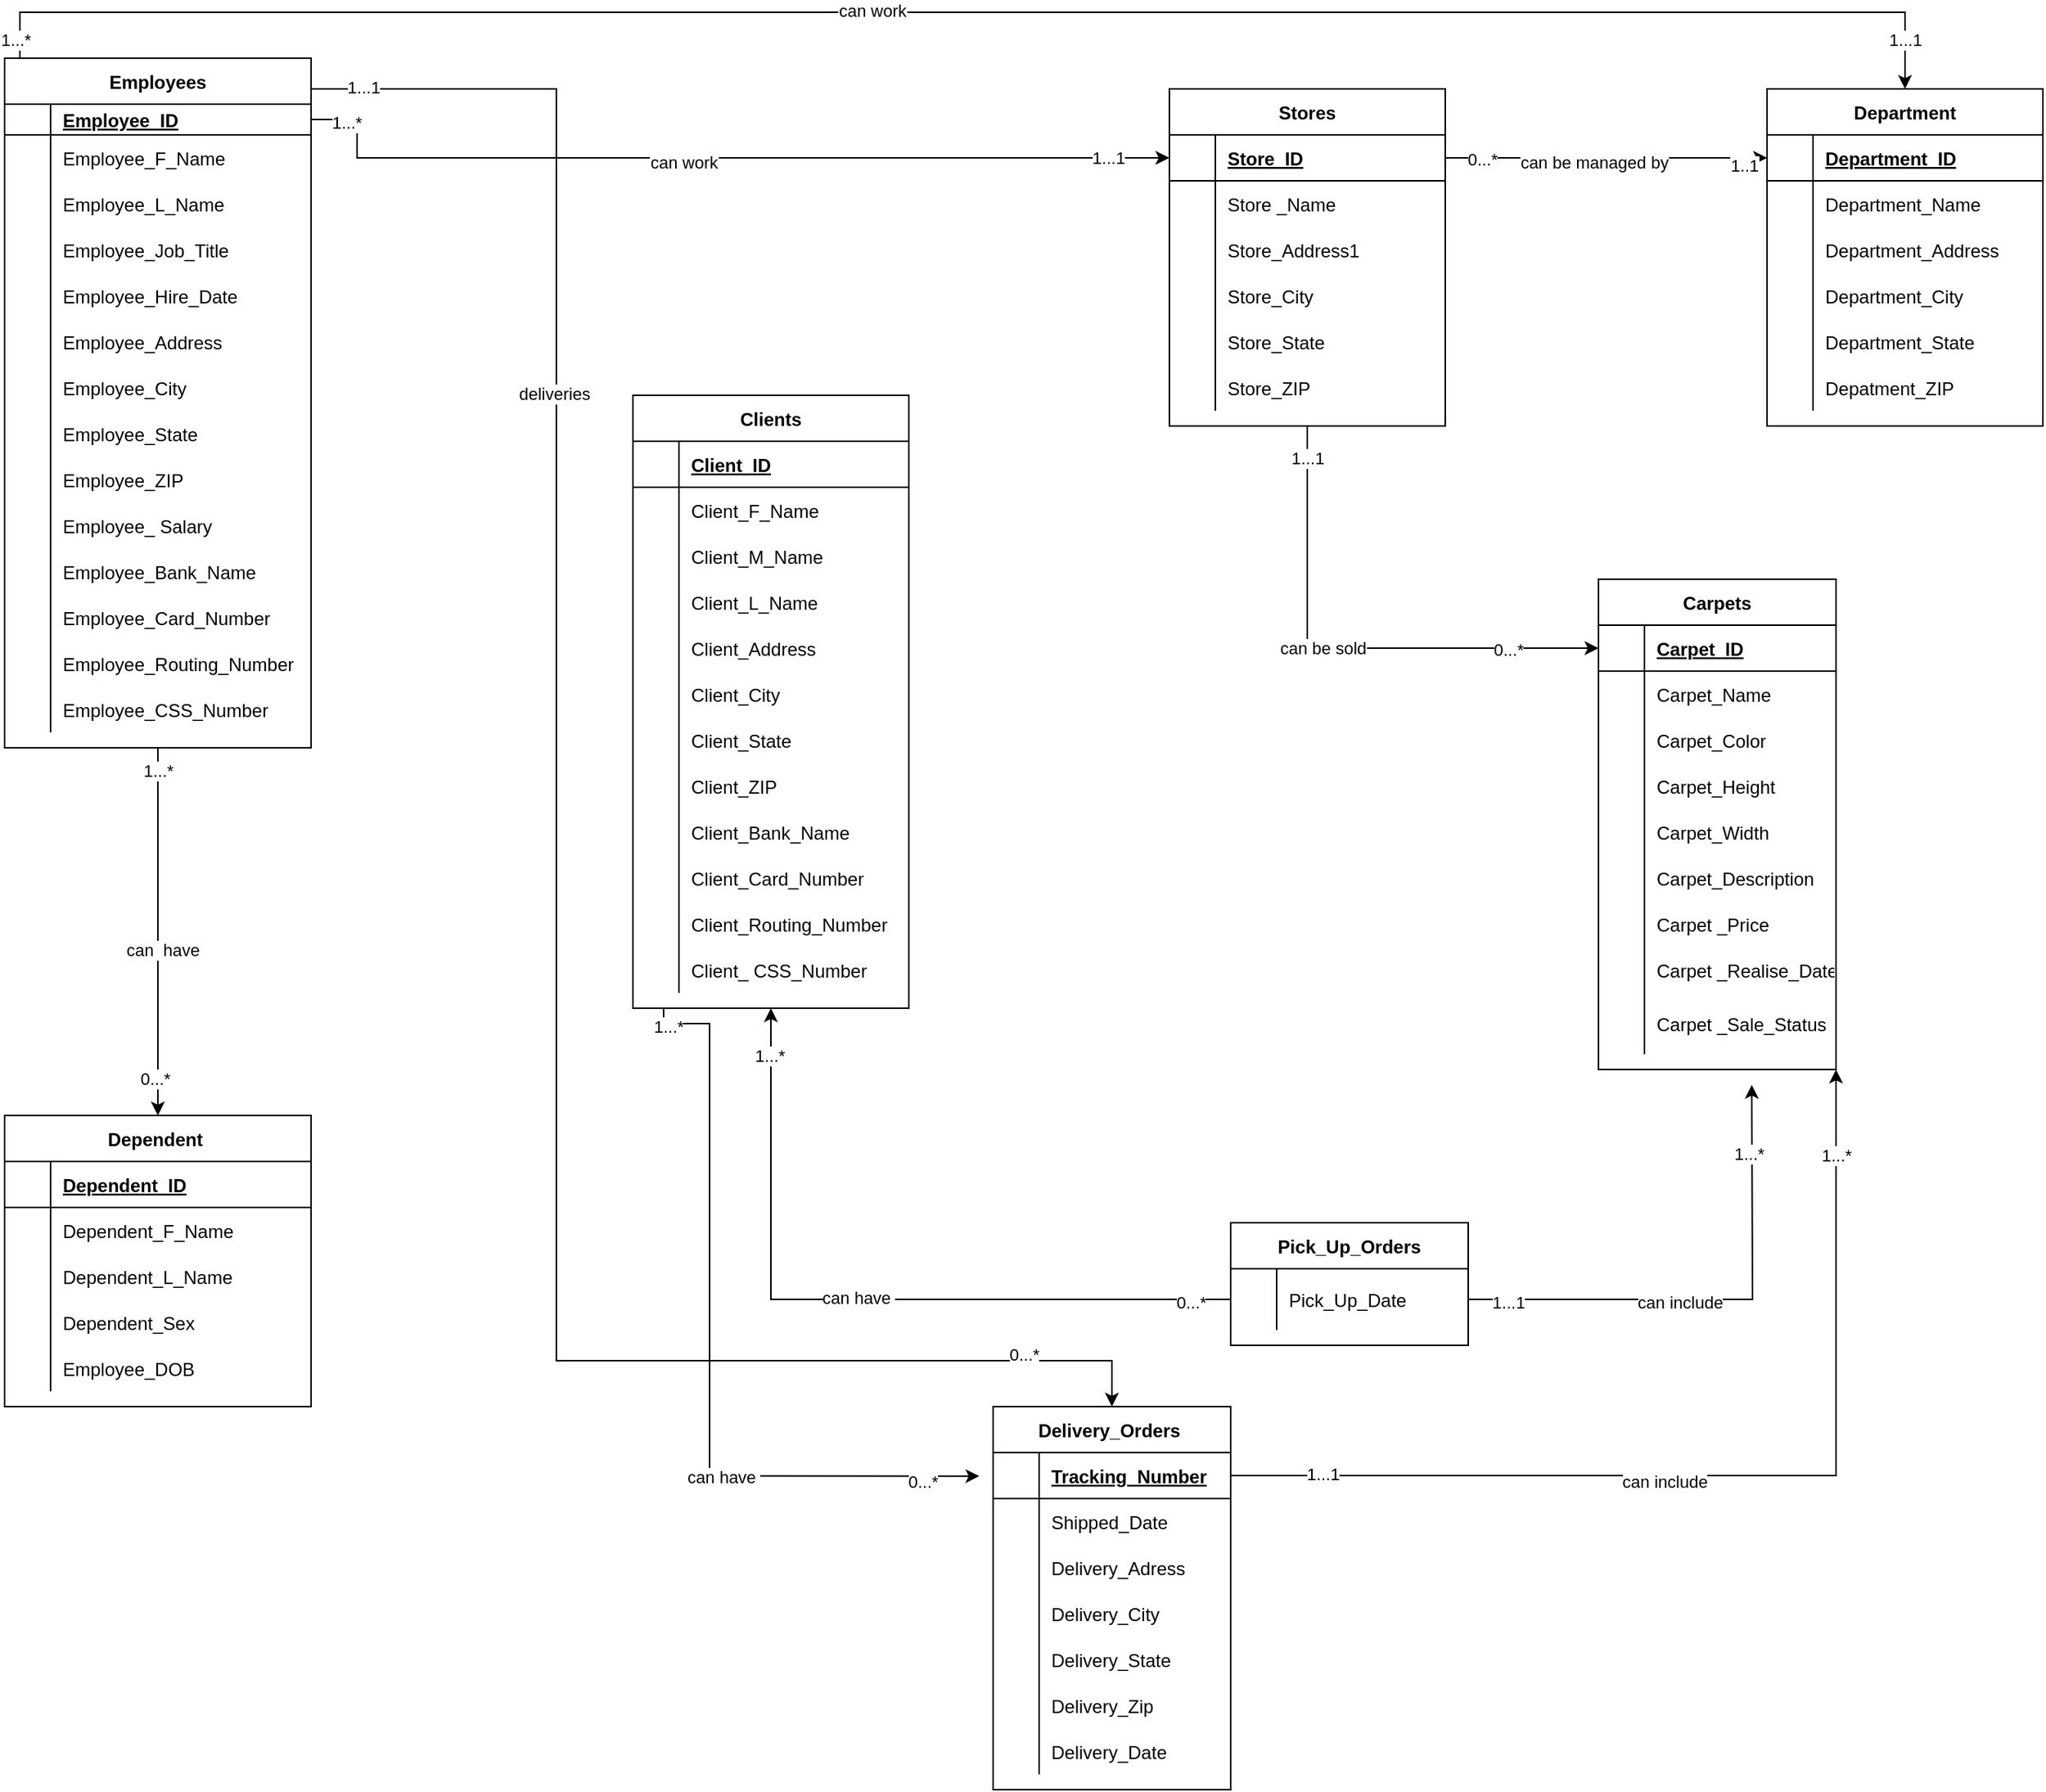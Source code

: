 <mxfile version="20.5.1" type="device" pages="2"><diagram name="NEW ER" id="h3qBkZ2D7QfEd0VMauly"><mxGraphModel dx="1108" dy="482" grid="1" gridSize="10" guides="1" tooltips="1" connect="1" arrows="1" fold="1" page="1" pageScale="1" pageWidth="850" pageHeight="1100" math="0" shadow="0"><root><mxCell id="TJ2bcxYGqUM6gJEORTdq-0"/><mxCell id="TJ2bcxYGqUM6gJEORTdq-1" parent="TJ2bcxYGqUM6gJEORTdq-0"/><mxCell id="3tkMcdEdctZ5pwTjoK4l-88" style="edgeStyle=orthogonalEdgeStyle;rounded=0;orthogonalLoop=1;jettySize=auto;html=1;entryX=-0.058;entryY=0.511;entryDx=0;entryDy=0;entryPerimeter=0;" parent="TJ2bcxYGqUM6gJEORTdq-1" target="TJ2bcxYGqUM6gJEORTdq-244" edge="1"><mxGeometry relative="1" as="geometry"><mxPoint x="630" y="1100" as="targetPoint"/><mxPoint x="550" y="680" as="sourcePoint"/><Array as="points"><mxPoint x="580" y="690"/><mxPoint x="580" y="985"/></Array></mxGeometry></mxCell><mxCell id="3tkMcdEdctZ5pwTjoK4l-90" value="1...*" style="edgeLabel;html=1;align=center;verticalAlign=middle;resizable=0;points=[];" parent="3tkMcdEdctZ5pwTjoK4l-88" vertex="1" connectable="0"><mxGeometry x="-0.95" y="-1" relative="1" as="geometry"><mxPoint y="1" as="offset"/></mxGeometry></mxCell><mxCell id="3tkMcdEdctZ5pwTjoK4l-91" value="can have&amp;nbsp;" style="edgeLabel;html=1;align=center;verticalAlign=middle;resizable=0;points=[];" parent="3tkMcdEdctZ5pwTjoK4l-88" vertex="1" connectable="0"><mxGeometry x="0.346" relative="1" as="geometry"><mxPoint as="offset"/></mxGeometry></mxCell><mxCell id="3tkMcdEdctZ5pwTjoK4l-92" value="0...*" style="edgeLabel;html=1;align=center;verticalAlign=middle;resizable=0;points=[];" parent="3tkMcdEdctZ5pwTjoK4l-88" vertex="1" connectable="0"><mxGeometry x="0.856" y="-3" relative="1" as="geometry"><mxPoint as="offset"/></mxGeometry></mxCell><mxCell id="TJ2bcxYGqUM6gJEORTdq-2" value="Clients" style="shape=table;startSize=30;container=1;collapsible=1;childLayout=tableLayout;fixedRows=1;rowLines=0;fontStyle=1;align=center;resizeLast=1;" parent="TJ2bcxYGqUM6gJEORTdq-1" vertex="1"><mxGeometry x="530" y="280" width="180" height="400" as="geometry"/></mxCell><mxCell id="TJ2bcxYGqUM6gJEORTdq-3" value="" style="shape=tableRow;horizontal=0;startSize=0;swimlaneHead=0;swimlaneBody=0;fillColor=none;collapsible=0;dropTarget=0;points=[[0,0.5],[1,0.5]];portConstraint=eastwest;top=0;left=0;right=0;bottom=1;" parent="TJ2bcxYGqUM6gJEORTdq-2" vertex="1"><mxGeometry y="30" width="180" height="30" as="geometry"/></mxCell><mxCell id="TJ2bcxYGqUM6gJEORTdq-4" value="" style="shape=partialRectangle;connectable=0;fillColor=none;top=0;left=0;bottom=0;right=0;fontStyle=1;overflow=hidden;" parent="TJ2bcxYGqUM6gJEORTdq-3" vertex="1"><mxGeometry width="30" height="30" as="geometry"><mxRectangle width="30" height="30" as="alternateBounds"/></mxGeometry></mxCell><mxCell id="TJ2bcxYGqUM6gJEORTdq-5" value="Client_ID" style="shape=partialRectangle;connectable=0;fillColor=none;top=0;left=0;bottom=0;right=0;align=left;spacingLeft=6;fontStyle=5;overflow=hidden;" parent="TJ2bcxYGqUM6gJEORTdq-3" vertex="1"><mxGeometry x="30" width="150" height="30" as="geometry"><mxRectangle width="150" height="30" as="alternateBounds"/></mxGeometry></mxCell><mxCell id="TJ2bcxYGqUM6gJEORTdq-6" value="" style="shape=tableRow;horizontal=0;startSize=0;swimlaneHead=0;swimlaneBody=0;fillColor=none;collapsible=0;dropTarget=0;points=[[0,0.5],[1,0.5]];portConstraint=eastwest;top=0;left=0;right=0;bottom=0;" parent="TJ2bcxYGqUM6gJEORTdq-2" vertex="1"><mxGeometry y="60" width="180" height="30" as="geometry"/></mxCell><mxCell id="TJ2bcxYGqUM6gJEORTdq-7" value="" style="shape=partialRectangle;connectable=0;fillColor=none;top=0;left=0;bottom=0;right=0;editable=1;overflow=hidden;" parent="TJ2bcxYGqUM6gJEORTdq-6" vertex="1"><mxGeometry width="30" height="30" as="geometry"><mxRectangle width="30" height="30" as="alternateBounds"/></mxGeometry></mxCell><mxCell id="TJ2bcxYGqUM6gJEORTdq-8" value="Client_F_Name" style="shape=partialRectangle;connectable=0;fillColor=none;top=0;left=0;bottom=0;right=0;align=left;spacingLeft=6;overflow=hidden;" parent="TJ2bcxYGqUM6gJEORTdq-6" vertex="1"><mxGeometry x="30" width="150" height="30" as="geometry"><mxRectangle width="150" height="30" as="alternateBounds"/></mxGeometry></mxCell><mxCell id="TJ2bcxYGqUM6gJEORTdq-9" value="" style="shape=tableRow;horizontal=0;startSize=0;swimlaneHead=0;swimlaneBody=0;fillColor=none;collapsible=0;dropTarget=0;points=[[0,0.5],[1,0.5]];portConstraint=eastwest;top=0;left=0;right=0;bottom=0;" parent="TJ2bcxYGqUM6gJEORTdq-2" vertex="1"><mxGeometry y="90" width="180" height="30" as="geometry"/></mxCell><mxCell id="TJ2bcxYGqUM6gJEORTdq-10" value="" style="shape=partialRectangle;connectable=0;fillColor=none;top=0;left=0;bottom=0;right=0;editable=1;overflow=hidden;" parent="TJ2bcxYGqUM6gJEORTdq-9" vertex="1"><mxGeometry width="30" height="30" as="geometry"><mxRectangle width="30" height="30" as="alternateBounds"/></mxGeometry></mxCell><mxCell id="TJ2bcxYGqUM6gJEORTdq-11" value="Client_M_Name" style="shape=partialRectangle;connectable=0;fillColor=none;top=0;left=0;bottom=0;right=0;align=left;spacingLeft=6;overflow=hidden;" parent="TJ2bcxYGqUM6gJEORTdq-9" vertex="1"><mxGeometry x="30" width="150" height="30" as="geometry"><mxRectangle width="150" height="30" as="alternateBounds"/></mxGeometry></mxCell><mxCell id="TJ2bcxYGqUM6gJEORTdq-12" value="" style="shape=tableRow;horizontal=0;startSize=0;swimlaneHead=0;swimlaneBody=0;fillColor=none;collapsible=0;dropTarget=0;points=[[0,0.5],[1,0.5]];portConstraint=eastwest;top=0;left=0;right=0;bottom=0;" parent="TJ2bcxYGqUM6gJEORTdq-2" vertex="1"><mxGeometry y="120" width="180" height="30" as="geometry"/></mxCell><mxCell id="TJ2bcxYGqUM6gJEORTdq-13" value="" style="shape=partialRectangle;connectable=0;fillColor=none;top=0;left=0;bottom=0;right=0;editable=1;overflow=hidden;" parent="TJ2bcxYGqUM6gJEORTdq-12" vertex="1"><mxGeometry width="30" height="30" as="geometry"><mxRectangle width="30" height="30" as="alternateBounds"/></mxGeometry></mxCell><mxCell id="TJ2bcxYGqUM6gJEORTdq-14" value="Client_L_Name" style="shape=partialRectangle;connectable=0;fillColor=none;top=0;left=0;bottom=0;right=0;align=left;spacingLeft=6;overflow=hidden;" parent="TJ2bcxYGqUM6gJEORTdq-12" vertex="1"><mxGeometry x="30" width="150" height="30" as="geometry"><mxRectangle width="150" height="30" as="alternateBounds"/></mxGeometry></mxCell><mxCell id="TJ2bcxYGqUM6gJEORTdq-15" value="" style="shape=tableRow;horizontal=0;startSize=0;swimlaneHead=0;swimlaneBody=0;fillColor=none;collapsible=0;dropTarget=0;points=[[0,0.5],[1,0.5]];portConstraint=eastwest;top=0;left=0;right=0;bottom=0;" parent="TJ2bcxYGqUM6gJEORTdq-2" vertex="1"><mxGeometry y="150" width="180" height="30" as="geometry"/></mxCell><mxCell id="TJ2bcxYGqUM6gJEORTdq-16" value="" style="shape=partialRectangle;connectable=0;fillColor=none;top=0;left=0;bottom=0;right=0;editable=1;overflow=hidden;" parent="TJ2bcxYGqUM6gJEORTdq-15" vertex="1"><mxGeometry width="30" height="30" as="geometry"><mxRectangle width="30" height="30" as="alternateBounds"/></mxGeometry></mxCell><mxCell id="TJ2bcxYGqUM6gJEORTdq-17" value="Client_Address" style="shape=partialRectangle;connectable=0;fillColor=none;top=0;left=0;bottom=0;right=0;align=left;spacingLeft=6;overflow=hidden;" parent="TJ2bcxYGqUM6gJEORTdq-15" vertex="1"><mxGeometry x="30" width="150" height="30" as="geometry"><mxRectangle width="150" height="30" as="alternateBounds"/></mxGeometry></mxCell><mxCell id="TJ2bcxYGqUM6gJEORTdq-18" value="" style="shape=tableRow;horizontal=0;startSize=0;swimlaneHead=0;swimlaneBody=0;fillColor=none;collapsible=0;dropTarget=0;points=[[0,0.5],[1,0.5]];portConstraint=eastwest;top=0;left=0;right=0;bottom=0;" parent="TJ2bcxYGqUM6gJEORTdq-2" vertex="1"><mxGeometry y="180" width="180" height="30" as="geometry"/></mxCell><mxCell id="TJ2bcxYGqUM6gJEORTdq-19" value="" style="shape=partialRectangle;connectable=0;fillColor=none;top=0;left=0;bottom=0;right=0;editable=1;overflow=hidden;" parent="TJ2bcxYGqUM6gJEORTdq-18" vertex="1"><mxGeometry width="30" height="30" as="geometry"><mxRectangle width="30" height="30" as="alternateBounds"/></mxGeometry></mxCell><mxCell id="TJ2bcxYGqUM6gJEORTdq-20" value="Client_City" style="shape=partialRectangle;connectable=0;fillColor=none;top=0;left=0;bottom=0;right=0;align=left;spacingLeft=6;overflow=hidden;" parent="TJ2bcxYGqUM6gJEORTdq-18" vertex="1"><mxGeometry x="30" width="150" height="30" as="geometry"><mxRectangle width="150" height="30" as="alternateBounds"/></mxGeometry></mxCell><mxCell id="TJ2bcxYGqUM6gJEORTdq-21" value="" style="shape=tableRow;horizontal=0;startSize=0;swimlaneHead=0;swimlaneBody=0;fillColor=none;collapsible=0;dropTarget=0;points=[[0,0.5],[1,0.5]];portConstraint=eastwest;top=0;left=0;right=0;bottom=0;" parent="TJ2bcxYGqUM6gJEORTdq-2" vertex="1"><mxGeometry y="210" width="180" height="30" as="geometry"/></mxCell><mxCell id="TJ2bcxYGqUM6gJEORTdq-22" value="" style="shape=partialRectangle;connectable=0;fillColor=none;top=0;left=0;bottom=0;right=0;editable=1;overflow=hidden;" parent="TJ2bcxYGqUM6gJEORTdq-21" vertex="1"><mxGeometry width="30" height="30" as="geometry"><mxRectangle width="30" height="30" as="alternateBounds"/></mxGeometry></mxCell><mxCell id="TJ2bcxYGqUM6gJEORTdq-23" value="Client_State" style="shape=partialRectangle;connectable=0;fillColor=none;top=0;left=0;bottom=0;right=0;align=left;spacingLeft=6;overflow=hidden;" parent="TJ2bcxYGqUM6gJEORTdq-21" vertex="1"><mxGeometry x="30" width="150" height="30" as="geometry"><mxRectangle width="150" height="30" as="alternateBounds"/></mxGeometry></mxCell><mxCell id="TJ2bcxYGqUM6gJEORTdq-24" value="" style="shape=tableRow;horizontal=0;startSize=0;swimlaneHead=0;swimlaneBody=0;fillColor=none;collapsible=0;dropTarget=0;points=[[0,0.5],[1,0.5]];portConstraint=eastwest;top=0;left=0;right=0;bottom=0;" parent="TJ2bcxYGqUM6gJEORTdq-2" vertex="1"><mxGeometry y="240" width="180" height="30" as="geometry"/></mxCell><mxCell id="TJ2bcxYGqUM6gJEORTdq-25" value="" style="shape=partialRectangle;connectable=0;fillColor=none;top=0;left=0;bottom=0;right=0;editable=1;overflow=hidden;" parent="TJ2bcxYGqUM6gJEORTdq-24" vertex="1"><mxGeometry width="30" height="30" as="geometry"><mxRectangle width="30" height="30" as="alternateBounds"/></mxGeometry></mxCell><mxCell id="TJ2bcxYGqUM6gJEORTdq-26" value="Client_ZIP" style="shape=partialRectangle;connectable=0;fillColor=none;top=0;left=0;bottom=0;right=0;align=left;spacingLeft=6;overflow=hidden;" parent="TJ2bcxYGqUM6gJEORTdq-24" vertex="1"><mxGeometry x="30" width="150" height="30" as="geometry"><mxRectangle width="150" height="30" as="alternateBounds"/></mxGeometry></mxCell><mxCell id="TJ2bcxYGqUM6gJEORTdq-27" value="" style="shape=tableRow;horizontal=0;startSize=0;swimlaneHead=0;swimlaneBody=0;fillColor=none;collapsible=0;dropTarget=0;points=[[0,0.5],[1,0.5]];portConstraint=eastwest;top=0;left=0;right=0;bottom=0;" parent="TJ2bcxYGqUM6gJEORTdq-2" vertex="1"><mxGeometry y="270" width="180" height="30" as="geometry"/></mxCell><mxCell id="TJ2bcxYGqUM6gJEORTdq-28" value="" style="shape=partialRectangle;connectable=0;fillColor=none;top=0;left=0;bottom=0;right=0;editable=1;overflow=hidden;" parent="TJ2bcxYGqUM6gJEORTdq-27" vertex="1"><mxGeometry width="30" height="30" as="geometry"><mxRectangle width="30" height="30" as="alternateBounds"/></mxGeometry></mxCell><mxCell id="TJ2bcxYGqUM6gJEORTdq-29" value="Client_Bank_Name" style="shape=partialRectangle;connectable=0;fillColor=none;top=0;left=0;bottom=0;right=0;align=left;spacingLeft=6;overflow=hidden;" parent="TJ2bcxYGqUM6gJEORTdq-27" vertex="1"><mxGeometry x="30" width="150" height="30" as="geometry"><mxRectangle width="150" height="30" as="alternateBounds"/></mxGeometry></mxCell><mxCell id="TJ2bcxYGqUM6gJEORTdq-30" value="" style="shape=tableRow;horizontal=0;startSize=0;swimlaneHead=0;swimlaneBody=0;fillColor=none;collapsible=0;dropTarget=0;points=[[0,0.5],[1,0.5]];portConstraint=eastwest;top=0;left=0;right=0;bottom=0;" parent="TJ2bcxYGqUM6gJEORTdq-2" vertex="1"><mxGeometry y="300" width="180" height="30" as="geometry"/></mxCell><mxCell id="TJ2bcxYGqUM6gJEORTdq-31" value="" style="shape=partialRectangle;connectable=0;fillColor=none;top=0;left=0;bottom=0;right=0;editable=1;overflow=hidden;" parent="TJ2bcxYGqUM6gJEORTdq-30" vertex="1"><mxGeometry width="30" height="30" as="geometry"><mxRectangle width="30" height="30" as="alternateBounds"/></mxGeometry></mxCell><mxCell id="TJ2bcxYGqUM6gJEORTdq-32" value="Client_Card_Number" style="shape=partialRectangle;connectable=0;fillColor=none;top=0;left=0;bottom=0;right=0;align=left;spacingLeft=6;overflow=hidden;" parent="TJ2bcxYGqUM6gJEORTdq-30" vertex="1"><mxGeometry x="30" width="150" height="30" as="geometry"><mxRectangle width="150" height="30" as="alternateBounds"/></mxGeometry></mxCell><mxCell id="TJ2bcxYGqUM6gJEORTdq-33" value="" style="shape=tableRow;horizontal=0;startSize=0;swimlaneHead=0;swimlaneBody=0;fillColor=none;collapsible=0;dropTarget=0;points=[[0,0.5],[1,0.5]];portConstraint=eastwest;top=0;left=0;right=0;bottom=0;" parent="TJ2bcxYGqUM6gJEORTdq-2" vertex="1"><mxGeometry y="330" width="180" height="30" as="geometry"/></mxCell><mxCell id="TJ2bcxYGqUM6gJEORTdq-34" value="" style="shape=partialRectangle;connectable=0;fillColor=none;top=0;left=0;bottom=0;right=0;editable=1;overflow=hidden;" parent="TJ2bcxYGqUM6gJEORTdq-33" vertex="1"><mxGeometry width="30" height="30" as="geometry"><mxRectangle width="30" height="30" as="alternateBounds"/></mxGeometry></mxCell><mxCell id="TJ2bcxYGqUM6gJEORTdq-35" value="Client_Routing_Number" style="shape=partialRectangle;connectable=0;fillColor=none;top=0;left=0;bottom=0;right=0;align=left;spacingLeft=6;overflow=hidden;" parent="TJ2bcxYGqUM6gJEORTdq-33" vertex="1"><mxGeometry x="30" width="150" height="30" as="geometry"><mxRectangle width="150" height="30" as="alternateBounds"/></mxGeometry></mxCell><mxCell id="TJ2bcxYGqUM6gJEORTdq-36" value="" style="shape=tableRow;horizontal=0;startSize=0;swimlaneHead=0;swimlaneBody=0;fillColor=none;collapsible=0;dropTarget=0;points=[[0,0.5],[1,0.5]];portConstraint=eastwest;top=0;left=0;right=0;bottom=0;" parent="TJ2bcxYGqUM6gJEORTdq-2" vertex="1"><mxGeometry y="360" width="180" height="30" as="geometry"/></mxCell><mxCell id="TJ2bcxYGqUM6gJEORTdq-37" value="" style="shape=partialRectangle;connectable=0;fillColor=none;top=0;left=0;bottom=0;right=0;editable=1;overflow=hidden;" parent="TJ2bcxYGqUM6gJEORTdq-36" vertex="1"><mxGeometry width="30" height="30" as="geometry"><mxRectangle width="30" height="30" as="alternateBounds"/></mxGeometry></mxCell><mxCell id="TJ2bcxYGqUM6gJEORTdq-38" value="Client_ CSS_Number" style="shape=partialRectangle;connectable=0;fillColor=none;top=0;left=0;bottom=0;right=0;align=left;spacingLeft=6;overflow=hidden;" parent="TJ2bcxYGqUM6gJEORTdq-36" vertex="1"><mxGeometry x="30" width="150" height="30" as="geometry"><mxRectangle width="150" height="30" as="alternateBounds"/></mxGeometry></mxCell><mxCell id="3tkMcdEdctZ5pwTjoK4l-0" style="edgeStyle=orthogonalEdgeStyle;rounded=0;orthogonalLoop=1;jettySize=auto;html=1;entryX=0.5;entryY=0;entryDx=0;entryDy=0;" parent="TJ2bcxYGqUM6gJEORTdq-1" source="TJ2bcxYGqUM6gJEORTdq-41" target="TJ2bcxYGqUM6gJEORTdq-112" edge="1"><mxGeometry relative="1" as="geometry"><Array as="points"><mxPoint x="130" y="30"/><mxPoint x="1360" y="30"/></Array></mxGeometry></mxCell><mxCell id="3tkMcdEdctZ5pwTjoK4l-1" value="1...*" style="edgeLabel;html=1;align=center;verticalAlign=middle;resizable=0;points=[];" parent="3tkMcdEdctZ5pwTjoK4l-0" vertex="1" connectable="0"><mxGeometry x="-0.981" y="3" relative="1" as="geometry"><mxPoint as="offset"/></mxGeometry></mxCell><mxCell id="3tkMcdEdctZ5pwTjoK4l-2" value="can work" style="edgeLabel;html=1;align=center;verticalAlign=middle;resizable=0;points=[];" parent="3tkMcdEdctZ5pwTjoK4l-0" vertex="1" connectable="0"><mxGeometry x="-0.105" y="1" relative="1" as="geometry"><mxPoint as="offset"/></mxGeometry></mxCell><mxCell id="3tkMcdEdctZ5pwTjoK4l-3" value="1...1" style="edgeLabel;html=1;align=center;verticalAlign=middle;resizable=0;points=[];" parent="3tkMcdEdctZ5pwTjoK4l-0" vertex="1" connectable="0"><mxGeometry x="0.951" relative="1" as="geometry"><mxPoint as="offset"/></mxGeometry></mxCell><mxCell id="3tkMcdEdctZ5pwTjoK4l-87" style="edgeStyle=orthogonalEdgeStyle;rounded=0;orthogonalLoop=1;jettySize=auto;html=1;entryX=0.5;entryY=0;entryDx=0;entryDy=0;" parent="TJ2bcxYGqUM6gJEORTdq-1" source="TJ2bcxYGqUM6gJEORTdq-41" target="TJ2bcxYGqUM6gJEORTdq-215" edge="1"><mxGeometry relative="1" as="geometry"/></mxCell><mxCell id="3tkMcdEdctZ5pwTjoK4l-101" value="1...*" style="edgeLabel;html=1;align=center;verticalAlign=middle;resizable=0;points=[];" parent="3tkMcdEdctZ5pwTjoK4l-87" vertex="1" connectable="0"><mxGeometry x="-0.877" relative="1" as="geometry"><mxPoint as="offset"/></mxGeometry></mxCell><mxCell id="3tkMcdEdctZ5pwTjoK4l-102" value="0...*" style="edgeLabel;html=1;align=center;verticalAlign=middle;resizable=0;points=[];" parent="3tkMcdEdctZ5pwTjoK4l-87" vertex="1" connectable="0"><mxGeometry x="0.798" y="-2" relative="1" as="geometry"><mxPoint as="offset"/></mxGeometry></mxCell><mxCell id="3tkMcdEdctZ5pwTjoK4l-103" value="can&amp;nbsp; have" style="edgeLabel;html=1;align=center;verticalAlign=middle;resizable=0;points=[];" parent="3tkMcdEdctZ5pwTjoK4l-87" vertex="1" connectable="0"><mxGeometry x="0.097" y="3" relative="1" as="geometry"><mxPoint as="offset"/></mxGeometry></mxCell><mxCell id="3tkMcdEdctZ5pwTjoK4l-96" style="edgeStyle=orthogonalEdgeStyle;rounded=0;orthogonalLoop=1;jettySize=auto;html=1;entryX=0.5;entryY=0;entryDx=0;entryDy=0;" parent="TJ2bcxYGqUM6gJEORTdq-1" source="TJ2bcxYGqUM6gJEORTdq-41" target="TJ2bcxYGqUM6gJEORTdq-243" edge="1"><mxGeometry relative="1" as="geometry"><Array as="points"><mxPoint x="480" y="80"/><mxPoint x="480" y="910"/><mxPoint x="843" y="910"/></Array></mxGeometry></mxCell><mxCell id="3tkMcdEdctZ5pwTjoK4l-98" value="1...1" style="edgeLabel;html=1;align=center;verticalAlign=middle;resizable=0;points=[];" parent="3tkMcdEdctZ5pwTjoK4l-96" vertex="1" connectable="0"><mxGeometry x="-0.953" y="1" relative="1" as="geometry"><mxPoint x="1" as="offset"/></mxGeometry></mxCell><mxCell id="3tkMcdEdctZ5pwTjoK4l-99" value="deliveries&amp;nbsp;" style="edgeLabel;html=1;align=center;verticalAlign=middle;resizable=0;points=[];" parent="3tkMcdEdctZ5pwTjoK4l-96" vertex="1" connectable="0"><mxGeometry x="-0.483" relative="1" as="geometry"><mxPoint y="1" as="offset"/></mxGeometry></mxCell><mxCell id="3tkMcdEdctZ5pwTjoK4l-100" value="0...*" style="edgeLabel;html=1;align=center;verticalAlign=middle;resizable=0;points=[];" parent="3tkMcdEdctZ5pwTjoK4l-96" vertex="1" connectable="0"><mxGeometry x="0.873" y="4" relative="1" as="geometry"><mxPoint as="offset"/></mxGeometry></mxCell><mxCell id="TJ2bcxYGqUM6gJEORTdq-41" value="Employees" style="shape=table;startSize=30;container=1;collapsible=1;childLayout=tableLayout;fixedRows=1;rowLines=0;fontStyle=1;align=center;resizeLast=1;" parent="TJ2bcxYGqUM6gJEORTdq-1" vertex="1"><mxGeometry x="120" y="60" width="200" height="450" as="geometry"/></mxCell><mxCell id="TJ2bcxYGqUM6gJEORTdq-42" value="" style="shape=tableRow;horizontal=0;startSize=0;swimlaneHead=0;swimlaneBody=0;fillColor=none;collapsible=0;dropTarget=0;points=[[0,0.5],[1,0.5]];portConstraint=eastwest;top=0;left=0;right=0;bottom=1;" parent="TJ2bcxYGqUM6gJEORTdq-41" vertex="1"><mxGeometry y="30" width="200" height="20" as="geometry"/></mxCell><mxCell id="TJ2bcxYGqUM6gJEORTdq-43" value="" style="shape=partialRectangle;connectable=0;fillColor=none;top=0;left=0;bottom=0;right=0;fontStyle=1;overflow=hidden;" parent="TJ2bcxYGqUM6gJEORTdq-42" vertex="1"><mxGeometry width="30" height="20" as="geometry"><mxRectangle width="30" height="20" as="alternateBounds"/></mxGeometry></mxCell><mxCell id="TJ2bcxYGqUM6gJEORTdq-44" value="Employee_ID" style="shape=partialRectangle;connectable=0;fillColor=none;top=0;left=0;bottom=0;right=0;align=left;spacingLeft=6;fontStyle=5;overflow=hidden;" parent="TJ2bcxYGqUM6gJEORTdq-42" vertex="1"><mxGeometry x="30" width="170" height="20" as="geometry"><mxRectangle width="170" height="20" as="alternateBounds"/></mxGeometry></mxCell><mxCell id="TJ2bcxYGqUM6gJEORTdq-45" value="" style="shape=tableRow;horizontal=0;startSize=0;swimlaneHead=0;swimlaneBody=0;fillColor=none;collapsible=0;dropTarget=0;points=[[0,0.5],[1,0.5]];portConstraint=eastwest;top=0;left=0;right=0;bottom=0;" parent="TJ2bcxYGqUM6gJEORTdq-41" vertex="1"><mxGeometry y="50" width="200" height="30" as="geometry"/></mxCell><mxCell id="TJ2bcxYGqUM6gJEORTdq-46" value="" style="shape=partialRectangle;connectable=0;fillColor=none;top=0;left=0;bottom=0;right=0;editable=1;overflow=hidden;" parent="TJ2bcxYGqUM6gJEORTdq-45" vertex="1"><mxGeometry width="30" height="30" as="geometry"><mxRectangle width="30" height="30" as="alternateBounds"/></mxGeometry></mxCell><mxCell id="TJ2bcxYGqUM6gJEORTdq-47" value="Employee_F_Name" style="shape=partialRectangle;connectable=0;fillColor=none;top=0;left=0;bottom=0;right=0;align=left;spacingLeft=6;overflow=hidden;" parent="TJ2bcxYGqUM6gJEORTdq-45" vertex="1"><mxGeometry x="30" width="170" height="30" as="geometry"><mxRectangle width="170" height="30" as="alternateBounds"/></mxGeometry></mxCell><mxCell id="TJ2bcxYGqUM6gJEORTdq-48" value="" style="shape=tableRow;horizontal=0;startSize=0;swimlaneHead=0;swimlaneBody=0;fillColor=none;collapsible=0;dropTarget=0;points=[[0,0.5],[1,0.5]];portConstraint=eastwest;top=0;left=0;right=0;bottom=0;" parent="TJ2bcxYGqUM6gJEORTdq-41" vertex="1"><mxGeometry y="80" width="200" height="30" as="geometry"/></mxCell><mxCell id="TJ2bcxYGqUM6gJEORTdq-49" value="" style="shape=partialRectangle;connectable=0;fillColor=none;top=0;left=0;bottom=0;right=0;editable=1;overflow=hidden;" parent="TJ2bcxYGqUM6gJEORTdq-48" vertex="1"><mxGeometry width="30" height="30" as="geometry"><mxRectangle width="30" height="30" as="alternateBounds"/></mxGeometry></mxCell><mxCell id="TJ2bcxYGqUM6gJEORTdq-50" value="Employee_L_Name" style="shape=partialRectangle;connectable=0;fillColor=none;top=0;left=0;bottom=0;right=0;align=left;spacingLeft=6;overflow=hidden;" parent="TJ2bcxYGqUM6gJEORTdq-48" vertex="1"><mxGeometry x="30" width="170" height="30" as="geometry"><mxRectangle width="170" height="30" as="alternateBounds"/></mxGeometry></mxCell><mxCell id="TJ2bcxYGqUM6gJEORTdq-51" value="" style="shape=tableRow;horizontal=0;startSize=0;swimlaneHead=0;swimlaneBody=0;fillColor=none;collapsible=0;dropTarget=0;points=[[0,0.5],[1,0.5]];portConstraint=eastwest;top=0;left=0;right=0;bottom=0;" parent="TJ2bcxYGqUM6gJEORTdq-41" vertex="1"><mxGeometry y="110" width="200" height="30" as="geometry"/></mxCell><mxCell id="TJ2bcxYGqUM6gJEORTdq-52" value="" style="shape=partialRectangle;connectable=0;fillColor=none;top=0;left=0;bottom=0;right=0;editable=1;overflow=hidden;" parent="TJ2bcxYGqUM6gJEORTdq-51" vertex="1"><mxGeometry width="30" height="30" as="geometry"><mxRectangle width="30" height="30" as="alternateBounds"/></mxGeometry></mxCell><mxCell id="TJ2bcxYGqUM6gJEORTdq-53" value="Employee_Job_Title" style="shape=partialRectangle;connectable=0;fillColor=none;top=0;left=0;bottom=0;right=0;align=left;spacingLeft=6;overflow=hidden;" parent="TJ2bcxYGqUM6gJEORTdq-51" vertex="1"><mxGeometry x="30" width="170" height="30" as="geometry"><mxRectangle width="170" height="30" as="alternateBounds"/></mxGeometry></mxCell><mxCell id="TJ2bcxYGqUM6gJEORTdq-54" value="" style="shape=tableRow;horizontal=0;startSize=0;swimlaneHead=0;swimlaneBody=0;fillColor=none;collapsible=0;dropTarget=0;points=[[0,0.5],[1,0.5]];portConstraint=eastwest;top=0;left=0;right=0;bottom=0;" parent="TJ2bcxYGqUM6gJEORTdq-41" vertex="1"><mxGeometry y="140" width="200" height="30" as="geometry"/></mxCell><mxCell id="TJ2bcxYGqUM6gJEORTdq-55" value="" style="shape=partialRectangle;connectable=0;fillColor=none;top=0;left=0;bottom=0;right=0;editable=1;overflow=hidden;" parent="TJ2bcxYGqUM6gJEORTdq-54" vertex="1"><mxGeometry width="30" height="30" as="geometry"><mxRectangle width="30" height="30" as="alternateBounds"/></mxGeometry></mxCell><mxCell id="TJ2bcxYGqUM6gJEORTdq-56" value="Employee_Hire_Date" style="shape=partialRectangle;connectable=0;fillColor=none;top=0;left=0;bottom=0;right=0;align=left;spacingLeft=6;overflow=hidden;" parent="TJ2bcxYGqUM6gJEORTdq-54" vertex="1"><mxGeometry x="30" width="170" height="30" as="geometry"><mxRectangle width="170" height="30" as="alternateBounds"/></mxGeometry></mxCell><mxCell id="TJ2bcxYGqUM6gJEORTdq-57" value="" style="shape=tableRow;horizontal=0;startSize=0;swimlaneHead=0;swimlaneBody=0;fillColor=none;collapsible=0;dropTarget=0;points=[[0,0.5],[1,0.5]];portConstraint=eastwest;top=0;left=0;right=0;bottom=0;" parent="TJ2bcxYGqUM6gJEORTdq-41" vertex="1"><mxGeometry y="170" width="200" height="30" as="geometry"/></mxCell><mxCell id="TJ2bcxYGqUM6gJEORTdq-58" value="" style="shape=partialRectangle;connectable=0;fillColor=none;top=0;left=0;bottom=0;right=0;editable=1;overflow=hidden;" parent="TJ2bcxYGqUM6gJEORTdq-57" vertex="1"><mxGeometry width="30" height="30" as="geometry"><mxRectangle width="30" height="30" as="alternateBounds"/></mxGeometry></mxCell><mxCell id="TJ2bcxYGqUM6gJEORTdq-59" value="Employee_Address" style="shape=partialRectangle;connectable=0;fillColor=none;top=0;left=0;bottom=0;right=0;align=left;spacingLeft=6;overflow=hidden;" parent="TJ2bcxYGqUM6gJEORTdq-57" vertex="1"><mxGeometry x="30" width="170" height="30" as="geometry"><mxRectangle width="170" height="30" as="alternateBounds"/></mxGeometry></mxCell><mxCell id="TJ2bcxYGqUM6gJEORTdq-60" value="" style="shape=tableRow;horizontal=0;startSize=0;swimlaneHead=0;swimlaneBody=0;fillColor=none;collapsible=0;dropTarget=0;points=[[0,0.5],[1,0.5]];portConstraint=eastwest;top=0;left=0;right=0;bottom=0;" parent="TJ2bcxYGqUM6gJEORTdq-41" vertex="1"><mxGeometry y="200" width="200" height="30" as="geometry"/></mxCell><mxCell id="TJ2bcxYGqUM6gJEORTdq-61" value="" style="shape=partialRectangle;connectable=0;fillColor=none;top=0;left=0;bottom=0;right=0;editable=1;overflow=hidden;" parent="TJ2bcxYGqUM6gJEORTdq-60" vertex="1"><mxGeometry width="30" height="30" as="geometry"><mxRectangle width="30" height="30" as="alternateBounds"/></mxGeometry></mxCell><mxCell id="TJ2bcxYGqUM6gJEORTdq-62" value="Employee_City" style="shape=partialRectangle;connectable=0;fillColor=none;top=0;left=0;bottom=0;right=0;align=left;spacingLeft=6;overflow=hidden;" parent="TJ2bcxYGqUM6gJEORTdq-60" vertex="1"><mxGeometry x="30" width="170" height="30" as="geometry"><mxRectangle width="170" height="30" as="alternateBounds"/></mxGeometry></mxCell><mxCell id="TJ2bcxYGqUM6gJEORTdq-63" value="" style="shape=tableRow;horizontal=0;startSize=0;swimlaneHead=0;swimlaneBody=0;fillColor=none;collapsible=0;dropTarget=0;points=[[0,0.5],[1,0.5]];portConstraint=eastwest;top=0;left=0;right=0;bottom=0;" parent="TJ2bcxYGqUM6gJEORTdq-41" vertex="1"><mxGeometry y="230" width="200" height="30" as="geometry"/></mxCell><mxCell id="TJ2bcxYGqUM6gJEORTdq-64" value="" style="shape=partialRectangle;connectable=0;fillColor=none;top=0;left=0;bottom=0;right=0;editable=1;overflow=hidden;" parent="TJ2bcxYGqUM6gJEORTdq-63" vertex="1"><mxGeometry width="30" height="30" as="geometry"><mxRectangle width="30" height="30" as="alternateBounds"/></mxGeometry></mxCell><mxCell id="TJ2bcxYGqUM6gJEORTdq-65" value="Employee_State" style="shape=partialRectangle;connectable=0;fillColor=none;top=0;left=0;bottom=0;right=0;align=left;spacingLeft=6;overflow=hidden;" parent="TJ2bcxYGqUM6gJEORTdq-63" vertex="1"><mxGeometry x="30" width="170" height="30" as="geometry"><mxRectangle width="170" height="30" as="alternateBounds"/></mxGeometry></mxCell><mxCell id="TJ2bcxYGqUM6gJEORTdq-66" value="" style="shape=tableRow;horizontal=0;startSize=0;swimlaneHead=0;swimlaneBody=0;fillColor=none;collapsible=0;dropTarget=0;points=[[0,0.5],[1,0.5]];portConstraint=eastwest;top=0;left=0;right=0;bottom=0;" parent="TJ2bcxYGqUM6gJEORTdq-41" vertex="1"><mxGeometry y="260" width="200" height="30" as="geometry"/></mxCell><mxCell id="TJ2bcxYGqUM6gJEORTdq-67" value="" style="shape=partialRectangle;connectable=0;fillColor=none;top=0;left=0;bottom=0;right=0;editable=1;overflow=hidden;" parent="TJ2bcxYGqUM6gJEORTdq-66" vertex="1"><mxGeometry width="30" height="30" as="geometry"><mxRectangle width="30" height="30" as="alternateBounds"/></mxGeometry></mxCell><mxCell id="TJ2bcxYGqUM6gJEORTdq-68" value="Employee_ZIP" style="shape=partialRectangle;connectable=0;fillColor=none;top=0;left=0;bottom=0;right=0;align=left;spacingLeft=6;overflow=hidden;" parent="TJ2bcxYGqUM6gJEORTdq-66" vertex="1"><mxGeometry x="30" width="170" height="30" as="geometry"><mxRectangle width="170" height="30" as="alternateBounds"/></mxGeometry></mxCell><mxCell id="TJ2bcxYGqUM6gJEORTdq-69" value="" style="shape=tableRow;horizontal=0;startSize=0;swimlaneHead=0;swimlaneBody=0;fillColor=none;collapsible=0;dropTarget=0;points=[[0,0.5],[1,0.5]];portConstraint=eastwest;top=0;left=0;right=0;bottom=0;" parent="TJ2bcxYGqUM6gJEORTdq-41" vertex="1"><mxGeometry y="290" width="200" height="30" as="geometry"/></mxCell><mxCell id="TJ2bcxYGqUM6gJEORTdq-70" value="" style="shape=partialRectangle;connectable=0;fillColor=none;top=0;left=0;bottom=0;right=0;editable=1;overflow=hidden;" parent="TJ2bcxYGqUM6gJEORTdq-69" vertex="1"><mxGeometry width="30" height="30" as="geometry"><mxRectangle width="30" height="30" as="alternateBounds"/></mxGeometry></mxCell><mxCell id="TJ2bcxYGqUM6gJEORTdq-71" value="Employee_ Salary" style="shape=partialRectangle;connectable=0;fillColor=none;top=0;left=0;bottom=0;right=0;align=left;spacingLeft=6;overflow=hidden;" parent="TJ2bcxYGqUM6gJEORTdq-69" vertex="1"><mxGeometry x="30" width="170" height="30" as="geometry"><mxRectangle width="170" height="30" as="alternateBounds"/></mxGeometry></mxCell><mxCell id="TJ2bcxYGqUM6gJEORTdq-72" value="" style="shape=tableRow;horizontal=0;startSize=0;swimlaneHead=0;swimlaneBody=0;fillColor=none;collapsible=0;dropTarget=0;points=[[0,0.5],[1,0.5]];portConstraint=eastwest;top=0;left=0;right=0;bottom=0;" parent="TJ2bcxYGqUM6gJEORTdq-41" vertex="1"><mxGeometry y="320" width="200" height="30" as="geometry"/></mxCell><mxCell id="TJ2bcxYGqUM6gJEORTdq-73" value="" style="shape=partialRectangle;connectable=0;fillColor=none;top=0;left=0;bottom=0;right=0;editable=1;overflow=hidden;" parent="TJ2bcxYGqUM6gJEORTdq-72" vertex="1"><mxGeometry width="30" height="30" as="geometry"><mxRectangle width="30" height="30" as="alternateBounds"/></mxGeometry></mxCell><mxCell id="TJ2bcxYGqUM6gJEORTdq-74" value="Employee_Bank_Name" style="shape=partialRectangle;connectable=0;fillColor=none;top=0;left=0;bottom=0;right=0;align=left;spacingLeft=6;overflow=hidden;" parent="TJ2bcxYGqUM6gJEORTdq-72" vertex="1"><mxGeometry x="30" width="170" height="30" as="geometry"><mxRectangle width="170" height="30" as="alternateBounds"/></mxGeometry></mxCell><mxCell id="TJ2bcxYGqUM6gJEORTdq-75" value="" style="shape=tableRow;horizontal=0;startSize=0;swimlaneHead=0;swimlaneBody=0;fillColor=none;collapsible=0;dropTarget=0;points=[[0,0.5],[1,0.5]];portConstraint=eastwest;top=0;left=0;right=0;bottom=0;" parent="TJ2bcxYGqUM6gJEORTdq-41" vertex="1"><mxGeometry y="350" width="200" height="30" as="geometry"/></mxCell><mxCell id="TJ2bcxYGqUM6gJEORTdq-76" value="" style="shape=partialRectangle;connectable=0;fillColor=none;top=0;left=0;bottom=0;right=0;editable=1;overflow=hidden;" parent="TJ2bcxYGqUM6gJEORTdq-75" vertex="1"><mxGeometry width="30" height="30" as="geometry"><mxRectangle width="30" height="30" as="alternateBounds"/></mxGeometry></mxCell><mxCell id="TJ2bcxYGqUM6gJEORTdq-77" value="Employee_Card_Number" style="shape=partialRectangle;connectable=0;fillColor=none;top=0;left=0;bottom=0;right=0;align=left;spacingLeft=6;overflow=hidden;" parent="TJ2bcxYGqUM6gJEORTdq-75" vertex="1"><mxGeometry x="30" width="170" height="30" as="geometry"><mxRectangle width="170" height="30" as="alternateBounds"/></mxGeometry></mxCell><mxCell id="TJ2bcxYGqUM6gJEORTdq-78" value="" style="shape=tableRow;horizontal=0;startSize=0;swimlaneHead=0;swimlaneBody=0;fillColor=none;collapsible=0;dropTarget=0;points=[[0,0.5],[1,0.5]];portConstraint=eastwest;top=0;left=0;right=0;bottom=0;" parent="TJ2bcxYGqUM6gJEORTdq-41" vertex="1"><mxGeometry y="380" width="200" height="30" as="geometry"/></mxCell><mxCell id="TJ2bcxYGqUM6gJEORTdq-79" value="" style="shape=partialRectangle;connectable=0;fillColor=none;top=0;left=0;bottom=0;right=0;editable=1;overflow=hidden;" parent="TJ2bcxYGqUM6gJEORTdq-78" vertex="1"><mxGeometry width="30" height="30" as="geometry"><mxRectangle width="30" height="30" as="alternateBounds"/></mxGeometry></mxCell><mxCell id="TJ2bcxYGqUM6gJEORTdq-80" value="Employee_Routing_Number" style="shape=partialRectangle;connectable=0;fillColor=none;top=0;left=0;bottom=0;right=0;align=left;spacingLeft=6;overflow=hidden;" parent="TJ2bcxYGqUM6gJEORTdq-78" vertex="1"><mxGeometry x="30" width="170" height="30" as="geometry"><mxRectangle width="170" height="30" as="alternateBounds"/></mxGeometry></mxCell><mxCell id="DFVeiaiC3YzTaYx_Wf8R-0" value="" style="shape=tableRow;horizontal=0;startSize=0;swimlaneHead=0;swimlaneBody=0;fillColor=none;collapsible=0;dropTarget=0;points=[[0,0.5],[1,0.5]];portConstraint=eastwest;top=0;left=0;right=0;bottom=0;" parent="TJ2bcxYGqUM6gJEORTdq-41" vertex="1"><mxGeometry y="410" width="200" height="30" as="geometry"/></mxCell><mxCell id="DFVeiaiC3YzTaYx_Wf8R-1" value="" style="shape=partialRectangle;connectable=0;fillColor=none;top=0;left=0;bottom=0;right=0;editable=1;overflow=hidden;" parent="DFVeiaiC3YzTaYx_Wf8R-0" vertex="1"><mxGeometry width="30" height="30" as="geometry"><mxRectangle width="30" height="30" as="alternateBounds"/></mxGeometry></mxCell><mxCell id="DFVeiaiC3YzTaYx_Wf8R-2" value="Employee_CSS_Number" style="shape=partialRectangle;connectable=0;fillColor=none;top=0;left=0;bottom=0;right=0;align=left;spacingLeft=6;overflow=hidden;" parent="DFVeiaiC3YzTaYx_Wf8R-0" vertex="1"><mxGeometry x="30" width="170" height="30" as="geometry"><mxRectangle width="170" height="30" as="alternateBounds"/></mxGeometry></mxCell><mxCell id="3tkMcdEdctZ5pwTjoK4l-15" style="edgeStyle=orthogonalEdgeStyle;rounded=0;orthogonalLoop=1;jettySize=auto;html=1;entryX=0;entryY=0.5;entryDx=0;entryDy=0;" parent="TJ2bcxYGqUM6gJEORTdq-1" source="TJ2bcxYGqUM6gJEORTdq-87" target="TJ2bcxYGqUM6gJEORTdq-177" edge="1"><mxGeometry relative="1" as="geometry"/></mxCell><mxCell id="3tkMcdEdctZ5pwTjoK4l-16" value="1...1" style="edgeLabel;html=1;align=center;verticalAlign=middle;resizable=0;points=[];" parent="3tkMcdEdctZ5pwTjoK4l-15" vertex="1" connectable="0"><mxGeometry x="-0.876" relative="1" as="geometry"><mxPoint as="offset"/></mxGeometry></mxCell><mxCell id="3tkMcdEdctZ5pwTjoK4l-17" value="can be sold" style="edgeLabel;html=1;align=center;verticalAlign=middle;resizable=0;points=[];" parent="3tkMcdEdctZ5pwTjoK4l-15" vertex="1" connectable="0"><mxGeometry x="-0.076" relative="1" as="geometry"><mxPoint as="offset"/></mxGeometry></mxCell><mxCell id="3tkMcdEdctZ5pwTjoK4l-19" value="0...*" style="edgeLabel;html=1;align=center;verticalAlign=middle;resizable=0;points=[];" parent="3tkMcdEdctZ5pwTjoK4l-15" vertex="1" connectable="0"><mxGeometry x="0.644" y="-1" relative="1" as="geometry"><mxPoint as="offset"/></mxGeometry></mxCell><mxCell id="TJ2bcxYGqUM6gJEORTdq-87" value="Stores" style="shape=table;startSize=30;container=1;collapsible=1;childLayout=tableLayout;fixedRows=1;rowLines=0;fontStyle=1;align=center;resizeLast=1;" parent="TJ2bcxYGqUM6gJEORTdq-1" vertex="1"><mxGeometry x="880" y="80" width="180" height="220" as="geometry"/></mxCell><mxCell id="TJ2bcxYGqUM6gJEORTdq-88" value="" style="shape=tableRow;horizontal=0;startSize=0;swimlaneHead=0;swimlaneBody=0;fillColor=none;collapsible=0;dropTarget=0;points=[[0,0.5],[1,0.5]];portConstraint=eastwest;top=0;left=0;right=0;bottom=1;" parent="TJ2bcxYGqUM6gJEORTdq-87" vertex="1"><mxGeometry y="30" width="180" height="30" as="geometry"/></mxCell><mxCell id="TJ2bcxYGqUM6gJEORTdq-89" value="" style="shape=partialRectangle;connectable=0;fillColor=none;top=0;left=0;bottom=0;right=0;fontStyle=1;overflow=hidden;" parent="TJ2bcxYGqUM6gJEORTdq-88" vertex="1"><mxGeometry width="30" height="30" as="geometry"><mxRectangle width="30" height="30" as="alternateBounds"/></mxGeometry></mxCell><mxCell id="TJ2bcxYGqUM6gJEORTdq-90" value="Store_ID" style="shape=partialRectangle;connectable=0;fillColor=none;top=0;left=0;bottom=0;right=0;align=left;spacingLeft=6;fontStyle=5;overflow=hidden;" parent="TJ2bcxYGqUM6gJEORTdq-88" vertex="1"><mxGeometry x="30" width="150" height="30" as="geometry"><mxRectangle width="150" height="30" as="alternateBounds"/></mxGeometry></mxCell><mxCell id="TJ2bcxYGqUM6gJEORTdq-91" value="" style="shape=tableRow;horizontal=0;startSize=0;swimlaneHead=0;swimlaneBody=0;fillColor=none;collapsible=0;dropTarget=0;points=[[0,0.5],[1,0.5]];portConstraint=eastwest;top=0;left=0;right=0;bottom=0;" parent="TJ2bcxYGqUM6gJEORTdq-87" vertex="1"><mxGeometry y="60" width="180" height="30" as="geometry"/></mxCell><mxCell id="TJ2bcxYGqUM6gJEORTdq-92" value="" style="shape=partialRectangle;connectable=0;fillColor=none;top=0;left=0;bottom=0;right=0;editable=1;overflow=hidden;" parent="TJ2bcxYGqUM6gJEORTdq-91" vertex="1"><mxGeometry width="30" height="30" as="geometry"><mxRectangle width="30" height="30" as="alternateBounds"/></mxGeometry></mxCell><mxCell id="TJ2bcxYGqUM6gJEORTdq-93" value="Store _Name" style="shape=partialRectangle;connectable=0;fillColor=none;top=0;left=0;bottom=0;right=0;align=left;spacingLeft=6;overflow=hidden;" parent="TJ2bcxYGqUM6gJEORTdq-91" vertex="1"><mxGeometry x="30" width="150" height="30" as="geometry"><mxRectangle width="150" height="30" as="alternateBounds"/></mxGeometry></mxCell><mxCell id="TJ2bcxYGqUM6gJEORTdq-94" value="" style="shape=tableRow;horizontal=0;startSize=0;swimlaneHead=0;swimlaneBody=0;fillColor=none;collapsible=0;dropTarget=0;points=[[0,0.5],[1,0.5]];portConstraint=eastwest;top=0;left=0;right=0;bottom=0;" parent="TJ2bcxYGqUM6gJEORTdq-87" vertex="1"><mxGeometry y="90" width="180" height="30" as="geometry"/></mxCell><mxCell id="TJ2bcxYGqUM6gJEORTdq-95" value="" style="shape=partialRectangle;connectable=0;fillColor=none;top=0;left=0;bottom=0;right=0;editable=1;overflow=hidden;" parent="TJ2bcxYGqUM6gJEORTdq-94" vertex="1"><mxGeometry width="30" height="30" as="geometry"><mxRectangle width="30" height="30" as="alternateBounds"/></mxGeometry></mxCell><mxCell id="TJ2bcxYGqUM6gJEORTdq-96" value="Store_Address1" style="shape=partialRectangle;connectable=0;fillColor=none;top=0;left=0;bottom=0;right=0;align=left;spacingLeft=6;overflow=hidden;" parent="TJ2bcxYGqUM6gJEORTdq-94" vertex="1"><mxGeometry x="30" width="150" height="30" as="geometry"><mxRectangle width="150" height="30" as="alternateBounds"/></mxGeometry></mxCell><mxCell id="TJ2bcxYGqUM6gJEORTdq-100" value="" style="shape=tableRow;horizontal=0;startSize=0;swimlaneHead=0;swimlaneBody=0;fillColor=none;collapsible=0;dropTarget=0;points=[[0,0.5],[1,0.5]];portConstraint=eastwest;top=0;left=0;right=0;bottom=0;" parent="TJ2bcxYGqUM6gJEORTdq-87" vertex="1"><mxGeometry y="120" width="180" height="30" as="geometry"/></mxCell><mxCell id="TJ2bcxYGqUM6gJEORTdq-101" value="" style="shape=partialRectangle;connectable=0;fillColor=none;top=0;left=0;bottom=0;right=0;editable=1;overflow=hidden;" parent="TJ2bcxYGqUM6gJEORTdq-100" vertex="1"><mxGeometry width="30" height="30" as="geometry"><mxRectangle width="30" height="30" as="alternateBounds"/></mxGeometry></mxCell><mxCell id="TJ2bcxYGqUM6gJEORTdq-102" value="Store_City" style="shape=partialRectangle;connectable=0;fillColor=none;top=0;left=0;bottom=0;right=0;align=left;spacingLeft=6;overflow=hidden;" parent="TJ2bcxYGqUM6gJEORTdq-100" vertex="1"><mxGeometry x="30" width="150" height="30" as="geometry"><mxRectangle width="150" height="30" as="alternateBounds"/></mxGeometry></mxCell><mxCell id="TJ2bcxYGqUM6gJEORTdq-103" value="" style="shape=tableRow;horizontal=0;startSize=0;swimlaneHead=0;swimlaneBody=0;fillColor=none;collapsible=0;dropTarget=0;points=[[0,0.5],[1,0.5]];portConstraint=eastwest;top=0;left=0;right=0;bottom=0;" parent="TJ2bcxYGqUM6gJEORTdq-87" vertex="1"><mxGeometry y="150" width="180" height="30" as="geometry"/></mxCell><mxCell id="TJ2bcxYGqUM6gJEORTdq-104" value="" style="shape=partialRectangle;connectable=0;fillColor=none;top=0;left=0;bottom=0;right=0;editable=1;overflow=hidden;" parent="TJ2bcxYGqUM6gJEORTdq-103" vertex="1"><mxGeometry width="30" height="30" as="geometry"><mxRectangle width="30" height="30" as="alternateBounds"/></mxGeometry></mxCell><mxCell id="TJ2bcxYGqUM6gJEORTdq-105" value="Store_State" style="shape=partialRectangle;connectable=0;fillColor=none;top=0;left=0;bottom=0;right=0;align=left;spacingLeft=6;overflow=hidden;" parent="TJ2bcxYGqUM6gJEORTdq-103" vertex="1"><mxGeometry x="30" width="150" height="30" as="geometry"><mxRectangle width="150" height="30" as="alternateBounds"/></mxGeometry></mxCell><mxCell id="TJ2bcxYGqUM6gJEORTdq-106" value="" style="shape=tableRow;horizontal=0;startSize=0;swimlaneHead=0;swimlaneBody=0;fillColor=none;collapsible=0;dropTarget=0;points=[[0,0.5],[1,0.5]];portConstraint=eastwest;top=0;left=0;right=0;bottom=0;" parent="TJ2bcxYGqUM6gJEORTdq-87" vertex="1"><mxGeometry y="180" width="180" height="30" as="geometry"/></mxCell><mxCell id="TJ2bcxYGqUM6gJEORTdq-107" value="" style="shape=partialRectangle;connectable=0;fillColor=none;top=0;left=0;bottom=0;right=0;editable=1;overflow=hidden;" parent="TJ2bcxYGqUM6gJEORTdq-106" vertex="1"><mxGeometry width="30" height="30" as="geometry"><mxRectangle width="30" height="30" as="alternateBounds"/></mxGeometry></mxCell><mxCell id="TJ2bcxYGqUM6gJEORTdq-108" value="Store_ZIP" style="shape=partialRectangle;connectable=0;fillColor=none;top=0;left=0;bottom=0;right=0;align=left;spacingLeft=6;overflow=hidden;" parent="TJ2bcxYGqUM6gJEORTdq-106" vertex="1"><mxGeometry x="30" width="150" height="30" as="geometry"><mxRectangle width="150" height="30" as="alternateBounds"/></mxGeometry></mxCell><mxCell id="TJ2bcxYGqUM6gJEORTdq-112" value="Department" style="shape=table;startSize=30;container=1;collapsible=1;childLayout=tableLayout;fixedRows=1;rowLines=0;fontStyle=1;align=center;resizeLast=1;" parent="TJ2bcxYGqUM6gJEORTdq-1" vertex="1"><mxGeometry x="1270" y="80" width="180" height="220" as="geometry"/></mxCell><mxCell id="TJ2bcxYGqUM6gJEORTdq-113" value="" style="shape=tableRow;horizontal=0;startSize=0;swimlaneHead=0;swimlaneBody=0;fillColor=none;collapsible=0;dropTarget=0;points=[[0,0.5],[1,0.5]];portConstraint=eastwest;top=0;left=0;right=0;bottom=1;" parent="TJ2bcxYGqUM6gJEORTdq-112" vertex="1"><mxGeometry y="30" width="180" height="30" as="geometry"/></mxCell><mxCell id="TJ2bcxYGqUM6gJEORTdq-114" value="" style="shape=partialRectangle;connectable=0;fillColor=none;top=0;left=0;bottom=0;right=0;fontStyle=1;overflow=hidden;" parent="TJ2bcxYGqUM6gJEORTdq-113" vertex="1"><mxGeometry width="30" height="30" as="geometry"><mxRectangle width="30" height="30" as="alternateBounds"/></mxGeometry></mxCell><mxCell id="TJ2bcxYGqUM6gJEORTdq-115" value="Department_ID" style="shape=partialRectangle;connectable=0;fillColor=none;top=0;left=0;bottom=0;right=0;align=left;spacingLeft=6;fontStyle=5;overflow=hidden;" parent="TJ2bcxYGqUM6gJEORTdq-113" vertex="1"><mxGeometry x="30" width="150" height="30" as="geometry"><mxRectangle width="150" height="30" as="alternateBounds"/></mxGeometry></mxCell><mxCell id="TJ2bcxYGqUM6gJEORTdq-116" value="" style="shape=tableRow;horizontal=0;startSize=0;swimlaneHead=0;swimlaneBody=0;fillColor=none;collapsible=0;dropTarget=0;points=[[0,0.5],[1,0.5]];portConstraint=eastwest;top=0;left=0;right=0;bottom=0;" parent="TJ2bcxYGqUM6gJEORTdq-112" vertex="1"><mxGeometry y="60" width="180" height="30" as="geometry"/></mxCell><mxCell id="TJ2bcxYGqUM6gJEORTdq-117" value="" style="shape=partialRectangle;connectable=0;fillColor=none;top=0;left=0;bottom=0;right=0;editable=1;overflow=hidden;" parent="TJ2bcxYGqUM6gJEORTdq-116" vertex="1"><mxGeometry width="30" height="30" as="geometry"><mxRectangle width="30" height="30" as="alternateBounds"/></mxGeometry></mxCell><mxCell id="TJ2bcxYGqUM6gJEORTdq-118" value="Department_Name" style="shape=partialRectangle;connectable=0;fillColor=none;top=0;left=0;bottom=0;right=0;align=left;spacingLeft=6;overflow=hidden;" parent="TJ2bcxYGqUM6gJEORTdq-116" vertex="1"><mxGeometry x="30" width="150" height="30" as="geometry"><mxRectangle width="150" height="30" as="alternateBounds"/></mxGeometry></mxCell><mxCell id="TJ2bcxYGqUM6gJEORTdq-119" value="" style="shape=tableRow;horizontal=0;startSize=0;swimlaneHead=0;swimlaneBody=0;fillColor=none;collapsible=0;dropTarget=0;points=[[0,0.5],[1,0.5]];portConstraint=eastwest;top=0;left=0;right=0;bottom=0;" parent="TJ2bcxYGqUM6gJEORTdq-112" vertex="1"><mxGeometry y="90" width="180" height="30" as="geometry"/></mxCell><mxCell id="TJ2bcxYGqUM6gJEORTdq-120" value="" style="shape=partialRectangle;connectable=0;fillColor=none;top=0;left=0;bottom=0;right=0;editable=1;overflow=hidden;" parent="TJ2bcxYGqUM6gJEORTdq-119" vertex="1"><mxGeometry width="30" height="30" as="geometry"><mxRectangle width="30" height="30" as="alternateBounds"/></mxGeometry></mxCell><mxCell id="TJ2bcxYGqUM6gJEORTdq-121" value="Department_Address" style="shape=partialRectangle;connectable=0;fillColor=none;top=0;left=0;bottom=0;right=0;align=left;spacingLeft=6;overflow=hidden;" parent="TJ2bcxYGqUM6gJEORTdq-119" vertex="1"><mxGeometry x="30" width="150" height="30" as="geometry"><mxRectangle width="150" height="30" as="alternateBounds"/></mxGeometry></mxCell><mxCell id="TJ2bcxYGqUM6gJEORTdq-122" value="" style="shape=tableRow;horizontal=0;startSize=0;swimlaneHead=0;swimlaneBody=0;fillColor=none;collapsible=0;dropTarget=0;points=[[0,0.5],[1,0.5]];portConstraint=eastwest;top=0;left=0;right=0;bottom=0;" parent="TJ2bcxYGqUM6gJEORTdq-112" vertex="1"><mxGeometry y="120" width="180" height="30" as="geometry"/></mxCell><mxCell id="TJ2bcxYGqUM6gJEORTdq-123" value="" style="shape=partialRectangle;connectable=0;fillColor=none;top=0;left=0;bottom=0;right=0;editable=1;overflow=hidden;" parent="TJ2bcxYGqUM6gJEORTdq-122" vertex="1"><mxGeometry width="30" height="30" as="geometry"><mxRectangle width="30" height="30" as="alternateBounds"/></mxGeometry></mxCell><mxCell id="TJ2bcxYGqUM6gJEORTdq-124" value="Department_City" style="shape=partialRectangle;connectable=0;fillColor=none;top=0;left=0;bottom=0;right=0;align=left;spacingLeft=6;overflow=hidden;" parent="TJ2bcxYGqUM6gJEORTdq-122" vertex="1"><mxGeometry x="30" width="150" height="30" as="geometry"><mxRectangle width="150" height="30" as="alternateBounds"/></mxGeometry></mxCell><mxCell id="TJ2bcxYGqUM6gJEORTdq-125" value="" style="shape=tableRow;horizontal=0;startSize=0;swimlaneHead=0;swimlaneBody=0;fillColor=none;collapsible=0;dropTarget=0;points=[[0,0.5],[1,0.5]];portConstraint=eastwest;top=0;left=0;right=0;bottom=0;" parent="TJ2bcxYGqUM6gJEORTdq-112" vertex="1"><mxGeometry y="150" width="180" height="30" as="geometry"/></mxCell><mxCell id="TJ2bcxYGqUM6gJEORTdq-126" value="" style="shape=partialRectangle;connectable=0;fillColor=none;top=0;left=0;bottom=0;right=0;editable=1;overflow=hidden;" parent="TJ2bcxYGqUM6gJEORTdq-125" vertex="1"><mxGeometry width="30" height="30" as="geometry"><mxRectangle width="30" height="30" as="alternateBounds"/></mxGeometry></mxCell><mxCell id="TJ2bcxYGqUM6gJEORTdq-127" value="Department_State" style="shape=partialRectangle;connectable=0;fillColor=none;top=0;left=0;bottom=0;right=0;align=left;spacingLeft=6;overflow=hidden;" parent="TJ2bcxYGqUM6gJEORTdq-125" vertex="1"><mxGeometry x="30" width="150" height="30" as="geometry"><mxRectangle width="150" height="30" as="alternateBounds"/></mxGeometry></mxCell><mxCell id="TJ2bcxYGqUM6gJEORTdq-128" value="" style="shape=tableRow;horizontal=0;startSize=0;swimlaneHead=0;swimlaneBody=0;fillColor=none;collapsible=0;dropTarget=0;points=[[0,0.5],[1,0.5]];portConstraint=eastwest;top=0;left=0;right=0;bottom=0;" parent="TJ2bcxYGqUM6gJEORTdq-112" vertex="1"><mxGeometry y="180" width="180" height="30" as="geometry"/></mxCell><mxCell id="TJ2bcxYGqUM6gJEORTdq-129" value="" style="shape=partialRectangle;connectable=0;fillColor=none;top=0;left=0;bottom=0;right=0;editable=1;overflow=hidden;" parent="TJ2bcxYGqUM6gJEORTdq-128" vertex="1"><mxGeometry width="30" height="30" as="geometry"><mxRectangle width="30" height="30" as="alternateBounds"/></mxGeometry></mxCell><mxCell id="TJ2bcxYGqUM6gJEORTdq-130" value="Depatment_ZIP" style="shape=partialRectangle;connectable=0;fillColor=none;top=0;left=0;bottom=0;right=0;align=left;spacingLeft=6;overflow=hidden;" parent="TJ2bcxYGqUM6gJEORTdq-128" vertex="1"><mxGeometry x="30" width="150" height="30" as="geometry"><mxRectangle width="150" height="30" as="alternateBounds"/></mxGeometry></mxCell><mxCell id="TJ2bcxYGqUM6gJEORTdq-176" value="Carpets" style="shape=table;startSize=30;container=1;collapsible=1;childLayout=tableLayout;fixedRows=1;rowLines=0;fontStyle=1;align=center;resizeLast=1;" parent="TJ2bcxYGqUM6gJEORTdq-1" vertex="1"><mxGeometry x="1160" y="400" width="155" height="320" as="geometry"/></mxCell><mxCell id="TJ2bcxYGqUM6gJEORTdq-177" value="" style="shape=tableRow;horizontal=0;startSize=0;swimlaneHead=0;swimlaneBody=0;fillColor=none;collapsible=0;dropTarget=0;points=[[0,0.5],[1,0.5]];portConstraint=eastwest;top=0;left=0;right=0;bottom=1;" parent="TJ2bcxYGqUM6gJEORTdq-176" vertex="1"><mxGeometry y="30" width="155" height="30" as="geometry"/></mxCell><mxCell id="TJ2bcxYGqUM6gJEORTdq-178" value="" style="shape=partialRectangle;connectable=0;fillColor=none;top=0;left=0;bottom=0;right=0;fontStyle=1;overflow=hidden;" parent="TJ2bcxYGqUM6gJEORTdq-177" vertex="1"><mxGeometry width="30" height="30" as="geometry"><mxRectangle width="30" height="30" as="alternateBounds"/></mxGeometry></mxCell><mxCell id="TJ2bcxYGqUM6gJEORTdq-179" value="Carpet_ID" style="shape=partialRectangle;connectable=0;fillColor=none;top=0;left=0;bottom=0;right=0;align=left;spacingLeft=6;fontStyle=5;overflow=hidden;" parent="TJ2bcxYGqUM6gJEORTdq-177" vertex="1"><mxGeometry x="30" width="125" height="30" as="geometry"><mxRectangle width="125" height="30" as="alternateBounds"/></mxGeometry></mxCell><mxCell id="TJ2bcxYGqUM6gJEORTdq-180" value="" style="shape=tableRow;horizontal=0;startSize=0;swimlaneHead=0;swimlaneBody=0;fillColor=none;collapsible=0;dropTarget=0;points=[[0,0.5],[1,0.5]];portConstraint=eastwest;top=0;left=0;right=0;bottom=0;" parent="TJ2bcxYGqUM6gJEORTdq-176" vertex="1"><mxGeometry y="60" width="155" height="30" as="geometry"/></mxCell><mxCell id="TJ2bcxYGqUM6gJEORTdq-181" value="" style="shape=partialRectangle;connectable=0;fillColor=none;top=0;left=0;bottom=0;right=0;editable=1;overflow=hidden;" parent="TJ2bcxYGqUM6gJEORTdq-180" vertex="1"><mxGeometry width="30" height="30" as="geometry"><mxRectangle width="30" height="30" as="alternateBounds"/></mxGeometry></mxCell><mxCell id="TJ2bcxYGqUM6gJEORTdq-182" value="Carpet_Name" style="shape=partialRectangle;connectable=0;fillColor=none;top=0;left=0;bottom=0;right=0;align=left;spacingLeft=6;overflow=hidden;" parent="TJ2bcxYGqUM6gJEORTdq-180" vertex="1"><mxGeometry x="30" width="125" height="30" as="geometry"><mxRectangle width="125" height="30" as="alternateBounds"/></mxGeometry></mxCell><mxCell id="TJ2bcxYGqUM6gJEORTdq-183" value="" style="shape=tableRow;horizontal=0;startSize=0;swimlaneHead=0;swimlaneBody=0;fillColor=none;collapsible=0;dropTarget=0;points=[[0,0.5],[1,0.5]];portConstraint=eastwest;top=0;left=0;right=0;bottom=0;" parent="TJ2bcxYGqUM6gJEORTdq-176" vertex="1"><mxGeometry y="90" width="155" height="30" as="geometry"/></mxCell><mxCell id="TJ2bcxYGqUM6gJEORTdq-184" value="" style="shape=partialRectangle;connectable=0;fillColor=none;top=0;left=0;bottom=0;right=0;editable=1;overflow=hidden;" parent="TJ2bcxYGqUM6gJEORTdq-183" vertex="1"><mxGeometry width="30" height="30" as="geometry"><mxRectangle width="30" height="30" as="alternateBounds"/></mxGeometry></mxCell><mxCell id="TJ2bcxYGqUM6gJEORTdq-185" value="Carpet_Color" style="shape=partialRectangle;connectable=0;fillColor=none;top=0;left=0;bottom=0;right=0;align=left;spacingLeft=6;overflow=hidden;" parent="TJ2bcxYGqUM6gJEORTdq-183" vertex="1"><mxGeometry x="30" width="125" height="30" as="geometry"><mxRectangle width="125" height="30" as="alternateBounds"/></mxGeometry></mxCell><mxCell id="TJ2bcxYGqUM6gJEORTdq-186" value="" style="shape=tableRow;horizontal=0;startSize=0;swimlaneHead=0;swimlaneBody=0;fillColor=none;collapsible=0;dropTarget=0;points=[[0,0.5],[1,0.5]];portConstraint=eastwest;top=0;left=0;right=0;bottom=0;" parent="TJ2bcxYGqUM6gJEORTdq-176" vertex="1"><mxGeometry y="120" width="155" height="30" as="geometry"/></mxCell><mxCell id="TJ2bcxYGqUM6gJEORTdq-187" value="" style="shape=partialRectangle;connectable=0;fillColor=none;top=0;left=0;bottom=0;right=0;editable=1;overflow=hidden;" parent="TJ2bcxYGqUM6gJEORTdq-186" vertex="1"><mxGeometry width="30" height="30" as="geometry"><mxRectangle width="30" height="30" as="alternateBounds"/></mxGeometry></mxCell><mxCell id="TJ2bcxYGqUM6gJEORTdq-188" value="Carpet_Height" style="shape=partialRectangle;connectable=0;fillColor=none;top=0;left=0;bottom=0;right=0;align=left;spacingLeft=6;overflow=hidden;" parent="TJ2bcxYGqUM6gJEORTdq-186" vertex="1"><mxGeometry x="30" width="125" height="30" as="geometry"><mxRectangle width="125" height="30" as="alternateBounds"/></mxGeometry></mxCell><mxCell id="TJ2bcxYGqUM6gJEORTdq-189" value="" style="shape=tableRow;horizontal=0;startSize=0;swimlaneHead=0;swimlaneBody=0;fillColor=none;collapsible=0;dropTarget=0;points=[[0,0.5],[1,0.5]];portConstraint=eastwest;top=0;left=0;right=0;bottom=0;" parent="TJ2bcxYGqUM6gJEORTdq-176" vertex="1"><mxGeometry y="150" width="155" height="30" as="geometry"/></mxCell><mxCell id="TJ2bcxYGqUM6gJEORTdq-190" value="" style="shape=partialRectangle;connectable=0;fillColor=none;top=0;left=0;bottom=0;right=0;editable=1;overflow=hidden;" parent="TJ2bcxYGqUM6gJEORTdq-189" vertex="1"><mxGeometry width="30" height="30" as="geometry"><mxRectangle width="30" height="30" as="alternateBounds"/></mxGeometry></mxCell><mxCell id="TJ2bcxYGqUM6gJEORTdq-191" value="Carpet_Width" style="shape=partialRectangle;connectable=0;fillColor=none;top=0;left=0;bottom=0;right=0;align=left;spacingLeft=6;overflow=hidden;" parent="TJ2bcxYGqUM6gJEORTdq-189" vertex="1"><mxGeometry x="30" width="125" height="30" as="geometry"><mxRectangle width="125" height="30" as="alternateBounds"/></mxGeometry></mxCell><mxCell id="TJ2bcxYGqUM6gJEORTdq-192" value="" style="shape=tableRow;horizontal=0;startSize=0;swimlaneHead=0;swimlaneBody=0;fillColor=none;collapsible=0;dropTarget=0;points=[[0,0.5],[1,0.5]];portConstraint=eastwest;top=0;left=0;right=0;bottom=0;" parent="TJ2bcxYGqUM6gJEORTdq-176" vertex="1"><mxGeometry y="180" width="155" height="30" as="geometry"/></mxCell><mxCell id="TJ2bcxYGqUM6gJEORTdq-193" value="" style="shape=partialRectangle;connectable=0;fillColor=none;top=0;left=0;bottom=0;right=0;editable=1;overflow=hidden;" parent="TJ2bcxYGqUM6gJEORTdq-192" vertex="1"><mxGeometry width="30" height="30" as="geometry"><mxRectangle width="30" height="30" as="alternateBounds"/></mxGeometry></mxCell><mxCell id="TJ2bcxYGqUM6gJEORTdq-194" value="Carpet_Description" style="shape=partialRectangle;connectable=0;fillColor=none;top=0;left=0;bottom=0;right=0;align=left;spacingLeft=6;overflow=hidden;" parent="TJ2bcxYGqUM6gJEORTdq-192" vertex="1"><mxGeometry x="30" width="125" height="30" as="geometry"><mxRectangle width="125" height="30" as="alternateBounds"/></mxGeometry></mxCell><mxCell id="TJ2bcxYGqUM6gJEORTdq-195" value="" style="shape=tableRow;horizontal=0;startSize=0;swimlaneHead=0;swimlaneBody=0;fillColor=none;collapsible=0;dropTarget=0;points=[[0,0.5],[1,0.5]];portConstraint=eastwest;top=0;left=0;right=0;bottom=0;" parent="TJ2bcxYGqUM6gJEORTdq-176" vertex="1"><mxGeometry y="210" width="155" height="30" as="geometry"/></mxCell><mxCell id="TJ2bcxYGqUM6gJEORTdq-196" value="" style="shape=partialRectangle;connectable=0;fillColor=none;top=0;left=0;bottom=0;right=0;editable=1;overflow=hidden;" parent="TJ2bcxYGqUM6gJEORTdq-195" vertex="1"><mxGeometry width="30" height="30" as="geometry"><mxRectangle width="30" height="30" as="alternateBounds"/></mxGeometry></mxCell><mxCell id="TJ2bcxYGqUM6gJEORTdq-197" value="Carpet _Price" style="shape=partialRectangle;connectable=0;fillColor=none;top=0;left=0;bottom=0;right=0;align=left;spacingLeft=6;overflow=hidden;" parent="TJ2bcxYGqUM6gJEORTdq-195" vertex="1"><mxGeometry x="30" width="125" height="30" as="geometry"><mxRectangle width="125" height="30" as="alternateBounds"/></mxGeometry></mxCell><mxCell id="TJ2bcxYGqUM6gJEORTdq-198" value="" style="shape=tableRow;horizontal=0;startSize=0;swimlaneHead=0;swimlaneBody=0;fillColor=none;collapsible=0;dropTarget=0;points=[[0,0.5],[1,0.5]];portConstraint=eastwest;top=0;left=0;right=0;bottom=0;" parent="TJ2bcxYGqUM6gJEORTdq-176" vertex="1"><mxGeometry y="240" width="155" height="30" as="geometry"/></mxCell><mxCell id="TJ2bcxYGqUM6gJEORTdq-199" value="" style="shape=partialRectangle;connectable=0;fillColor=none;top=0;left=0;bottom=0;right=0;editable=1;overflow=hidden;" parent="TJ2bcxYGqUM6gJEORTdq-198" vertex="1"><mxGeometry width="30" height="30" as="geometry"><mxRectangle width="30" height="30" as="alternateBounds"/></mxGeometry></mxCell><mxCell id="TJ2bcxYGqUM6gJEORTdq-200" value="Carpet _Realise_Date" style="shape=partialRectangle;connectable=0;fillColor=none;top=0;left=0;bottom=0;right=0;align=left;spacingLeft=6;overflow=hidden;" parent="TJ2bcxYGqUM6gJEORTdq-198" vertex="1"><mxGeometry x="30" width="125" height="30" as="geometry"><mxRectangle width="125" height="30" as="alternateBounds"/></mxGeometry></mxCell><mxCell id="TJ2bcxYGqUM6gJEORTdq-201" value="" style="shape=tableRow;horizontal=0;startSize=0;swimlaneHead=0;swimlaneBody=0;fillColor=none;collapsible=0;dropTarget=0;points=[[0,0.5],[1,0.5]];portConstraint=eastwest;top=0;left=0;right=0;bottom=0;" parent="TJ2bcxYGqUM6gJEORTdq-176" vertex="1"><mxGeometry y="270" width="155" height="40" as="geometry"/></mxCell><mxCell id="TJ2bcxYGqUM6gJEORTdq-202" value="" style="shape=partialRectangle;connectable=0;fillColor=none;top=0;left=0;bottom=0;right=0;editable=1;overflow=hidden;" parent="TJ2bcxYGqUM6gJEORTdq-201" vertex="1"><mxGeometry width="30" height="40" as="geometry"><mxRectangle width="30" height="40" as="alternateBounds"/></mxGeometry></mxCell><mxCell id="TJ2bcxYGqUM6gJEORTdq-203" value="Carpet _Sale_Status" style="shape=partialRectangle;connectable=0;fillColor=none;top=0;left=0;bottom=0;right=0;align=left;spacingLeft=6;overflow=hidden;" parent="TJ2bcxYGqUM6gJEORTdq-201" vertex="1"><mxGeometry x="30" width="125" height="40" as="geometry"><mxRectangle width="125" height="40" as="alternateBounds"/></mxGeometry></mxCell><mxCell id="TJ2bcxYGqUM6gJEORTdq-215" value="Dependent " style="shape=table;startSize=30;container=1;collapsible=1;childLayout=tableLayout;fixedRows=1;rowLines=0;fontStyle=1;align=center;resizeLast=1;" parent="TJ2bcxYGqUM6gJEORTdq-1" vertex="1"><mxGeometry x="120" y="750" width="200" height="190" as="geometry"/></mxCell><mxCell id="TJ2bcxYGqUM6gJEORTdq-216" value="" style="shape=tableRow;horizontal=0;startSize=0;swimlaneHead=0;swimlaneBody=0;fillColor=none;collapsible=0;dropTarget=0;points=[[0,0.5],[1,0.5]];portConstraint=eastwest;top=0;left=0;right=0;bottom=1;" parent="TJ2bcxYGqUM6gJEORTdq-215" vertex="1"><mxGeometry y="30" width="200" height="30" as="geometry"/></mxCell><mxCell id="TJ2bcxYGqUM6gJEORTdq-217" value="" style="shape=partialRectangle;connectable=0;fillColor=none;top=0;left=0;bottom=0;right=0;fontStyle=1;overflow=hidden;" parent="TJ2bcxYGqUM6gJEORTdq-216" vertex="1"><mxGeometry width="30" height="30" as="geometry"><mxRectangle width="30" height="30" as="alternateBounds"/></mxGeometry></mxCell><mxCell id="TJ2bcxYGqUM6gJEORTdq-218" value="Dependent_ID" style="shape=partialRectangle;connectable=0;fillColor=none;top=0;left=0;bottom=0;right=0;align=left;spacingLeft=6;fontStyle=5;overflow=hidden;" parent="TJ2bcxYGqUM6gJEORTdq-216" vertex="1"><mxGeometry x="30" width="170" height="30" as="geometry"><mxRectangle width="170" height="30" as="alternateBounds"/></mxGeometry></mxCell><mxCell id="TJ2bcxYGqUM6gJEORTdq-219" value="" style="shape=tableRow;horizontal=0;startSize=0;swimlaneHead=0;swimlaneBody=0;fillColor=none;collapsible=0;dropTarget=0;points=[[0,0.5],[1,0.5]];portConstraint=eastwest;top=0;left=0;right=0;bottom=0;" parent="TJ2bcxYGqUM6gJEORTdq-215" vertex="1"><mxGeometry y="60" width="200" height="30" as="geometry"/></mxCell><mxCell id="TJ2bcxYGqUM6gJEORTdq-220" value="" style="shape=partialRectangle;connectable=0;fillColor=none;top=0;left=0;bottom=0;right=0;editable=1;overflow=hidden;" parent="TJ2bcxYGqUM6gJEORTdq-219" vertex="1"><mxGeometry width="30" height="30" as="geometry"><mxRectangle width="30" height="30" as="alternateBounds"/></mxGeometry></mxCell><mxCell id="TJ2bcxYGqUM6gJEORTdq-221" value="Dependent_F_Name" style="shape=partialRectangle;connectable=0;fillColor=none;top=0;left=0;bottom=0;right=0;align=left;spacingLeft=6;overflow=hidden;" parent="TJ2bcxYGqUM6gJEORTdq-219" vertex="1"><mxGeometry x="30" width="170" height="30" as="geometry"><mxRectangle width="170" height="30" as="alternateBounds"/></mxGeometry></mxCell><mxCell id="TJ2bcxYGqUM6gJEORTdq-222" value="" style="shape=tableRow;horizontal=0;startSize=0;swimlaneHead=0;swimlaneBody=0;fillColor=none;collapsible=0;dropTarget=0;points=[[0,0.5],[1,0.5]];portConstraint=eastwest;top=0;left=0;right=0;bottom=0;" parent="TJ2bcxYGqUM6gJEORTdq-215" vertex="1"><mxGeometry y="90" width="200" height="30" as="geometry"/></mxCell><mxCell id="TJ2bcxYGqUM6gJEORTdq-223" value="" style="shape=partialRectangle;connectable=0;fillColor=none;top=0;left=0;bottom=0;right=0;editable=1;overflow=hidden;" parent="TJ2bcxYGqUM6gJEORTdq-222" vertex="1"><mxGeometry width="30" height="30" as="geometry"><mxRectangle width="30" height="30" as="alternateBounds"/></mxGeometry></mxCell><mxCell id="TJ2bcxYGqUM6gJEORTdq-224" value="Dependent_L_Name" style="shape=partialRectangle;connectable=0;fillColor=none;top=0;left=0;bottom=0;right=0;align=left;spacingLeft=6;overflow=hidden;" parent="TJ2bcxYGqUM6gJEORTdq-222" vertex="1"><mxGeometry x="30" width="170" height="30" as="geometry"><mxRectangle width="170" height="30" as="alternateBounds"/></mxGeometry></mxCell><mxCell id="TJ2bcxYGqUM6gJEORTdq-225" value="" style="shape=tableRow;horizontal=0;startSize=0;swimlaneHead=0;swimlaneBody=0;fillColor=none;collapsible=0;dropTarget=0;points=[[0,0.5],[1,0.5]];portConstraint=eastwest;top=0;left=0;right=0;bottom=0;" parent="TJ2bcxYGqUM6gJEORTdq-215" vertex="1"><mxGeometry y="120" width="200" height="30" as="geometry"/></mxCell><mxCell id="TJ2bcxYGqUM6gJEORTdq-226" value="" style="shape=partialRectangle;connectable=0;fillColor=none;top=0;left=0;bottom=0;right=0;editable=1;overflow=hidden;" parent="TJ2bcxYGqUM6gJEORTdq-225" vertex="1"><mxGeometry width="30" height="30" as="geometry"><mxRectangle width="30" height="30" as="alternateBounds"/></mxGeometry></mxCell><mxCell id="TJ2bcxYGqUM6gJEORTdq-227" value="Dependent_Sex" style="shape=partialRectangle;connectable=0;fillColor=none;top=0;left=0;bottom=0;right=0;align=left;spacingLeft=6;overflow=hidden;" parent="TJ2bcxYGqUM6gJEORTdq-225" vertex="1"><mxGeometry x="30" width="170" height="30" as="geometry"><mxRectangle width="170" height="30" as="alternateBounds"/></mxGeometry></mxCell><mxCell id="TJ2bcxYGqUM6gJEORTdq-228" value="" style="shape=tableRow;horizontal=0;startSize=0;swimlaneHead=0;swimlaneBody=0;fillColor=none;collapsible=0;dropTarget=0;points=[[0,0.5],[1,0.5]];portConstraint=eastwest;top=0;left=0;right=0;bottom=0;" parent="TJ2bcxYGqUM6gJEORTdq-215" vertex="1"><mxGeometry y="150" width="200" height="30" as="geometry"/></mxCell><mxCell id="TJ2bcxYGqUM6gJEORTdq-229" value="" style="shape=partialRectangle;connectable=0;fillColor=none;top=0;left=0;bottom=0;right=0;editable=1;overflow=hidden;" parent="TJ2bcxYGqUM6gJEORTdq-228" vertex="1"><mxGeometry width="30" height="30" as="geometry"><mxRectangle width="30" height="30" as="alternateBounds"/></mxGeometry></mxCell><mxCell id="TJ2bcxYGqUM6gJEORTdq-230" value="Employee_DOB" style="shape=partialRectangle;connectable=0;fillColor=none;top=0;left=0;bottom=0;right=0;align=left;spacingLeft=6;overflow=hidden;" parent="TJ2bcxYGqUM6gJEORTdq-228" vertex="1"><mxGeometry x="30" width="170" height="30" as="geometry"><mxRectangle width="170" height="30" as="alternateBounds"/></mxGeometry></mxCell><mxCell id="TJ2bcxYGqUM6gJEORTdq-243" value="Delivery_Orders " style="shape=table;startSize=30;container=1;collapsible=1;childLayout=tableLayout;fixedRows=1;rowLines=0;fontStyle=1;align=center;resizeLast=1;" parent="TJ2bcxYGqUM6gJEORTdq-1" vertex="1"><mxGeometry x="765" y="940" width="155" height="250" as="geometry"/></mxCell><mxCell id="TJ2bcxYGqUM6gJEORTdq-244" value="" style="shape=tableRow;horizontal=0;startSize=0;swimlaneHead=0;swimlaneBody=0;fillColor=none;collapsible=0;dropTarget=0;points=[[0,0.5],[1,0.5]];portConstraint=eastwest;top=0;left=0;right=0;bottom=1;" parent="TJ2bcxYGqUM6gJEORTdq-243" vertex="1"><mxGeometry y="30" width="155" height="30" as="geometry"/></mxCell><mxCell id="TJ2bcxYGqUM6gJEORTdq-245" value="" style="shape=partialRectangle;connectable=0;fillColor=none;top=0;left=0;bottom=0;right=0;fontStyle=1;overflow=hidden;" parent="TJ2bcxYGqUM6gJEORTdq-244" vertex="1"><mxGeometry width="30" height="30" as="geometry"><mxRectangle width="30" height="30" as="alternateBounds"/></mxGeometry></mxCell><mxCell id="TJ2bcxYGqUM6gJEORTdq-246" value="Tracking_Number" style="shape=partialRectangle;connectable=0;fillColor=none;top=0;left=0;bottom=0;right=0;align=left;spacingLeft=6;fontStyle=5;overflow=hidden;" parent="TJ2bcxYGqUM6gJEORTdq-244" vertex="1"><mxGeometry x="30" width="125" height="30" as="geometry"><mxRectangle width="125" height="30" as="alternateBounds"/></mxGeometry></mxCell><mxCell id="TJ2bcxYGqUM6gJEORTdq-247" value="" style="shape=tableRow;horizontal=0;startSize=0;swimlaneHead=0;swimlaneBody=0;fillColor=none;collapsible=0;dropTarget=0;points=[[0,0.5],[1,0.5]];portConstraint=eastwest;top=0;left=0;right=0;bottom=0;" parent="TJ2bcxYGqUM6gJEORTdq-243" vertex="1"><mxGeometry y="60" width="155" height="30" as="geometry"/></mxCell><mxCell id="TJ2bcxYGqUM6gJEORTdq-248" value="" style="shape=partialRectangle;connectable=0;fillColor=none;top=0;left=0;bottom=0;right=0;editable=1;overflow=hidden;" parent="TJ2bcxYGqUM6gJEORTdq-247" vertex="1"><mxGeometry width="30" height="30" as="geometry"><mxRectangle width="30" height="30" as="alternateBounds"/></mxGeometry></mxCell><mxCell id="TJ2bcxYGqUM6gJEORTdq-249" value="Shipped_Date" style="shape=partialRectangle;connectable=0;fillColor=none;top=0;left=0;bottom=0;right=0;align=left;spacingLeft=6;overflow=hidden;" parent="TJ2bcxYGqUM6gJEORTdq-247" vertex="1"><mxGeometry x="30" width="125" height="30" as="geometry"><mxRectangle width="125" height="30" as="alternateBounds"/></mxGeometry></mxCell><mxCell id="TJ2bcxYGqUM6gJEORTdq-250" value="" style="shape=tableRow;horizontal=0;startSize=0;swimlaneHead=0;swimlaneBody=0;fillColor=none;collapsible=0;dropTarget=0;points=[[0,0.5],[1,0.5]];portConstraint=eastwest;top=0;left=0;right=0;bottom=0;" parent="TJ2bcxYGqUM6gJEORTdq-243" vertex="1"><mxGeometry y="90" width="155" height="30" as="geometry"/></mxCell><mxCell id="TJ2bcxYGqUM6gJEORTdq-251" value="" style="shape=partialRectangle;connectable=0;fillColor=none;top=0;left=0;bottom=0;right=0;editable=1;overflow=hidden;" parent="TJ2bcxYGqUM6gJEORTdq-250" vertex="1"><mxGeometry width="30" height="30" as="geometry"><mxRectangle width="30" height="30" as="alternateBounds"/></mxGeometry></mxCell><mxCell id="TJ2bcxYGqUM6gJEORTdq-252" value="Delivery_Adress" style="shape=partialRectangle;connectable=0;fillColor=none;top=0;left=0;bottom=0;right=0;align=left;spacingLeft=6;overflow=hidden;" parent="TJ2bcxYGqUM6gJEORTdq-250" vertex="1"><mxGeometry x="30" width="125" height="30" as="geometry"><mxRectangle width="125" height="30" as="alternateBounds"/></mxGeometry></mxCell><mxCell id="TJ2bcxYGqUM6gJEORTdq-253" value="" style="shape=tableRow;horizontal=0;startSize=0;swimlaneHead=0;swimlaneBody=0;fillColor=none;collapsible=0;dropTarget=0;points=[[0,0.5],[1,0.5]];portConstraint=eastwest;top=0;left=0;right=0;bottom=0;" parent="TJ2bcxYGqUM6gJEORTdq-243" vertex="1"><mxGeometry y="120" width="155" height="30" as="geometry"/></mxCell><mxCell id="TJ2bcxYGqUM6gJEORTdq-254" value="" style="shape=partialRectangle;connectable=0;fillColor=none;top=0;left=0;bottom=0;right=0;editable=1;overflow=hidden;" parent="TJ2bcxYGqUM6gJEORTdq-253" vertex="1"><mxGeometry width="30" height="30" as="geometry"><mxRectangle width="30" height="30" as="alternateBounds"/></mxGeometry></mxCell><mxCell id="TJ2bcxYGqUM6gJEORTdq-255" value="Delivery_City" style="shape=partialRectangle;connectable=0;fillColor=none;top=0;left=0;bottom=0;right=0;align=left;spacingLeft=6;overflow=hidden;" parent="TJ2bcxYGqUM6gJEORTdq-253" vertex="1"><mxGeometry x="30" width="125" height="30" as="geometry"><mxRectangle width="125" height="30" as="alternateBounds"/></mxGeometry></mxCell><mxCell id="TJ2bcxYGqUM6gJEORTdq-256" value="" style="shape=tableRow;horizontal=0;startSize=0;swimlaneHead=0;swimlaneBody=0;fillColor=none;collapsible=0;dropTarget=0;points=[[0,0.5],[1,0.5]];portConstraint=eastwest;top=0;left=0;right=0;bottom=0;" parent="TJ2bcxYGqUM6gJEORTdq-243" vertex="1"><mxGeometry y="150" width="155" height="30" as="geometry"/></mxCell><mxCell id="TJ2bcxYGqUM6gJEORTdq-257" value="" style="shape=partialRectangle;connectable=0;fillColor=none;top=0;left=0;bottom=0;right=0;editable=1;overflow=hidden;" parent="TJ2bcxYGqUM6gJEORTdq-256" vertex="1"><mxGeometry width="30" height="30" as="geometry"><mxRectangle width="30" height="30" as="alternateBounds"/></mxGeometry></mxCell><mxCell id="TJ2bcxYGqUM6gJEORTdq-258" value="Delivery_State" style="shape=partialRectangle;connectable=0;fillColor=none;top=0;left=0;bottom=0;right=0;align=left;spacingLeft=6;overflow=hidden;" parent="TJ2bcxYGqUM6gJEORTdq-256" vertex="1"><mxGeometry x="30" width="125" height="30" as="geometry"><mxRectangle width="125" height="30" as="alternateBounds"/></mxGeometry></mxCell><mxCell id="TJ2bcxYGqUM6gJEORTdq-259" value="" style="shape=tableRow;horizontal=0;startSize=0;swimlaneHead=0;swimlaneBody=0;fillColor=none;collapsible=0;dropTarget=0;points=[[0,0.5],[1,0.5]];portConstraint=eastwest;top=0;left=0;right=0;bottom=0;" parent="TJ2bcxYGqUM6gJEORTdq-243" vertex="1"><mxGeometry y="180" width="155" height="30" as="geometry"/></mxCell><mxCell id="TJ2bcxYGqUM6gJEORTdq-260" value="" style="shape=partialRectangle;connectable=0;fillColor=none;top=0;left=0;bottom=0;right=0;editable=1;overflow=hidden;" parent="TJ2bcxYGqUM6gJEORTdq-259" vertex="1"><mxGeometry width="30" height="30" as="geometry"><mxRectangle width="30" height="30" as="alternateBounds"/></mxGeometry></mxCell><mxCell id="TJ2bcxYGqUM6gJEORTdq-261" value="Delivery_Zip" style="shape=partialRectangle;connectable=0;fillColor=none;top=0;left=0;bottom=0;right=0;align=left;spacingLeft=6;overflow=hidden;" parent="TJ2bcxYGqUM6gJEORTdq-259" vertex="1"><mxGeometry x="30" width="125" height="30" as="geometry"><mxRectangle width="125" height="30" as="alternateBounds"/></mxGeometry></mxCell><mxCell id="TJ2bcxYGqUM6gJEORTdq-262" value="" style="shape=tableRow;horizontal=0;startSize=0;swimlaneHead=0;swimlaneBody=0;fillColor=none;collapsible=0;dropTarget=0;points=[[0,0.5],[1,0.5]];portConstraint=eastwest;top=0;left=0;right=0;bottom=0;" parent="TJ2bcxYGqUM6gJEORTdq-243" vertex="1"><mxGeometry y="210" width="155" height="30" as="geometry"/></mxCell><mxCell id="TJ2bcxYGqUM6gJEORTdq-263" value="" style="shape=partialRectangle;connectable=0;fillColor=none;top=0;left=0;bottom=0;right=0;editable=1;overflow=hidden;" parent="TJ2bcxYGqUM6gJEORTdq-262" vertex="1"><mxGeometry width="30" height="30" as="geometry"><mxRectangle width="30" height="30" as="alternateBounds"/></mxGeometry></mxCell><mxCell id="TJ2bcxYGqUM6gJEORTdq-264" value="Delivery_Date" style="shape=partialRectangle;connectable=0;fillColor=none;top=0;left=0;bottom=0;right=0;align=left;spacingLeft=6;overflow=hidden;" parent="TJ2bcxYGqUM6gJEORTdq-262" vertex="1"><mxGeometry x="30" width="125" height="30" as="geometry"><mxRectangle width="125" height="30" as="alternateBounds"/></mxGeometry></mxCell><mxCell id="3tkMcdEdctZ5pwTjoK4l-4" style="edgeStyle=orthogonalEdgeStyle;rounded=0;orthogonalLoop=1;jettySize=auto;html=1;entryX=0;entryY=0.5;entryDx=0;entryDy=0;" parent="TJ2bcxYGqUM6gJEORTdq-1" source="TJ2bcxYGqUM6gJEORTdq-42" target="TJ2bcxYGqUM6gJEORTdq-88" edge="1"><mxGeometry relative="1" as="geometry"><Array as="points"><mxPoint x="350" y="100"/><mxPoint x="350" y="125"/></Array></mxGeometry></mxCell><mxCell id="3tkMcdEdctZ5pwTjoK4l-5" value="1...*" style="edgeLabel;html=1;align=center;verticalAlign=middle;resizable=0;points=[];" parent="3tkMcdEdctZ5pwTjoK4l-4" vertex="1" connectable="0"><mxGeometry x="-0.923" y="-2" relative="1" as="geometry"><mxPoint as="offset"/></mxGeometry></mxCell><mxCell id="3tkMcdEdctZ5pwTjoK4l-6" value="can work" style="edgeLabel;html=1;align=center;verticalAlign=middle;resizable=0;points=[];" parent="3tkMcdEdctZ5pwTjoK4l-4" vertex="1" connectable="0"><mxGeometry x="-0.083" y="-3" relative="1" as="geometry"><mxPoint as="offset"/></mxGeometry></mxCell><mxCell id="3tkMcdEdctZ5pwTjoK4l-7" value="1...1" style="edgeLabel;html=1;align=center;verticalAlign=middle;resizable=0;points=[];" parent="3tkMcdEdctZ5pwTjoK4l-4" vertex="1" connectable="0"><mxGeometry x="0.862" relative="1" as="geometry"><mxPoint as="offset"/></mxGeometry></mxCell><mxCell id="3tkMcdEdctZ5pwTjoK4l-8" style="edgeStyle=orthogonalEdgeStyle;rounded=0;orthogonalLoop=1;jettySize=auto;html=1;entryX=0;entryY=0.5;entryDx=0;entryDy=0;" parent="TJ2bcxYGqUM6gJEORTdq-1" source="TJ2bcxYGqUM6gJEORTdq-88" target="TJ2bcxYGqUM6gJEORTdq-113" edge="1"><mxGeometry relative="1" as="geometry"/></mxCell><mxCell id="3tkMcdEdctZ5pwTjoK4l-11" value="0...*" style="edgeLabel;html=1;align=center;verticalAlign=middle;resizable=0;points=[];" parent="3tkMcdEdctZ5pwTjoK4l-8" vertex="1" connectable="0"><mxGeometry x="-0.771" y="-1" relative="1" as="geometry"><mxPoint as="offset"/></mxGeometry></mxCell><mxCell id="3tkMcdEdctZ5pwTjoK4l-12" value="can be managed by" style="edgeLabel;html=1;align=center;verticalAlign=middle;resizable=0;points=[];" parent="3tkMcdEdctZ5pwTjoK4l-8" vertex="1" connectable="0"><mxGeometry x="-0.076" y="-3" relative="1" as="geometry"><mxPoint as="offset"/></mxGeometry></mxCell><mxCell id="3tkMcdEdctZ5pwTjoK4l-14" value="1..1" style="edgeLabel;html=1;align=center;verticalAlign=middle;resizable=0;points=[];" parent="3tkMcdEdctZ5pwTjoK4l-8" vertex="1" connectable="0"><mxGeometry x="0.859" y="-5" relative="1" as="geometry"><mxPoint as="offset"/></mxGeometry></mxCell><mxCell id="3tkMcdEdctZ5pwTjoK4l-52" value="Pick_Up_Orders" style="shape=table;startSize=30;container=1;collapsible=1;childLayout=tableLayout;fixedRows=1;rowLines=0;fontStyle=1;align=center;resizeLast=1;" parent="TJ2bcxYGqUM6gJEORTdq-1" vertex="1"><mxGeometry x="920" y="820" width="155" height="80" as="geometry"/></mxCell><mxCell id="3tkMcdEdctZ5pwTjoK4l-77" value="" style="shape=tableRow;horizontal=0;startSize=0;swimlaneHead=0;swimlaneBody=0;fillColor=none;collapsible=0;dropTarget=0;points=[[0,0.5],[1,0.5]];portConstraint=eastwest;top=0;left=0;right=0;bottom=0;" parent="3tkMcdEdctZ5pwTjoK4l-52" vertex="1"><mxGeometry y="30" width="155" height="40" as="geometry"/></mxCell><mxCell id="3tkMcdEdctZ5pwTjoK4l-78" value="" style="shape=partialRectangle;connectable=0;fillColor=none;top=0;left=0;bottom=0;right=0;editable=1;overflow=hidden;" parent="3tkMcdEdctZ5pwTjoK4l-77" vertex="1"><mxGeometry width="30" height="40" as="geometry"><mxRectangle width="30" height="40" as="alternateBounds"/></mxGeometry></mxCell><mxCell id="3tkMcdEdctZ5pwTjoK4l-79" value="Pick_Up_Date" style="shape=partialRectangle;connectable=0;fillColor=none;top=0;left=0;bottom=0;right=0;align=left;spacingLeft=6;overflow=hidden;" parent="3tkMcdEdctZ5pwTjoK4l-77" vertex="1"><mxGeometry x="30" width="125" height="40" as="geometry"><mxRectangle width="125" height="40" as="alternateBounds"/></mxGeometry></mxCell><mxCell id="3tkMcdEdctZ5pwTjoK4l-83" style="edgeStyle=orthogonalEdgeStyle;rounded=0;orthogonalLoop=1;jettySize=auto;html=1;entryX=0.5;entryY=1;entryDx=0;entryDy=0;" parent="TJ2bcxYGqUM6gJEORTdq-1" source="3tkMcdEdctZ5pwTjoK4l-77" target="TJ2bcxYGqUM6gJEORTdq-2" edge="1"><mxGeometry relative="1" as="geometry"/></mxCell><mxCell id="3tkMcdEdctZ5pwTjoK4l-84" value="1...*" style="edgeLabel;html=1;align=center;verticalAlign=middle;resizable=0;points=[];" parent="3tkMcdEdctZ5pwTjoK4l-83" vertex="1" connectable="0"><mxGeometry x="0.88" y="1" relative="1" as="geometry"><mxPoint y="1" as="offset"/></mxGeometry></mxCell><mxCell id="3tkMcdEdctZ5pwTjoK4l-85" value="can have&amp;nbsp;" style="edgeLabel;html=1;align=center;verticalAlign=middle;resizable=0;points=[];" parent="3tkMcdEdctZ5pwTjoK4l-83" vertex="1" connectable="0"><mxGeometry x="-0.009" y="-1" relative="1" as="geometry"><mxPoint as="offset"/></mxGeometry></mxCell><mxCell id="3tkMcdEdctZ5pwTjoK4l-86" value="0...*" style="edgeLabel;html=1;align=center;verticalAlign=middle;resizable=0;points=[];" parent="3tkMcdEdctZ5pwTjoK4l-83" vertex="1" connectable="0"><mxGeometry x="-0.891" y="2" relative="1" as="geometry"><mxPoint as="offset"/></mxGeometry></mxCell><mxCell id="3tkMcdEdctZ5pwTjoK4l-104" style="edgeStyle=orthogonalEdgeStyle;rounded=0;orthogonalLoop=1;jettySize=auto;html=1;" parent="TJ2bcxYGqUM6gJEORTdq-1" source="3tkMcdEdctZ5pwTjoK4l-77" edge="1"><mxGeometry relative="1" as="geometry"><mxPoint x="1260" y="730" as="targetPoint"/></mxGeometry></mxCell><mxCell id="3tkMcdEdctZ5pwTjoK4l-105" value="1...1" style="edgeLabel;html=1;align=center;verticalAlign=middle;resizable=0;points=[];" parent="3tkMcdEdctZ5pwTjoK4l-104" vertex="1" connectable="0"><mxGeometry x="-0.839" y="-2" relative="1" as="geometry"><mxPoint as="offset"/></mxGeometry></mxCell><mxCell id="3tkMcdEdctZ5pwTjoK4l-106" value="can include" style="edgeLabel;html=1;align=center;verticalAlign=middle;resizable=0;points=[];" parent="3tkMcdEdctZ5pwTjoK4l-104" vertex="1" connectable="0"><mxGeometry x="-0.153" y="-2" relative="1" as="geometry"><mxPoint as="offset"/></mxGeometry></mxCell><mxCell id="3tkMcdEdctZ5pwTjoK4l-107" value="1...*" style="edgeLabel;html=1;align=center;verticalAlign=middle;resizable=0;points=[];" parent="3tkMcdEdctZ5pwTjoK4l-104" vertex="1" connectable="0"><mxGeometry x="0.718" y="2" relative="1" as="geometry"><mxPoint y="-1" as="offset"/></mxGeometry></mxCell><mxCell id="3tkMcdEdctZ5pwTjoK4l-108" style="edgeStyle=orthogonalEdgeStyle;rounded=0;orthogonalLoop=1;jettySize=auto;html=1;entryX=1;entryY=1;entryDx=0;entryDy=0;" parent="TJ2bcxYGqUM6gJEORTdq-1" source="TJ2bcxYGqUM6gJEORTdq-244" target="TJ2bcxYGqUM6gJEORTdq-176" edge="1"><mxGeometry relative="1" as="geometry"/></mxCell><mxCell id="3tkMcdEdctZ5pwTjoK4l-109" value="1...*" style="edgeLabel;html=1;align=center;verticalAlign=middle;resizable=0;points=[];" parent="3tkMcdEdctZ5pwTjoK4l-108" vertex="1" connectable="0"><mxGeometry x="0.831" relative="1" as="geometry"><mxPoint as="offset"/></mxGeometry></mxCell><mxCell id="3tkMcdEdctZ5pwTjoK4l-110" value="can include" style="edgeLabel;html=1;align=center;verticalAlign=middle;resizable=0;points=[];" parent="3tkMcdEdctZ5pwTjoK4l-108" vertex="1" connectable="0"><mxGeometry x="-0.144" y="-4" relative="1" as="geometry"><mxPoint as="offset"/></mxGeometry></mxCell><mxCell id="3tkMcdEdctZ5pwTjoK4l-111" value="1...1" style="edgeLabel;html=1;align=center;verticalAlign=middle;resizable=0;points=[];" parent="3tkMcdEdctZ5pwTjoK4l-108" vertex="1" connectable="0"><mxGeometry x="-0.819" y="1" relative="1" as="geometry"><mxPoint as="offset"/></mxGeometry></mxCell></root></mxGraphModel></diagram><diagram name="Logical Model" id="M-AMyg5J6QC7PqL56tTg"><mxGraphModel dx="1583" dy="689" grid="1" gridSize="10" guides="1" tooltips="1" connect="1" arrows="1" fold="1" page="1" pageScale="1" pageWidth="850" pageHeight="1100" math="0" shadow="0"><root><mxCell id="DrYWwjhhI8KO6p0x_lve-0"/><mxCell id="DrYWwjhhI8KO6p0x_lve-1" parent="DrYWwjhhI8KO6p0x_lve-0"/><mxCell id="DrYWwjhhI8KO6p0x_lve-6" value="Clients" style="shape=table;startSize=30;container=1;collapsible=1;childLayout=tableLayout;fixedRows=1;rowLines=0;fontStyle=1;align=center;resizeLast=1;" parent="DrYWwjhhI8KO6p0x_lve-1" vertex="1"><mxGeometry x="530" y="280" width="180" height="370" as="geometry"/></mxCell><mxCell id="DrYWwjhhI8KO6p0x_lve-7" value="" style="shape=tableRow;horizontal=0;startSize=0;swimlaneHead=0;swimlaneBody=0;fillColor=none;collapsible=0;dropTarget=0;points=[[0,0.5],[1,0.5]];portConstraint=eastwest;top=0;left=0;right=0;bottom=1;" parent="DrYWwjhhI8KO6p0x_lve-6" vertex="1"><mxGeometry y="30" width="180" height="30" as="geometry"/></mxCell><mxCell id="DrYWwjhhI8KO6p0x_lve-8" value="PK" style="shape=partialRectangle;connectable=0;fillColor=none;top=0;left=0;bottom=0;right=0;fontStyle=1;overflow=hidden;" parent="DrYWwjhhI8KO6p0x_lve-7" vertex="1"><mxGeometry width="30" height="30" as="geometry"><mxRectangle width="30" height="30" as="alternateBounds"/></mxGeometry></mxCell><mxCell id="DrYWwjhhI8KO6p0x_lve-9" value="client_ID" style="shape=partialRectangle;connectable=0;fillColor=none;top=0;left=0;bottom=0;right=0;align=left;spacingLeft=6;fontStyle=5;overflow=hidden;" parent="DrYWwjhhI8KO6p0x_lve-7" vertex="1"><mxGeometry x="30" width="150" height="30" as="geometry"><mxRectangle width="150" height="30" as="alternateBounds"/></mxGeometry></mxCell><mxCell id="DrYWwjhhI8KO6p0x_lve-10" value="" style="shape=tableRow;horizontal=0;startSize=0;swimlaneHead=0;swimlaneBody=0;fillColor=none;collapsible=0;dropTarget=0;points=[[0,0.5],[1,0.5]];portConstraint=eastwest;top=0;left=0;right=0;bottom=0;" parent="DrYWwjhhI8KO6p0x_lve-6" vertex="1"><mxGeometry y="60" width="180" height="30" as="geometry"/></mxCell><mxCell id="DrYWwjhhI8KO6p0x_lve-11" value="" style="shape=partialRectangle;connectable=0;fillColor=none;top=0;left=0;bottom=0;right=0;editable=1;overflow=hidden;" parent="DrYWwjhhI8KO6p0x_lve-10" vertex="1"><mxGeometry width="30" height="30" as="geometry"><mxRectangle width="30" height="30" as="alternateBounds"/></mxGeometry></mxCell><mxCell id="DrYWwjhhI8KO6p0x_lve-12" value="first_name" style="shape=partialRectangle;connectable=0;fillColor=none;top=0;left=0;bottom=0;right=0;align=left;spacingLeft=6;overflow=hidden;" parent="DrYWwjhhI8KO6p0x_lve-10" vertex="1"><mxGeometry x="30" width="150" height="30" as="geometry"><mxRectangle width="150" height="30" as="alternateBounds"/></mxGeometry></mxCell><mxCell id="DrYWwjhhI8KO6p0x_lve-13" value="" style="shape=tableRow;horizontal=0;startSize=0;swimlaneHead=0;swimlaneBody=0;fillColor=none;collapsible=0;dropTarget=0;points=[[0,0.5],[1,0.5]];portConstraint=eastwest;top=0;left=0;right=0;bottom=0;" parent="DrYWwjhhI8KO6p0x_lve-6" vertex="1"><mxGeometry y="90" width="180" height="30" as="geometry"/></mxCell><mxCell id="DrYWwjhhI8KO6p0x_lve-14" value="" style="shape=partialRectangle;connectable=0;fillColor=none;top=0;left=0;bottom=0;right=0;editable=1;overflow=hidden;" parent="DrYWwjhhI8KO6p0x_lve-13" vertex="1"><mxGeometry width="30" height="30" as="geometry"><mxRectangle width="30" height="30" as="alternateBounds"/></mxGeometry></mxCell><mxCell id="DrYWwjhhI8KO6p0x_lve-15" value="last_name" style="shape=partialRectangle;connectable=0;fillColor=none;top=0;left=0;bottom=0;right=0;align=left;spacingLeft=6;overflow=hidden;" parent="DrYWwjhhI8KO6p0x_lve-13" vertex="1"><mxGeometry x="30" width="150" height="30" as="geometry"><mxRectangle width="150" height="30" as="alternateBounds"/></mxGeometry></mxCell><mxCell id="DrYWwjhhI8KO6p0x_lve-16" value="" style="shape=tableRow;horizontal=0;startSize=0;swimlaneHead=0;swimlaneBody=0;fillColor=none;collapsible=0;dropTarget=0;points=[[0,0.5],[1,0.5]];portConstraint=eastwest;top=0;left=0;right=0;bottom=0;" parent="DrYWwjhhI8KO6p0x_lve-6" vertex="1"><mxGeometry y="120" width="180" height="30" as="geometry"/></mxCell><mxCell id="DrYWwjhhI8KO6p0x_lve-17" value="" style="shape=partialRectangle;connectable=0;fillColor=none;top=0;left=0;bottom=0;right=0;editable=1;overflow=hidden;" parent="DrYWwjhhI8KO6p0x_lve-16" vertex="1"><mxGeometry width="30" height="30" as="geometry"><mxRectangle width="30" height="30" as="alternateBounds"/></mxGeometry></mxCell><mxCell id="DrYWwjhhI8KO6p0x_lve-18" value="address" style="shape=partialRectangle;connectable=0;fillColor=none;top=0;left=0;bottom=0;right=0;align=left;spacingLeft=6;overflow=hidden;" parent="DrYWwjhhI8KO6p0x_lve-16" vertex="1"><mxGeometry x="30" width="150" height="30" as="geometry"><mxRectangle width="150" height="30" as="alternateBounds"/></mxGeometry></mxCell><mxCell id="DrYWwjhhI8KO6p0x_lve-19" value="" style="shape=tableRow;horizontal=0;startSize=0;swimlaneHead=0;swimlaneBody=0;fillColor=none;collapsible=0;dropTarget=0;points=[[0,0.5],[1,0.5]];portConstraint=eastwest;top=0;left=0;right=0;bottom=0;" parent="DrYWwjhhI8KO6p0x_lve-6" vertex="1"><mxGeometry y="150" width="180" height="30" as="geometry"/></mxCell><mxCell id="DrYWwjhhI8KO6p0x_lve-20" value="" style="shape=partialRectangle;connectable=0;fillColor=none;top=0;left=0;bottom=0;right=0;editable=1;overflow=hidden;" parent="DrYWwjhhI8KO6p0x_lve-19" vertex="1"><mxGeometry width="30" height="30" as="geometry"><mxRectangle width="30" height="30" as="alternateBounds"/></mxGeometry></mxCell><mxCell id="DrYWwjhhI8KO6p0x_lve-21" value="city" style="shape=partialRectangle;connectable=0;fillColor=none;top=0;left=0;bottom=0;right=0;align=left;spacingLeft=6;overflow=hidden;" parent="DrYWwjhhI8KO6p0x_lve-19" vertex="1"><mxGeometry x="30" width="150" height="30" as="geometry"><mxRectangle width="150" height="30" as="alternateBounds"/></mxGeometry></mxCell><mxCell id="DrYWwjhhI8KO6p0x_lve-22" value="" style="shape=tableRow;horizontal=0;startSize=0;swimlaneHead=0;swimlaneBody=0;fillColor=none;collapsible=0;dropTarget=0;points=[[0,0.5],[1,0.5]];portConstraint=eastwest;top=0;left=0;right=0;bottom=0;" parent="DrYWwjhhI8KO6p0x_lve-6" vertex="1"><mxGeometry y="180" width="180" height="30" as="geometry"/></mxCell><mxCell id="DrYWwjhhI8KO6p0x_lve-23" value="" style="shape=partialRectangle;connectable=0;fillColor=none;top=0;left=0;bottom=0;right=0;editable=1;overflow=hidden;" parent="DrYWwjhhI8KO6p0x_lve-22" vertex="1"><mxGeometry width="30" height="30" as="geometry"><mxRectangle width="30" height="30" as="alternateBounds"/></mxGeometry></mxCell><mxCell id="DrYWwjhhI8KO6p0x_lve-24" value="state" style="shape=partialRectangle;connectable=0;fillColor=none;top=0;left=0;bottom=0;right=0;align=left;spacingLeft=6;overflow=hidden;" parent="DrYWwjhhI8KO6p0x_lve-22" vertex="1"><mxGeometry x="30" width="150" height="30" as="geometry"><mxRectangle width="150" height="30" as="alternateBounds"/></mxGeometry></mxCell><mxCell id="DrYWwjhhI8KO6p0x_lve-25" value="" style="shape=tableRow;horizontal=0;startSize=0;swimlaneHead=0;swimlaneBody=0;fillColor=none;collapsible=0;dropTarget=0;points=[[0,0.5],[1,0.5]];portConstraint=eastwest;top=0;left=0;right=0;bottom=0;" parent="DrYWwjhhI8KO6p0x_lve-6" vertex="1"><mxGeometry y="210" width="180" height="30" as="geometry"/></mxCell><mxCell id="DrYWwjhhI8KO6p0x_lve-26" value="" style="shape=partialRectangle;connectable=0;fillColor=none;top=0;left=0;bottom=0;right=0;editable=1;overflow=hidden;" parent="DrYWwjhhI8KO6p0x_lve-25" vertex="1"><mxGeometry width="30" height="30" as="geometry"><mxRectangle width="30" height="30" as="alternateBounds"/></mxGeometry></mxCell><mxCell id="DrYWwjhhI8KO6p0x_lve-27" value="zip_code" style="shape=partialRectangle;connectable=0;fillColor=none;top=0;left=0;bottom=0;right=0;align=left;spacingLeft=6;overflow=hidden;" parent="DrYWwjhhI8KO6p0x_lve-25" vertex="1"><mxGeometry x="30" width="150" height="30" as="geometry"><mxRectangle width="150" height="30" as="alternateBounds"/></mxGeometry></mxCell><mxCell id="DrYWwjhhI8KO6p0x_lve-28" value="" style="shape=tableRow;horizontal=0;startSize=0;swimlaneHead=0;swimlaneBody=0;fillColor=none;collapsible=0;dropTarget=0;points=[[0,0.5],[1,0.5]];portConstraint=eastwest;top=0;left=0;right=0;bottom=0;" parent="DrYWwjhhI8KO6p0x_lve-6" vertex="1"><mxGeometry y="240" width="180" height="30" as="geometry"/></mxCell><mxCell id="DrYWwjhhI8KO6p0x_lve-29" value="" style="shape=partialRectangle;connectable=0;fillColor=none;top=0;left=0;bottom=0;right=0;editable=1;overflow=hidden;" parent="DrYWwjhhI8KO6p0x_lve-28" vertex="1"><mxGeometry width="30" height="30" as="geometry"><mxRectangle width="30" height="30" as="alternateBounds"/></mxGeometry></mxCell><mxCell id="DrYWwjhhI8KO6p0x_lve-30" value="info_bank_name" style="shape=partialRectangle;connectable=0;fillColor=none;top=0;left=0;bottom=0;right=0;align=left;spacingLeft=6;overflow=hidden;" parent="DrYWwjhhI8KO6p0x_lve-28" vertex="1"><mxGeometry x="30" width="150" height="30" as="geometry"><mxRectangle width="150" height="30" as="alternateBounds"/></mxGeometry></mxCell><mxCell id="DrYWwjhhI8KO6p0x_lve-34" value="" style="shape=tableRow;horizontal=0;startSize=0;swimlaneHead=0;swimlaneBody=0;fillColor=none;collapsible=0;dropTarget=0;points=[[0,0.5],[1,0.5]];portConstraint=eastwest;top=0;left=0;right=0;bottom=0;" parent="DrYWwjhhI8KO6p0x_lve-6" vertex="1"><mxGeometry y="270" width="180" height="30" as="geometry"/></mxCell><mxCell id="DrYWwjhhI8KO6p0x_lve-35" value="" style="shape=partialRectangle;connectable=0;fillColor=none;top=0;left=0;bottom=0;right=0;editable=1;overflow=hidden;" parent="DrYWwjhhI8KO6p0x_lve-34" vertex="1"><mxGeometry width="30" height="30" as="geometry"><mxRectangle width="30" height="30" as="alternateBounds"/></mxGeometry></mxCell><mxCell id="DrYWwjhhI8KO6p0x_lve-36" value="card_number" style="shape=partialRectangle;connectable=0;fillColor=none;top=0;left=0;bottom=0;right=0;align=left;spacingLeft=6;overflow=hidden;" parent="DrYWwjhhI8KO6p0x_lve-34" vertex="1"><mxGeometry x="30" width="150" height="30" as="geometry"><mxRectangle width="150" height="30" as="alternateBounds"/></mxGeometry></mxCell><mxCell id="DrYWwjhhI8KO6p0x_lve-37" value="" style="shape=tableRow;horizontal=0;startSize=0;swimlaneHead=0;swimlaneBody=0;fillColor=none;collapsible=0;dropTarget=0;points=[[0,0.5],[1,0.5]];portConstraint=eastwest;top=0;left=0;right=0;bottom=0;" parent="DrYWwjhhI8KO6p0x_lve-6" vertex="1"><mxGeometry y="300" width="180" height="30" as="geometry"/></mxCell><mxCell id="DrYWwjhhI8KO6p0x_lve-38" value="" style="shape=partialRectangle;connectable=0;fillColor=none;top=0;left=0;bottom=0;right=0;editable=1;overflow=hidden;" parent="DrYWwjhhI8KO6p0x_lve-37" vertex="1"><mxGeometry width="30" height="30" as="geometry"><mxRectangle width="30" height="30" as="alternateBounds"/></mxGeometry></mxCell><mxCell id="DrYWwjhhI8KO6p0x_lve-39" value="bank_routing_number" style="shape=partialRectangle;connectable=0;fillColor=none;top=0;left=0;bottom=0;right=0;align=left;spacingLeft=6;overflow=hidden;" parent="DrYWwjhhI8KO6p0x_lve-37" vertex="1"><mxGeometry x="30" width="150" height="30" as="geometry"><mxRectangle width="150" height="30" as="alternateBounds"/></mxGeometry></mxCell><mxCell id="DrYWwjhhI8KO6p0x_lve-40" value="" style="shape=tableRow;horizontal=0;startSize=0;swimlaneHead=0;swimlaneBody=0;fillColor=none;collapsible=0;dropTarget=0;points=[[0,0.5],[1,0.5]];portConstraint=eastwest;top=0;left=0;right=0;bottom=0;" parent="DrYWwjhhI8KO6p0x_lve-6" vertex="1"><mxGeometry y="330" width="180" height="30" as="geometry"/></mxCell><mxCell id="DrYWwjhhI8KO6p0x_lve-41" value="" style="shape=partialRectangle;connectable=0;fillColor=none;top=0;left=0;bottom=0;right=0;editable=1;overflow=hidden;" parent="DrYWwjhhI8KO6p0x_lve-40" vertex="1"><mxGeometry width="30" height="30" as="geometry"><mxRectangle width="30" height="30" as="alternateBounds"/></mxGeometry></mxCell><mxCell id="DrYWwjhhI8KO6p0x_lve-42" value="card_ CSS_number" style="shape=partialRectangle;connectable=0;fillColor=none;top=0;left=0;bottom=0;right=0;align=left;spacingLeft=6;overflow=hidden;" parent="DrYWwjhhI8KO6p0x_lve-40" vertex="1"><mxGeometry x="30" width="150" height="30" as="geometry"><mxRectangle width="150" height="30" as="alternateBounds"/></mxGeometry></mxCell><mxCell id="DrYWwjhhI8KO6p0x_lve-43" style="edgeStyle=orthogonalEdgeStyle;rounded=0;orthogonalLoop=1;jettySize=auto;html=1;entryX=0.5;entryY=0;entryDx=0;entryDy=0;" parent="DrYWwjhhI8KO6p0x_lve-1" source="DrYWwjhhI8KO6p0x_lve-55" target="DrYWwjhhI8KO6p0x_lve-124" edge="1"><mxGeometry relative="1" as="geometry"><Array as="points"><mxPoint x="130" y="30"/><mxPoint x="1420" y="30"/></Array></mxGeometry></mxCell><mxCell id="DrYWwjhhI8KO6p0x_lve-44" value="1...*" style="edgeLabel;html=1;align=center;verticalAlign=middle;resizable=0;points=[];" parent="DrYWwjhhI8KO6p0x_lve-43" vertex="1" connectable="0"><mxGeometry x="-0.981" y="3" relative="1" as="geometry"><mxPoint as="offset"/></mxGeometry></mxCell><mxCell id="DrYWwjhhI8KO6p0x_lve-45" value="can work" style="edgeLabel;html=1;align=center;verticalAlign=middle;resizable=0;points=[];" parent="DrYWwjhhI8KO6p0x_lve-43" vertex="1" connectable="0"><mxGeometry x="-0.105" y="1" relative="1" as="geometry"><mxPoint as="offset"/></mxGeometry></mxCell><mxCell id="DrYWwjhhI8KO6p0x_lve-46" value="1...1" style="edgeLabel;html=1;align=center;verticalAlign=middle;resizable=0;points=[];" parent="DrYWwjhhI8KO6p0x_lve-43" vertex="1" connectable="0"><mxGeometry x="0.951" relative="1" as="geometry"><mxPoint as="offset"/></mxGeometry></mxCell><mxCell id="bLVj3I5LG7c8okxdlKRZ-17" style="edgeStyle=orthogonalEdgeStyle;rounded=0;orthogonalLoop=1;jettySize=auto;html=1;entryX=0.5;entryY=0;entryDx=0;entryDy=0;" parent="DrYWwjhhI8KO6p0x_lve-1" source="DrYWwjhhI8KO6p0x_lve-55" target="bLVj3I5LG7c8okxdlKRZ-0" edge="1"><mxGeometry relative="1" as="geometry"/></mxCell><mxCell id="bLVj3I5LG7c8okxdlKRZ-18" value="0...1" style="edgeLabel;html=1;align=center;verticalAlign=middle;resizable=0;points=[];" parent="bLVj3I5LG7c8okxdlKRZ-17" vertex="1" connectable="0"><mxGeometry x="-0.8" relative="1" as="geometry"><mxPoint as="offset"/></mxGeometry></mxCell><mxCell id="bLVj3I5LG7c8okxdlKRZ-21" value="1...1" style="edgeLabel;html=1;align=center;verticalAlign=middle;resizable=0;points=[];" parent="bLVj3I5LG7c8okxdlKRZ-17" vertex="1" connectable="0"><mxGeometry x="0.7" relative="1" as="geometry"><mxPoint as="offset"/></mxGeometry></mxCell><mxCell id="bLVj3I5LG7c8okxdlKRZ-22" value="relates" style="edgeLabel;html=1;align=center;verticalAlign=middle;resizable=0;points=[];" parent="bLVj3I5LG7c8okxdlKRZ-17" vertex="1" connectable="0"><mxGeometry x="-0.314" y="1" relative="1" as="geometry"><mxPoint as="offset"/></mxGeometry></mxCell><mxCell id="DrYWwjhhI8KO6p0x_lve-55" value="Employees" style="shape=table;startSize=30;container=1;collapsible=1;childLayout=tableLayout;fixedRows=1;rowLines=0;fontStyle=1;align=center;resizeLast=1;" parent="DrYWwjhhI8KO6p0x_lve-1" vertex="1"><mxGeometry x="30" y="80" width="200" height="480" as="geometry"/></mxCell><mxCell id="DrYWwjhhI8KO6p0x_lve-56" value="" style="shape=tableRow;horizontal=0;startSize=0;swimlaneHead=0;swimlaneBody=0;fillColor=none;collapsible=0;dropTarget=0;points=[[0,0.5],[1,0.5]];portConstraint=eastwest;top=0;left=0;right=0;bottom=1;" parent="DrYWwjhhI8KO6p0x_lve-55" vertex="1"><mxGeometry y="30" width="200" height="20" as="geometry"/></mxCell><mxCell id="DrYWwjhhI8KO6p0x_lve-57" value="PK" style="shape=partialRectangle;connectable=0;fillColor=none;top=0;left=0;bottom=0;right=0;fontStyle=1;overflow=hidden;" parent="DrYWwjhhI8KO6p0x_lve-56" vertex="1"><mxGeometry width="30" height="20" as="geometry"><mxRectangle width="30" height="20" as="alternateBounds"/></mxGeometry></mxCell><mxCell id="DrYWwjhhI8KO6p0x_lve-58" value="emp_ID" style="shape=partialRectangle;connectable=0;fillColor=none;top=0;left=0;bottom=0;right=0;align=left;spacingLeft=6;fontStyle=5;overflow=hidden;" parent="DrYWwjhhI8KO6p0x_lve-56" vertex="1"><mxGeometry x="30" width="170" height="20" as="geometry"><mxRectangle width="170" height="20" as="alternateBounds"/></mxGeometry></mxCell><mxCell id="DrYWwjhhI8KO6p0x_lve-59" value="" style="shape=tableRow;horizontal=0;startSize=0;swimlaneHead=0;swimlaneBody=0;fillColor=none;collapsible=0;dropTarget=0;points=[[0,0.5],[1,0.5]];portConstraint=eastwest;top=0;left=0;right=0;bottom=0;" parent="DrYWwjhhI8KO6p0x_lve-55" vertex="1"><mxGeometry y="50" width="200" height="30" as="geometry"/></mxCell><mxCell id="DrYWwjhhI8KO6p0x_lve-60" value="" style="shape=partialRectangle;connectable=0;fillColor=none;top=0;left=0;bottom=0;right=0;editable=1;overflow=hidden;" parent="DrYWwjhhI8KO6p0x_lve-59" vertex="1"><mxGeometry width="30" height="30" as="geometry"><mxRectangle width="30" height="30" as="alternateBounds"/></mxGeometry></mxCell><mxCell id="DrYWwjhhI8KO6p0x_lve-61" value="first_name" style="shape=partialRectangle;connectable=0;fillColor=none;top=0;left=0;bottom=0;right=0;align=left;spacingLeft=6;overflow=hidden;" parent="DrYWwjhhI8KO6p0x_lve-59" vertex="1"><mxGeometry x="30" width="170" height="30" as="geometry"><mxRectangle width="170" height="30" as="alternateBounds"/></mxGeometry></mxCell><mxCell id="DrYWwjhhI8KO6p0x_lve-62" value="" style="shape=tableRow;horizontal=0;startSize=0;swimlaneHead=0;swimlaneBody=0;fillColor=none;collapsible=0;dropTarget=0;points=[[0,0.5],[1,0.5]];portConstraint=eastwest;top=0;left=0;right=0;bottom=0;" parent="DrYWwjhhI8KO6p0x_lve-55" vertex="1"><mxGeometry y="80" width="200" height="30" as="geometry"/></mxCell><mxCell id="DrYWwjhhI8KO6p0x_lve-63" value="" style="shape=partialRectangle;connectable=0;fillColor=none;top=0;left=0;bottom=0;right=0;editable=1;overflow=hidden;" parent="DrYWwjhhI8KO6p0x_lve-62" vertex="1"><mxGeometry width="30" height="30" as="geometry"><mxRectangle width="30" height="30" as="alternateBounds"/></mxGeometry></mxCell><mxCell id="DrYWwjhhI8KO6p0x_lve-64" value="last_name" style="shape=partialRectangle;connectable=0;fillColor=none;top=0;left=0;bottom=0;right=0;align=left;spacingLeft=6;overflow=hidden;" parent="DrYWwjhhI8KO6p0x_lve-62" vertex="1"><mxGeometry x="30" width="170" height="30" as="geometry"><mxRectangle width="170" height="30" as="alternateBounds"/></mxGeometry></mxCell><mxCell id="DrYWwjhhI8KO6p0x_lve-65" value="" style="shape=tableRow;horizontal=0;startSize=0;swimlaneHead=0;swimlaneBody=0;fillColor=none;collapsible=0;dropTarget=0;points=[[0,0.5],[1,0.5]];portConstraint=eastwest;top=0;left=0;right=0;bottom=0;" parent="DrYWwjhhI8KO6p0x_lve-55" vertex="1"><mxGeometry y="110" width="200" height="30" as="geometry"/></mxCell><mxCell id="DrYWwjhhI8KO6p0x_lve-66" value="" style="shape=partialRectangle;connectable=0;fillColor=none;top=0;left=0;bottom=0;right=0;editable=1;overflow=hidden;" parent="DrYWwjhhI8KO6p0x_lve-65" vertex="1"><mxGeometry width="30" height="30" as="geometry"><mxRectangle width="30" height="30" as="alternateBounds"/></mxGeometry></mxCell><mxCell id="DrYWwjhhI8KO6p0x_lve-67" value="job_title" style="shape=partialRectangle;connectable=0;fillColor=none;top=0;left=0;bottom=0;right=0;align=left;spacingLeft=6;overflow=hidden;" parent="DrYWwjhhI8KO6p0x_lve-65" vertex="1"><mxGeometry x="30" width="170" height="30" as="geometry"><mxRectangle width="170" height="30" as="alternateBounds"/></mxGeometry></mxCell><mxCell id="DrYWwjhhI8KO6p0x_lve-68" value="" style="shape=tableRow;horizontal=0;startSize=0;swimlaneHead=0;swimlaneBody=0;fillColor=none;collapsible=0;dropTarget=0;points=[[0,0.5],[1,0.5]];portConstraint=eastwest;top=0;left=0;right=0;bottom=0;" parent="DrYWwjhhI8KO6p0x_lve-55" vertex="1"><mxGeometry y="140" width="200" height="30" as="geometry"/></mxCell><mxCell id="DrYWwjhhI8KO6p0x_lve-69" value="" style="shape=partialRectangle;connectable=0;fillColor=none;top=0;left=0;bottom=0;right=0;editable=1;overflow=hidden;" parent="DrYWwjhhI8KO6p0x_lve-68" vertex="1"><mxGeometry width="30" height="30" as="geometry"><mxRectangle width="30" height="30" as="alternateBounds"/></mxGeometry></mxCell><mxCell id="DrYWwjhhI8KO6p0x_lve-70" value="hire_date" style="shape=partialRectangle;connectable=0;fillColor=none;top=0;left=0;bottom=0;right=0;align=left;spacingLeft=6;overflow=hidden;" parent="DrYWwjhhI8KO6p0x_lve-68" vertex="1"><mxGeometry x="30" width="170" height="30" as="geometry"><mxRectangle width="170" height="30" as="alternateBounds"/></mxGeometry></mxCell><mxCell id="DrYWwjhhI8KO6p0x_lve-71" value="" style="shape=tableRow;horizontal=0;startSize=0;swimlaneHead=0;swimlaneBody=0;fillColor=none;collapsible=0;dropTarget=0;points=[[0,0.5],[1,0.5]];portConstraint=eastwest;top=0;left=0;right=0;bottom=0;" parent="DrYWwjhhI8KO6p0x_lve-55" vertex="1"><mxGeometry y="170" width="200" height="30" as="geometry"/></mxCell><mxCell id="DrYWwjhhI8KO6p0x_lve-72" value="FK" style="shape=partialRectangle;connectable=0;fillColor=none;top=0;left=0;bottom=0;right=0;editable=1;overflow=hidden;" parent="DrYWwjhhI8KO6p0x_lve-71" vertex="1"><mxGeometry width="30" height="30" as="geometry"><mxRectangle width="30" height="30" as="alternateBounds"/></mxGeometry></mxCell><mxCell id="DrYWwjhhI8KO6p0x_lve-73" value="store_ID" style="shape=partialRectangle;connectable=0;fillColor=none;top=0;left=0;bottom=0;right=0;align=left;spacingLeft=6;overflow=hidden;" parent="DrYWwjhhI8KO6p0x_lve-71" vertex="1"><mxGeometry x="30" width="170" height="30" as="geometry"><mxRectangle width="170" height="30" as="alternateBounds"/></mxGeometry></mxCell><mxCell id="DrYWwjhhI8KO6p0x_lve-74" value="" style="shape=tableRow;horizontal=0;startSize=0;swimlaneHead=0;swimlaneBody=0;fillColor=none;collapsible=0;dropTarget=0;points=[[0,0.5],[1,0.5]];portConstraint=eastwest;top=0;left=0;right=0;bottom=0;" parent="DrYWwjhhI8KO6p0x_lve-55" vertex="1"><mxGeometry y="200" width="200" height="30" as="geometry"/></mxCell><mxCell id="DrYWwjhhI8KO6p0x_lve-75" value="FK" style="shape=partialRectangle;connectable=0;fillColor=none;top=0;left=0;bottom=0;right=0;editable=1;overflow=hidden;" parent="DrYWwjhhI8KO6p0x_lve-74" vertex="1"><mxGeometry width="30" height="30" as="geometry"><mxRectangle width="30" height="30" as="alternateBounds"/></mxGeometry></mxCell><mxCell id="DrYWwjhhI8KO6p0x_lve-76" value="dept_id" style="shape=partialRectangle;connectable=0;fillColor=none;top=0;left=0;bottom=0;right=0;align=left;spacingLeft=6;overflow=hidden;" parent="DrYWwjhhI8KO6p0x_lve-74" vertex="1"><mxGeometry x="30" width="170" height="30" as="geometry"><mxRectangle width="170" height="30" as="alternateBounds"/></mxGeometry></mxCell><mxCell id="DrYWwjhhI8KO6p0x_lve-77" value="" style="shape=tableRow;horizontal=0;startSize=0;swimlaneHead=0;swimlaneBody=0;fillColor=none;collapsible=0;dropTarget=0;points=[[0,0.5],[1,0.5]];portConstraint=eastwest;top=0;left=0;right=0;bottom=0;" parent="DrYWwjhhI8KO6p0x_lve-55" vertex="1"><mxGeometry y="230" width="200" height="30" as="geometry"/></mxCell><mxCell id="DrYWwjhhI8KO6p0x_lve-78" value="" style="shape=partialRectangle;connectable=0;fillColor=none;top=0;left=0;bottom=0;right=0;editable=1;overflow=hidden;" parent="DrYWwjhhI8KO6p0x_lve-77" vertex="1"><mxGeometry width="30" height="30" as="geometry"><mxRectangle width="30" height="30" as="alternateBounds"/></mxGeometry></mxCell><mxCell id="DrYWwjhhI8KO6p0x_lve-79" value="address" style="shape=partialRectangle;connectable=0;fillColor=none;top=0;left=0;bottom=0;right=0;align=left;spacingLeft=6;overflow=hidden;" parent="DrYWwjhhI8KO6p0x_lve-77" vertex="1"><mxGeometry x="30" width="170" height="30" as="geometry"><mxRectangle width="170" height="30" as="alternateBounds"/></mxGeometry></mxCell><mxCell id="DrYWwjhhI8KO6p0x_lve-80" value="" style="shape=tableRow;horizontal=0;startSize=0;swimlaneHead=0;swimlaneBody=0;fillColor=none;collapsible=0;dropTarget=0;points=[[0,0.5],[1,0.5]];portConstraint=eastwest;top=0;left=0;right=0;bottom=0;" parent="DrYWwjhhI8KO6p0x_lve-55" vertex="1"><mxGeometry y="260" width="200" height="30" as="geometry"/></mxCell><mxCell id="DrYWwjhhI8KO6p0x_lve-81" value="" style="shape=partialRectangle;connectable=0;fillColor=none;top=0;left=0;bottom=0;right=0;editable=1;overflow=hidden;" parent="DrYWwjhhI8KO6p0x_lve-80" vertex="1"><mxGeometry width="30" height="30" as="geometry"><mxRectangle width="30" height="30" as="alternateBounds"/></mxGeometry></mxCell><mxCell id="DrYWwjhhI8KO6p0x_lve-82" value="city" style="shape=partialRectangle;connectable=0;fillColor=none;top=0;left=0;bottom=0;right=0;align=left;spacingLeft=6;overflow=hidden;" parent="DrYWwjhhI8KO6p0x_lve-80" vertex="1"><mxGeometry x="30" width="170" height="30" as="geometry"><mxRectangle width="170" height="30" as="alternateBounds"/></mxGeometry></mxCell><mxCell id="DrYWwjhhI8KO6p0x_lve-83" value="" style="shape=tableRow;horizontal=0;startSize=0;swimlaneHead=0;swimlaneBody=0;fillColor=none;collapsible=0;dropTarget=0;points=[[0,0.5],[1,0.5]];portConstraint=eastwest;top=0;left=0;right=0;bottom=0;" parent="DrYWwjhhI8KO6p0x_lve-55" vertex="1"><mxGeometry y="290" width="200" height="30" as="geometry"/></mxCell><mxCell id="DrYWwjhhI8KO6p0x_lve-84" value="" style="shape=partialRectangle;connectable=0;fillColor=none;top=0;left=0;bottom=0;right=0;editable=1;overflow=hidden;" parent="DrYWwjhhI8KO6p0x_lve-83" vertex="1"><mxGeometry width="30" height="30" as="geometry"><mxRectangle width="30" height="30" as="alternateBounds"/></mxGeometry></mxCell><mxCell id="DrYWwjhhI8KO6p0x_lve-85" value="state" style="shape=partialRectangle;connectable=0;fillColor=none;top=0;left=0;bottom=0;right=0;align=left;spacingLeft=6;overflow=hidden;" parent="DrYWwjhhI8KO6p0x_lve-83" vertex="1"><mxGeometry x="30" width="170" height="30" as="geometry"><mxRectangle width="170" height="30" as="alternateBounds"/></mxGeometry></mxCell><mxCell id="DrYWwjhhI8KO6p0x_lve-86" value="" style="shape=tableRow;horizontal=0;startSize=0;swimlaneHead=0;swimlaneBody=0;fillColor=none;collapsible=0;dropTarget=0;points=[[0,0.5],[1,0.5]];portConstraint=eastwest;top=0;left=0;right=0;bottom=0;" parent="DrYWwjhhI8KO6p0x_lve-55" vertex="1"><mxGeometry y="320" width="200" height="30" as="geometry"/></mxCell><mxCell id="DrYWwjhhI8KO6p0x_lve-87" value="" style="shape=partialRectangle;connectable=0;fillColor=none;top=0;left=0;bottom=0;right=0;editable=1;overflow=hidden;" parent="DrYWwjhhI8KO6p0x_lve-86" vertex="1"><mxGeometry width="30" height="30" as="geometry"><mxRectangle width="30" height="30" as="alternateBounds"/></mxGeometry></mxCell><mxCell id="DrYWwjhhI8KO6p0x_lve-88" value="zip_code" style="shape=partialRectangle;connectable=0;fillColor=none;top=0;left=0;bottom=0;right=0;align=left;spacingLeft=6;overflow=hidden;" parent="DrYWwjhhI8KO6p0x_lve-86" vertex="1"><mxGeometry x="30" width="170" height="30" as="geometry"><mxRectangle width="170" height="30" as="alternateBounds"/></mxGeometry></mxCell><mxCell id="DrYWwjhhI8KO6p0x_lve-89" value="" style="shape=tableRow;horizontal=0;startSize=0;swimlaneHead=0;swimlaneBody=0;fillColor=none;collapsible=0;dropTarget=0;points=[[0,0.5],[1,0.5]];portConstraint=eastwest;top=0;left=0;right=0;bottom=0;" parent="DrYWwjhhI8KO6p0x_lve-55" vertex="1"><mxGeometry y="350" width="200" height="30" as="geometry"/></mxCell><mxCell id="DrYWwjhhI8KO6p0x_lve-90" value="" style="shape=partialRectangle;connectable=0;fillColor=none;top=0;left=0;bottom=0;right=0;editable=1;overflow=hidden;" parent="DrYWwjhhI8KO6p0x_lve-89" vertex="1"><mxGeometry width="30" height="30" as="geometry"><mxRectangle width="30" height="30" as="alternateBounds"/></mxGeometry></mxCell><mxCell id="DrYWwjhhI8KO6p0x_lve-91" value="emp_bank_name" style="shape=partialRectangle;connectable=0;fillColor=none;top=0;left=0;bottom=0;right=0;align=left;spacingLeft=6;overflow=hidden;" parent="DrYWwjhhI8KO6p0x_lve-89" vertex="1"><mxGeometry x="30" width="170" height="30" as="geometry"><mxRectangle width="170" height="30" as="alternateBounds"/></mxGeometry></mxCell><mxCell id="ezHGYv-UC5ng77egjZHz-6" value="" style="shape=tableRow;horizontal=0;startSize=0;swimlaneHead=0;swimlaneBody=0;fillColor=none;collapsible=0;dropTarget=0;points=[[0,0.5],[1,0.5]];portConstraint=eastwest;top=0;left=0;right=0;bottom=0;" parent="DrYWwjhhI8KO6p0x_lve-55" vertex="1"><mxGeometry y="380" width="200" height="30" as="geometry"/></mxCell><mxCell id="ezHGYv-UC5ng77egjZHz-7" value="" style="shape=partialRectangle;connectable=0;fillColor=none;top=0;left=0;bottom=0;right=0;editable=1;overflow=hidden;" parent="ezHGYv-UC5ng77egjZHz-6" vertex="1"><mxGeometry width="30" height="30" as="geometry"><mxRectangle width="30" height="30" as="alternateBounds"/></mxGeometry></mxCell><mxCell id="ezHGYv-UC5ng77egjZHz-8" value="emp_account_number" style="shape=partialRectangle;connectable=0;fillColor=none;top=0;left=0;bottom=0;right=0;align=left;spacingLeft=6;overflow=hidden;" parent="ezHGYv-UC5ng77egjZHz-6" vertex="1"><mxGeometry x="30" width="170" height="30" as="geometry"><mxRectangle width="170" height="30" as="alternateBounds"/></mxGeometry></mxCell><mxCell id="ezHGYv-UC5ng77egjZHz-9" value="" style="shape=tableRow;horizontal=0;startSize=0;swimlaneHead=0;swimlaneBody=0;fillColor=none;collapsible=0;dropTarget=0;points=[[0,0.5],[1,0.5]];portConstraint=eastwest;top=0;left=0;right=0;bottom=0;" parent="DrYWwjhhI8KO6p0x_lve-55" vertex="1"><mxGeometry y="410" width="200" height="30" as="geometry"/></mxCell><mxCell id="ezHGYv-UC5ng77egjZHz-10" value="" style="shape=partialRectangle;connectable=0;fillColor=none;top=0;left=0;bottom=0;right=0;editable=1;overflow=hidden;" parent="ezHGYv-UC5ng77egjZHz-9" vertex="1"><mxGeometry width="30" height="30" as="geometry"><mxRectangle width="30" height="30" as="alternateBounds"/></mxGeometry></mxCell><mxCell id="ezHGYv-UC5ng77egjZHz-11" value="bank_routing_num" style="shape=partialRectangle;connectable=0;fillColor=none;top=0;left=0;bottom=0;right=0;align=left;spacingLeft=6;overflow=hidden;" parent="ezHGYv-UC5ng77egjZHz-9" vertex="1"><mxGeometry x="30" width="170" height="30" as="geometry"><mxRectangle width="170" height="30" as="alternateBounds"/></mxGeometry></mxCell><mxCell id="ezHGYv-UC5ng77egjZHz-12" value="" style="shape=tableRow;horizontal=0;startSize=0;swimlaneHead=0;swimlaneBody=0;fillColor=none;collapsible=0;dropTarget=0;points=[[0,0.5],[1,0.5]];portConstraint=eastwest;top=0;left=0;right=0;bottom=0;" parent="DrYWwjhhI8KO6p0x_lve-55" vertex="1"><mxGeometry y="440" width="200" height="30" as="geometry"/></mxCell><mxCell id="ezHGYv-UC5ng77egjZHz-13" value="" style="shape=partialRectangle;connectable=0;fillColor=none;top=0;left=0;bottom=0;right=0;editable=1;overflow=hidden;" parent="ezHGYv-UC5ng77egjZHz-12" vertex="1"><mxGeometry width="30" height="30" as="geometry"><mxRectangle width="30" height="30" as="alternateBounds"/></mxGeometry></mxCell><mxCell id="ezHGYv-UC5ng77egjZHz-14" value="emp_SSN" style="shape=partialRectangle;connectable=0;fillColor=none;top=0;left=0;bottom=0;right=0;align=left;spacingLeft=6;overflow=hidden;" parent="ezHGYv-UC5ng77egjZHz-12" vertex="1"><mxGeometry x="30" width="170" height="30" as="geometry"><mxRectangle width="170" height="30" as="alternateBounds"/></mxGeometry></mxCell><mxCell id="DrYWwjhhI8KO6p0x_lve-98" style="edgeStyle=orthogonalEdgeStyle;rounded=0;orthogonalLoop=1;jettySize=auto;html=1;entryX=0;entryY=0.5;entryDx=0;entryDy=0;" parent="DrYWwjhhI8KO6p0x_lve-1" source="DrYWwjhhI8KO6p0x_lve-102" target="DrYWwjhhI8KO6p0x_lve-144" edge="1"><mxGeometry relative="1" as="geometry"/></mxCell><mxCell id="DrYWwjhhI8KO6p0x_lve-99" value="1...1" style="edgeLabel;html=1;align=center;verticalAlign=middle;resizable=0;points=[];" parent="DrYWwjhhI8KO6p0x_lve-98" vertex="1" connectable="0"><mxGeometry x="-0.876" relative="1" as="geometry"><mxPoint as="offset"/></mxGeometry></mxCell><mxCell id="DrYWwjhhI8KO6p0x_lve-100" value="can be sold&amp;nbsp;" style="edgeLabel;html=1;align=center;verticalAlign=middle;resizable=0;points=[];" parent="DrYWwjhhI8KO6p0x_lve-98" vertex="1" connectable="0"><mxGeometry x="-0.076" relative="1" as="geometry"><mxPoint as="offset"/></mxGeometry></mxCell><mxCell id="DrYWwjhhI8KO6p0x_lve-101" value="0...*" style="edgeLabel;html=1;align=center;verticalAlign=middle;resizable=0;points=[];" parent="DrYWwjhhI8KO6p0x_lve-98" vertex="1" connectable="0"><mxGeometry x="0.644" y="-1" relative="1" as="geometry"><mxPoint as="offset"/></mxGeometry></mxCell><mxCell id="DrYWwjhhI8KO6p0x_lve-102" value="Stores" style="shape=table;startSize=30;container=1;collapsible=1;childLayout=tableLayout;fixedRows=1;rowLines=0;fontStyle=1;align=center;resizeLast=1;" parent="DrYWwjhhI8KO6p0x_lve-1" vertex="1"><mxGeometry x="880" y="80" width="180" height="250" as="geometry"/></mxCell><mxCell id="DrYWwjhhI8KO6p0x_lve-103" value="" style="shape=tableRow;horizontal=0;startSize=0;swimlaneHead=0;swimlaneBody=0;fillColor=none;collapsible=0;dropTarget=0;points=[[0,0.5],[1,0.5]];portConstraint=eastwest;top=0;left=0;right=0;bottom=1;" parent="DrYWwjhhI8KO6p0x_lve-102" vertex="1"><mxGeometry y="30" width="180" height="30" as="geometry"/></mxCell><mxCell id="DrYWwjhhI8KO6p0x_lve-104" value="PK" style="shape=partialRectangle;connectable=0;fillColor=none;top=0;left=0;bottom=0;right=0;fontStyle=1;overflow=hidden;" parent="DrYWwjhhI8KO6p0x_lve-103" vertex="1"><mxGeometry width="30" height="30" as="geometry"><mxRectangle width="30" height="30" as="alternateBounds"/></mxGeometry></mxCell><mxCell id="DrYWwjhhI8KO6p0x_lve-105" value="store_ID" style="shape=partialRectangle;connectable=0;fillColor=none;top=0;left=0;bottom=0;right=0;align=left;spacingLeft=6;fontStyle=5;overflow=hidden;" parent="DrYWwjhhI8KO6p0x_lve-103" vertex="1"><mxGeometry x="30" width="150" height="30" as="geometry"><mxRectangle width="150" height="30" as="alternateBounds"/></mxGeometry></mxCell><mxCell id="DrYWwjhhI8KO6p0x_lve-106" value="" style="shape=tableRow;horizontal=0;startSize=0;swimlaneHead=0;swimlaneBody=0;fillColor=none;collapsible=0;dropTarget=0;points=[[0,0.5],[1,0.5]];portConstraint=eastwest;top=0;left=0;right=0;bottom=0;" parent="DrYWwjhhI8KO6p0x_lve-102" vertex="1"><mxGeometry y="60" width="180" height="30" as="geometry"/></mxCell><mxCell id="DrYWwjhhI8KO6p0x_lve-107" value="" style="shape=partialRectangle;connectable=0;fillColor=none;top=0;left=0;bottom=0;right=0;editable=1;overflow=hidden;" parent="DrYWwjhhI8KO6p0x_lve-106" vertex="1"><mxGeometry width="30" height="30" as="geometry"><mxRectangle width="30" height="30" as="alternateBounds"/></mxGeometry></mxCell><mxCell id="DrYWwjhhI8KO6p0x_lve-108" value="name" style="shape=partialRectangle;connectable=0;fillColor=none;top=0;left=0;bottom=0;right=0;align=left;spacingLeft=6;overflow=hidden;" parent="DrYWwjhhI8KO6p0x_lve-106" vertex="1"><mxGeometry x="30" width="150" height="30" as="geometry"><mxRectangle width="150" height="30" as="alternateBounds"/></mxGeometry></mxCell><mxCell id="DrYWwjhhI8KO6p0x_lve-109" value="" style="shape=tableRow;horizontal=0;startSize=0;swimlaneHead=0;swimlaneBody=0;fillColor=none;collapsible=0;dropTarget=0;points=[[0,0.5],[1,0.5]];portConstraint=eastwest;top=0;left=0;right=0;bottom=0;" parent="DrYWwjhhI8KO6p0x_lve-102" vertex="1"><mxGeometry y="90" width="180" height="30" as="geometry"/></mxCell><mxCell id="DrYWwjhhI8KO6p0x_lve-110" value="" style="shape=partialRectangle;connectable=0;fillColor=none;top=0;left=0;bottom=0;right=0;editable=1;overflow=hidden;" parent="DrYWwjhhI8KO6p0x_lve-109" vertex="1"><mxGeometry width="30" height="30" as="geometry"><mxRectangle width="30" height="30" as="alternateBounds"/></mxGeometry></mxCell><mxCell id="DrYWwjhhI8KO6p0x_lve-111" value="address" style="shape=partialRectangle;connectable=0;fillColor=none;top=0;left=0;bottom=0;right=0;align=left;spacingLeft=6;overflow=hidden;" parent="DrYWwjhhI8KO6p0x_lve-109" vertex="1"><mxGeometry x="30" width="150" height="30" as="geometry"><mxRectangle width="150" height="30" as="alternateBounds"/></mxGeometry></mxCell><mxCell id="DrYWwjhhI8KO6p0x_lve-115" value="" style="shape=tableRow;horizontal=0;startSize=0;swimlaneHead=0;swimlaneBody=0;fillColor=none;collapsible=0;dropTarget=0;points=[[0,0.5],[1,0.5]];portConstraint=eastwest;top=0;left=0;right=0;bottom=0;" parent="DrYWwjhhI8KO6p0x_lve-102" vertex="1"><mxGeometry y="120" width="180" height="30" as="geometry"/></mxCell><mxCell id="DrYWwjhhI8KO6p0x_lve-116" value="" style="shape=partialRectangle;connectable=0;fillColor=none;top=0;left=0;bottom=0;right=0;editable=1;overflow=hidden;" parent="DrYWwjhhI8KO6p0x_lve-115" vertex="1"><mxGeometry width="30" height="30" as="geometry"><mxRectangle width="30" height="30" as="alternateBounds"/></mxGeometry></mxCell><mxCell id="DrYWwjhhI8KO6p0x_lve-117" value="city" style="shape=partialRectangle;connectable=0;fillColor=none;top=0;left=0;bottom=0;right=0;align=left;spacingLeft=6;overflow=hidden;" parent="DrYWwjhhI8KO6p0x_lve-115" vertex="1"><mxGeometry x="30" width="150" height="30" as="geometry"><mxRectangle width="150" height="30" as="alternateBounds"/></mxGeometry></mxCell><mxCell id="DrYWwjhhI8KO6p0x_lve-118" value="" style="shape=tableRow;horizontal=0;startSize=0;swimlaneHead=0;swimlaneBody=0;fillColor=none;collapsible=0;dropTarget=0;points=[[0,0.5],[1,0.5]];portConstraint=eastwest;top=0;left=0;right=0;bottom=0;" parent="DrYWwjhhI8KO6p0x_lve-102" vertex="1"><mxGeometry y="150" width="180" height="30" as="geometry"/></mxCell><mxCell id="DrYWwjhhI8KO6p0x_lve-119" value="" style="shape=partialRectangle;connectable=0;fillColor=none;top=0;left=0;bottom=0;right=0;editable=1;overflow=hidden;" parent="DrYWwjhhI8KO6p0x_lve-118" vertex="1"><mxGeometry width="30" height="30" as="geometry"><mxRectangle width="30" height="30" as="alternateBounds"/></mxGeometry></mxCell><mxCell id="DrYWwjhhI8KO6p0x_lve-120" value="state" style="shape=partialRectangle;connectable=0;fillColor=none;top=0;left=0;bottom=0;right=0;align=left;spacingLeft=6;overflow=hidden;" parent="DrYWwjhhI8KO6p0x_lve-118" vertex="1"><mxGeometry x="30" width="150" height="30" as="geometry"><mxRectangle width="150" height="30" as="alternateBounds"/></mxGeometry></mxCell><mxCell id="DrYWwjhhI8KO6p0x_lve-121" value="" style="shape=tableRow;horizontal=0;startSize=0;swimlaneHead=0;swimlaneBody=0;fillColor=none;collapsible=0;dropTarget=0;points=[[0,0.5],[1,0.5]];portConstraint=eastwest;top=0;left=0;right=0;bottom=0;" parent="DrYWwjhhI8KO6p0x_lve-102" vertex="1"><mxGeometry y="180" width="180" height="30" as="geometry"/></mxCell><mxCell id="DrYWwjhhI8KO6p0x_lve-122" value="" style="shape=partialRectangle;connectable=0;fillColor=none;top=0;left=0;bottom=0;right=0;editable=1;overflow=hidden;" parent="DrYWwjhhI8KO6p0x_lve-121" vertex="1"><mxGeometry width="30" height="30" as="geometry"><mxRectangle width="30" height="30" as="alternateBounds"/></mxGeometry></mxCell><mxCell id="DrYWwjhhI8KO6p0x_lve-123" value="zip_code" style="shape=partialRectangle;connectable=0;fillColor=none;top=0;left=0;bottom=0;right=0;align=left;spacingLeft=6;overflow=hidden;" parent="DrYWwjhhI8KO6p0x_lve-121" vertex="1"><mxGeometry x="30" width="150" height="30" as="geometry"><mxRectangle width="150" height="30" as="alternateBounds"/></mxGeometry></mxCell><mxCell id="ezHGYv-UC5ng77egjZHz-15" value="" style="shape=tableRow;horizontal=0;startSize=0;swimlaneHead=0;swimlaneBody=0;fillColor=none;collapsible=0;dropTarget=0;points=[[0,0.5],[1,0.5]];portConstraint=eastwest;top=0;left=0;right=0;bottom=0;" parent="DrYWwjhhI8KO6p0x_lve-102" vertex="1"><mxGeometry y="210" width="180" height="30" as="geometry"/></mxCell><mxCell id="ezHGYv-UC5ng77egjZHz-16" value="FK" style="shape=partialRectangle;connectable=0;fillColor=none;top=0;left=0;bottom=0;right=0;editable=1;overflow=hidden;" parent="ezHGYv-UC5ng77egjZHz-15" vertex="1"><mxGeometry width="30" height="30" as="geometry"><mxRectangle width="30" height="30" as="alternateBounds"/></mxGeometry></mxCell><mxCell id="ezHGYv-UC5ng77egjZHz-17" value="dept_ID" style="shape=partialRectangle;connectable=0;fillColor=none;top=0;left=0;bottom=0;right=0;align=left;spacingLeft=6;overflow=hidden;" parent="ezHGYv-UC5ng77egjZHz-15" vertex="1"><mxGeometry x="30" width="150" height="30" as="geometry"><mxRectangle width="150" height="30" as="alternateBounds"/></mxGeometry></mxCell><mxCell id="DrYWwjhhI8KO6p0x_lve-124" value="Departments" style="shape=table;startSize=30;container=1;collapsible=1;childLayout=tableLayout;fixedRows=1;rowLines=0;fontStyle=1;align=center;resizeLast=1;" parent="DrYWwjhhI8KO6p0x_lve-1" vertex="1"><mxGeometry x="1330" y="90" width="180" height="220" as="geometry"/></mxCell><mxCell id="DrYWwjhhI8KO6p0x_lve-125" value="" style="shape=tableRow;horizontal=0;startSize=0;swimlaneHead=0;swimlaneBody=0;fillColor=none;collapsible=0;dropTarget=0;points=[[0,0.5],[1,0.5]];portConstraint=eastwest;top=0;left=0;right=0;bottom=1;" parent="DrYWwjhhI8KO6p0x_lve-124" vertex="1"><mxGeometry y="30" width="180" height="30" as="geometry"/></mxCell><mxCell id="DrYWwjhhI8KO6p0x_lve-126" value="PK" style="shape=partialRectangle;connectable=0;fillColor=none;top=0;left=0;bottom=0;right=0;fontStyle=1;overflow=hidden;" parent="DrYWwjhhI8KO6p0x_lve-125" vertex="1"><mxGeometry width="30" height="30" as="geometry"><mxRectangle width="30" height="30" as="alternateBounds"/></mxGeometry></mxCell><mxCell id="DrYWwjhhI8KO6p0x_lve-127" value="dept_id" style="shape=partialRectangle;connectable=0;fillColor=none;top=0;left=0;bottom=0;right=0;align=left;spacingLeft=6;fontStyle=5;overflow=hidden;" parent="DrYWwjhhI8KO6p0x_lve-125" vertex="1"><mxGeometry x="30" width="150" height="30" as="geometry"><mxRectangle width="150" height="30" as="alternateBounds"/></mxGeometry></mxCell><mxCell id="DrYWwjhhI8KO6p0x_lve-128" value="" style="shape=tableRow;horizontal=0;startSize=0;swimlaneHead=0;swimlaneBody=0;fillColor=none;collapsible=0;dropTarget=0;points=[[0,0.5],[1,0.5]];portConstraint=eastwest;top=0;left=0;right=0;bottom=0;" parent="DrYWwjhhI8KO6p0x_lve-124" vertex="1"><mxGeometry y="60" width="180" height="30" as="geometry"/></mxCell><mxCell id="DrYWwjhhI8KO6p0x_lve-129" value="" style="shape=partialRectangle;connectable=0;fillColor=none;top=0;left=0;bottom=0;right=0;editable=1;overflow=hidden;" parent="DrYWwjhhI8KO6p0x_lve-128" vertex="1"><mxGeometry width="30" height="30" as="geometry"><mxRectangle width="30" height="30" as="alternateBounds"/></mxGeometry></mxCell><mxCell id="DrYWwjhhI8KO6p0x_lve-130" value="name" style="shape=partialRectangle;connectable=0;fillColor=none;top=0;left=0;bottom=0;right=0;align=left;spacingLeft=6;overflow=hidden;" parent="DrYWwjhhI8KO6p0x_lve-128" vertex="1"><mxGeometry x="30" width="150" height="30" as="geometry"><mxRectangle width="150" height="30" as="alternateBounds"/></mxGeometry></mxCell><mxCell id="DrYWwjhhI8KO6p0x_lve-131" value="" style="shape=tableRow;horizontal=0;startSize=0;swimlaneHead=0;swimlaneBody=0;fillColor=none;collapsible=0;dropTarget=0;points=[[0,0.5],[1,0.5]];portConstraint=eastwest;top=0;left=0;right=0;bottom=0;" parent="DrYWwjhhI8KO6p0x_lve-124" vertex="1"><mxGeometry y="90" width="180" height="30" as="geometry"/></mxCell><mxCell id="DrYWwjhhI8KO6p0x_lve-132" value="" style="shape=partialRectangle;connectable=0;fillColor=none;top=0;left=0;bottom=0;right=0;editable=1;overflow=hidden;" parent="DrYWwjhhI8KO6p0x_lve-131" vertex="1"><mxGeometry width="30" height="30" as="geometry"><mxRectangle width="30" height="30" as="alternateBounds"/></mxGeometry></mxCell><mxCell id="DrYWwjhhI8KO6p0x_lve-133" value="address" style="shape=partialRectangle;connectable=0;fillColor=none;top=0;left=0;bottom=0;right=0;align=left;spacingLeft=6;overflow=hidden;" parent="DrYWwjhhI8KO6p0x_lve-131" vertex="1"><mxGeometry x="30" width="150" height="30" as="geometry"><mxRectangle width="150" height="30" as="alternateBounds"/></mxGeometry></mxCell><mxCell id="DrYWwjhhI8KO6p0x_lve-134" value="" style="shape=tableRow;horizontal=0;startSize=0;swimlaneHead=0;swimlaneBody=0;fillColor=none;collapsible=0;dropTarget=0;points=[[0,0.5],[1,0.5]];portConstraint=eastwest;top=0;left=0;right=0;bottom=0;" parent="DrYWwjhhI8KO6p0x_lve-124" vertex="1"><mxGeometry y="120" width="180" height="30" as="geometry"/></mxCell><mxCell id="DrYWwjhhI8KO6p0x_lve-135" value="" style="shape=partialRectangle;connectable=0;fillColor=none;top=0;left=0;bottom=0;right=0;editable=1;overflow=hidden;" parent="DrYWwjhhI8KO6p0x_lve-134" vertex="1"><mxGeometry width="30" height="30" as="geometry"><mxRectangle width="30" height="30" as="alternateBounds"/></mxGeometry></mxCell><mxCell id="DrYWwjhhI8KO6p0x_lve-136" value="city" style="shape=partialRectangle;connectable=0;fillColor=none;top=0;left=0;bottom=0;right=0;align=left;spacingLeft=6;overflow=hidden;" parent="DrYWwjhhI8KO6p0x_lve-134" vertex="1"><mxGeometry x="30" width="150" height="30" as="geometry"><mxRectangle width="150" height="30" as="alternateBounds"/></mxGeometry></mxCell><mxCell id="DrYWwjhhI8KO6p0x_lve-137" value="" style="shape=tableRow;horizontal=0;startSize=0;swimlaneHead=0;swimlaneBody=0;fillColor=none;collapsible=0;dropTarget=0;points=[[0,0.5],[1,0.5]];portConstraint=eastwest;top=0;left=0;right=0;bottom=0;" parent="DrYWwjhhI8KO6p0x_lve-124" vertex="1"><mxGeometry y="150" width="180" height="30" as="geometry"/></mxCell><mxCell id="DrYWwjhhI8KO6p0x_lve-138" value="" style="shape=partialRectangle;connectable=0;fillColor=none;top=0;left=0;bottom=0;right=0;editable=1;overflow=hidden;" parent="DrYWwjhhI8KO6p0x_lve-137" vertex="1"><mxGeometry width="30" height="30" as="geometry"><mxRectangle width="30" height="30" as="alternateBounds"/></mxGeometry></mxCell><mxCell id="DrYWwjhhI8KO6p0x_lve-139" value="state" style="shape=partialRectangle;connectable=0;fillColor=none;top=0;left=0;bottom=0;right=0;align=left;spacingLeft=6;overflow=hidden;" parent="DrYWwjhhI8KO6p0x_lve-137" vertex="1"><mxGeometry x="30" width="150" height="30" as="geometry"><mxRectangle width="150" height="30" as="alternateBounds"/></mxGeometry></mxCell><mxCell id="DrYWwjhhI8KO6p0x_lve-140" value="" style="shape=tableRow;horizontal=0;startSize=0;swimlaneHead=0;swimlaneBody=0;fillColor=none;collapsible=0;dropTarget=0;points=[[0,0.5],[1,0.5]];portConstraint=eastwest;top=0;left=0;right=0;bottom=0;" parent="DrYWwjhhI8KO6p0x_lve-124" vertex="1"><mxGeometry y="180" width="180" height="30" as="geometry"/></mxCell><mxCell id="DrYWwjhhI8KO6p0x_lve-141" value="" style="shape=partialRectangle;connectable=0;fillColor=none;top=0;left=0;bottom=0;right=0;editable=1;overflow=hidden;" parent="DrYWwjhhI8KO6p0x_lve-140" vertex="1"><mxGeometry width="30" height="30" as="geometry"><mxRectangle width="30" height="30" as="alternateBounds"/></mxGeometry></mxCell><mxCell id="DrYWwjhhI8KO6p0x_lve-142" value="zip_code" style="shape=partialRectangle;connectable=0;fillColor=none;top=0;left=0;bottom=0;right=0;align=left;spacingLeft=6;overflow=hidden;" parent="DrYWwjhhI8KO6p0x_lve-140" vertex="1"><mxGeometry x="30" width="150" height="30" as="geometry"><mxRectangle width="150" height="30" as="alternateBounds"/></mxGeometry></mxCell><mxCell id="DrYWwjhhI8KO6p0x_lve-143" value="Carpets" style="shape=table;startSize=30;container=1;collapsible=1;childLayout=tableLayout;fixedRows=1;rowLines=0;fontStyle=1;align=center;resizeLast=1;" parent="DrYWwjhhI8KO6p0x_lve-1" vertex="1"><mxGeometry x="1160" y="400" width="155" height="320" as="geometry"/></mxCell><mxCell id="DrYWwjhhI8KO6p0x_lve-144" value="" style="shape=tableRow;horizontal=0;startSize=0;swimlaneHead=0;swimlaneBody=0;fillColor=none;collapsible=0;dropTarget=0;points=[[0,0.5],[1,0.5]];portConstraint=eastwest;top=0;left=0;right=0;bottom=1;" parent="DrYWwjhhI8KO6p0x_lve-143" vertex="1"><mxGeometry y="30" width="155" height="30" as="geometry"/></mxCell><mxCell id="DrYWwjhhI8KO6p0x_lve-145" value="PK" style="shape=partialRectangle;connectable=0;fillColor=none;top=0;left=0;bottom=0;right=0;fontStyle=1;overflow=hidden;" parent="DrYWwjhhI8KO6p0x_lve-144" vertex="1"><mxGeometry width="30" height="30" as="geometry"><mxRectangle width="30" height="30" as="alternateBounds"/></mxGeometry></mxCell><mxCell id="DrYWwjhhI8KO6p0x_lve-146" value="carpet_ID" style="shape=partialRectangle;connectable=0;fillColor=none;top=0;left=0;bottom=0;right=0;align=left;spacingLeft=6;fontStyle=5;overflow=hidden;" parent="DrYWwjhhI8KO6p0x_lve-144" vertex="1"><mxGeometry x="30" width="125" height="30" as="geometry"><mxRectangle width="125" height="30" as="alternateBounds"/></mxGeometry></mxCell><mxCell id="DrYWwjhhI8KO6p0x_lve-147" value="" style="shape=tableRow;horizontal=0;startSize=0;swimlaneHead=0;swimlaneBody=0;fillColor=none;collapsible=0;dropTarget=0;points=[[0,0.5],[1,0.5]];portConstraint=eastwest;top=0;left=0;right=0;bottom=0;" parent="DrYWwjhhI8KO6p0x_lve-143" vertex="1"><mxGeometry y="60" width="155" height="30" as="geometry"/></mxCell><mxCell id="DrYWwjhhI8KO6p0x_lve-148" value="" style="shape=partialRectangle;connectable=0;fillColor=none;top=0;left=0;bottom=0;right=0;editable=1;overflow=hidden;" parent="DrYWwjhhI8KO6p0x_lve-147" vertex="1"><mxGeometry width="30" height="30" as="geometry"><mxRectangle width="30" height="30" as="alternateBounds"/></mxGeometry></mxCell><mxCell id="DrYWwjhhI8KO6p0x_lve-149" value="name" style="shape=partialRectangle;connectable=0;fillColor=none;top=0;left=0;bottom=0;right=0;align=left;spacingLeft=6;overflow=hidden;" parent="DrYWwjhhI8KO6p0x_lve-147" vertex="1"><mxGeometry x="30" width="125" height="30" as="geometry"><mxRectangle width="125" height="30" as="alternateBounds"/></mxGeometry></mxCell><mxCell id="DrYWwjhhI8KO6p0x_lve-150" value="" style="shape=tableRow;horizontal=0;startSize=0;swimlaneHead=0;swimlaneBody=0;fillColor=none;collapsible=0;dropTarget=0;points=[[0,0.5],[1,0.5]];portConstraint=eastwest;top=0;left=0;right=0;bottom=0;" parent="DrYWwjhhI8KO6p0x_lve-143" vertex="1"><mxGeometry y="90" width="155" height="30" as="geometry"/></mxCell><mxCell id="DrYWwjhhI8KO6p0x_lve-151" value="" style="shape=partialRectangle;connectable=0;fillColor=none;top=0;left=0;bottom=0;right=0;editable=1;overflow=hidden;" parent="DrYWwjhhI8KO6p0x_lve-150" vertex="1"><mxGeometry width="30" height="30" as="geometry"><mxRectangle width="30" height="30" as="alternateBounds"/></mxGeometry></mxCell><mxCell id="DrYWwjhhI8KO6p0x_lve-152" value="color" style="shape=partialRectangle;connectable=0;fillColor=none;top=0;left=0;bottom=0;right=0;align=left;spacingLeft=6;overflow=hidden;" parent="DrYWwjhhI8KO6p0x_lve-150" vertex="1"><mxGeometry x="30" width="125" height="30" as="geometry"><mxRectangle width="125" height="30" as="alternateBounds"/></mxGeometry></mxCell><mxCell id="DrYWwjhhI8KO6p0x_lve-153" value="" style="shape=tableRow;horizontal=0;startSize=0;swimlaneHead=0;swimlaneBody=0;fillColor=none;collapsible=0;dropTarget=0;points=[[0,0.5],[1,0.5]];portConstraint=eastwest;top=0;left=0;right=0;bottom=0;" parent="DrYWwjhhI8KO6p0x_lve-143" vertex="1"><mxGeometry y="120" width="155" height="30" as="geometry"/></mxCell><mxCell id="DrYWwjhhI8KO6p0x_lve-154" value="" style="shape=partialRectangle;connectable=0;fillColor=none;top=0;left=0;bottom=0;right=0;editable=1;overflow=hidden;" parent="DrYWwjhhI8KO6p0x_lve-153" vertex="1"><mxGeometry width="30" height="30" as="geometry"><mxRectangle width="30" height="30" as="alternateBounds"/></mxGeometry></mxCell><mxCell id="DrYWwjhhI8KO6p0x_lve-155" value="height" style="shape=partialRectangle;connectable=0;fillColor=none;top=0;left=0;bottom=0;right=0;align=left;spacingLeft=6;overflow=hidden;" parent="DrYWwjhhI8KO6p0x_lve-153" vertex="1"><mxGeometry x="30" width="125" height="30" as="geometry"><mxRectangle width="125" height="30" as="alternateBounds"/></mxGeometry></mxCell><mxCell id="DrYWwjhhI8KO6p0x_lve-156" value="" style="shape=tableRow;horizontal=0;startSize=0;swimlaneHead=0;swimlaneBody=0;fillColor=none;collapsible=0;dropTarget=0;points=[[0,0.5],[1,0.5]];portConstraint=eastwest;top=0;left=0;right=0;bottom=0;" parent="DrYWwjhhI8KO6p0x_lve-143" vertex="1"><mxGeometry y="150" width="155" height="30" as="geometry"/></mxCell><mxCell id="DrYWwjhhI8KO6p0x_lve-157" value="" style="shape=partialRectangle;connectable=0;fillColor=none;top=0;left=0;bottom=0;right=0;editable=1;overflow=hidden;" parent="DrYWwjhhI8KO6p0x_lve-156" vertex="1"><mxGeometry width="30" height="30" as="geometry"><mxRectangle width="30" height="30" as="alternateBounds"/></mxGeometry></mxCell><mxCell id="DrYWwjhhI8KO6p0x_lve-158" value="width" style="shape=partialRectangle;connectable=0;fillColor=none;top=0;left=0;bottom=0;right=0;align=left;spacingLeft=6;overflow=hidden;" parent="DrYWwjhhI8KO6p0x_lve-156" vertex="1"><mxGeometry x="30" width="125" height="30" as="geometry"><mxRectangle width="125" height="30" as="alternateBounds"/></mxGeometry></mxCell><mxCell id="DrYWwjhhI8KO6p0x_lve-159" value="" style="shape=tableRow;horizontal=0;startSize=0;swimlaneHead=0;swimlaneBody=0;fillColor=none;collapsible=0;dropTarget=0;points=[[0,0.5],[1,0.5]];portConstraint=eastwest;top=0;left=0;right=0;bottom=0;" parent="DrYWwjhhI8KO6p0x_lve-143" vertex="1"><mxGeometry y="180" width="155" height="30" as="geometry"/></mxCell><mxCell id="DrYWwjhhI8KO6p0x_lve-160" value="" style="shape=partialRectangle;connectable=0;fillColor=none;top=0;left=0;bottom=0;right=0;editable=1;overflow=hidden;" parent="DrYWwjhhI8KO6p0x_lve-159" vertex="1"><mxGeometry width="30" height="30" as="geometry"><mxRectangle width="30" height="30" as="alternateBounds"/></mxGeometry></mxCell><mxCell id="DrYWwjhhI8KO6p0x_lve-161" value="description" style="shape=partialRectangle;connectable=0;fillColor=none;top=0;left=0;bottom=0;right=0;align=left;spacingLeft=6;overflow=hidden;" parent="DrYWwjhhI8KO6p0x_lve-159" vertex="1"><mxGeometry x="30" width="125" height="30" as="geometry"><mxRectangle width="125" height="30" as="alternateBounds"/></mxGeometry></mxCell><mxCell id="DrYWwjhhI8KO6p0x_lve-162" value="" style="shape=tableRow;horizontal=0;startSize=0;swimlaneHead=0;swimlaneBody=0;fillColor=none;collapsible=0;dropTarget=0;points=[[0,0.5],[1,0.5]];portConstraint=eastwest;top=0;left=0;right=0;bottom=0;" parent="DrYWwjhhI8KO6p0x_lve-143" vertex="1"><mxGeometry y="210" width="155" height="30" as="geometry"/></mxCell><mxCell id="DrYWwjhhI8KO6p0x_lve-163" value="" style="shape=partialRectangle;connectable=0;fillColor=none;top=0;left=0;bottom=0;right=0;editable=1;overflow=hidden;" parent="DrYWwjhhI8KO6p0x_lve-162" vertex="1"><mxGeometry width="30" height="30" as="geometry"><mxRectangle width="30" height="30" as="alternateBounds"/></mxGeometry></mxCell><mxCell id="DrYWwjhhI8KO6p0x_lve-164" value="price " style="shape=partialRectangle;connectable=0;fillColor=none;top=0;left=0;bottom=0;right=0;align=left;spacingLeft=6;overflow=hidden;" parent="DrYWwjhhI8KO6p0x_lve-162" vertex="1"><mxGeometry x="30" width="125" height="30" as="geometry"><mxRectangle width="125" height="30" as="alternateBounds"/></mxGeometry></mxCell><mxCell id="DrYWwjhhI8KO6p0x_lve-165" value="" style="shape=tableRow;horizontal=0;startSize=0;swimlaneHead=0;swimlaneBody=0;fillColor=none;collapsible=0;dropTarget=0;points=[[0,0.5],[1,0.5]];portConstraint=eastwest;top=0;left=0;right=0;bottom=0;" parent="DrYWwjhhI8KO6p0x_lve-143" vertex="1"><mxGeometry y="240" width="155" height="30" as="geometry"/></mxCell><mxCell id="DrYWwjhhI8KO6p0x_lve-166" value="" style="shape=partialRectangle;connectable=0;fillColor=none;top=0;left=0;bottom=0;right=0;editable=1;overflow=hidden;" parent="DrYWwjhhI8KO6p0x_lve-165" vertex="1"><mxGeometry width="30" height="30" as="geometry"><mxRectangle width="30" height="30" as="alternateBounds"/></mxGeometry></mxCell><mxCell id="DrYWwjhhI8KO6p0x_lve-167" value="realize_date" style="shape=partialRectangle;connectable=0;fillColor=none;top=0;left=0;bottom=0;right=0;align=left;spacingLeft=6;overflow=hidden;" parent="DrYWwjhhI8KO6p0x_lve-165" vertex="1"><mxGeometry x="30" width="125" height="30" as="geometry"><mxRectangle width="125" height="30" as="alternateBounds"/></mxGeometry></mxCell><mxCell id="DrYWwjhhI8KO6p0x_lve-168" value="" style="shape=tableRow;horizontal=0;startSize=0;swimlaneHead=0;swimlaneBody=0;fillColor=none;collapsible=0;dropTarget=0;points=[[0,0.5],[1,0.5]];portConstraint=eastwest;top=0;left=0;right=0;bottom=0;" parent="DrYWwjhhI8KO6p0x_lve-143" vertex="1"><mxGeometry y="270" width="155" height="40" as="geometry"/></mxCell><mxCell id="DrYWwjhhI8KO6p0x_lve-169" value="" style="shape=partialRectangle;connectable=0;fillColor=none;top=0;left=0;bottom=0;right=0;editable=1;overflow=hidden;" parent="DrYWwjhhI8KO6p0x_lve-168" vertex="1"><mxGeometry width="30" height="40" as="geometry"><mxRectangle width="30" height="40" as="alternateBounds"/></mxGeometry></mxCell><mxCell id="DrYWwjhhI8KO6p0x_lve-170" value="sale_status" style="shape=partialRectangle;connectable=0;fillColor=none;top=0;left=0;bottom=0;right=0;align=left;spacingLeft=6;overflow=hidden;" parent="DrYWwjhhI8KO6p0x_lve-168" vertex="1"><mxGeometry x="30" width="125" height="40" as="geometry"><mxRectangle width="125" height="40" as="alternateBounds"/></mxGeometry></mxCell><mxCell id="DrYWwjhhI8KO6p0x_lve-171" value="Dependent " style="shape=table;startSize=30;container=1;collapsible=1;childLayout=tableLayout;fixedRows=1;rowLines=0;fontStyle=1;align=center;resizeLast=1;" parent="DrYWwjhhI8KO6p0x_lve-1" vertex="1"><mxGeometry x="30" y="930" width="200" height="190" as="geometry"/></mxCell><mxCell id="DrYWwjhhI8KO6p0x_lve-172" value="" style="shape=tableRow;horizontal=0;startSize=0;swimlaneHead=0;swimlaneBody=0;fillColor=none;collapsible=0;dropTarget=0;points=[[0,0.5],[1,0.5]];portConstraint=eastwest;top=0;left=0;right=0;bottom=1;" parent="DrYWwjhhI8KO6p0x_lve-171" vertex="1"><mxGeometry y="30" width="200" height="30" as="geometry"/></mxCell><mxCell id="DrYWwjhhI8KO6p0x_lve-173" value="PK" style="shape=partialRectangle;connectable=0;fillColor=none;top=0;left=0;bottom=0;right=0;fontStyle=1;overflow=hidden;" parent="DrYWwjhhI8KO6p0x_lve-172" vertex="1"><mxGeometry width="30" height="30" as="geometry"><mxRectangle width="30" height="30" as="alternateBounds"/></mxGeometry></mxCell><mxCell id="DrYWwjhhI8KO6p0x_lve-174" value="dep_ID" style="shape=partialRectangle;connectable=0;fillColor=none;top=0;left=0;bottom=0;right=0;align=left;spacingLeft=6;fontStyle=5;overflow=hidden;" parent="DrYWwjhhI8KO6p0x_lve-172" vertex="1"><mxGeometry x="30" width="170" height="30" as="geometry"><mxRectangle width="170" height="30" as="alternateBounds"/></mxGeometry></mxCell><mxCell id="DrYWwjhhI8KO6p0x_lve-175" value="" style="shape=tableRow;horizontal=0;startSize=0;swimlaneHead=0;swimlaneBody=0;fillColor=none;collapsible=0;dropTarget=0;points=[[0,0.5],[1,0.5]];portConstraint=eastwest;top=0;left=0;right=0;bottom=0;" parent="DrYWwjhhI8KO6p0x_lve-171" vertex="1"><mxGeometry y="60" width="200" height="30" as="geometry"/></mxCell><mxCell id="DrYWwjhhI8KO6p0x_lve-176" value="" style="shape=partialRectangle;connectable=0;fillColor=none;top=0;left=0;bottom=0;right=0;editable=1;overflow=hidden;" parent="DrYWwjhhI8KO6p0x_lve-175" vertex="1"><mxGeometry width="30" height="30" as="geometry"><mxRectangle width="30" height="30" as="alternateBounds"/></mxGeometry></mxCell><mxCell id="DrYWwjhhI8KO6p0x_lve-177" value="first_name" style="shape=partialRectangle;connectable=0;fillColor=none;top=0;left=0;bottom=0;right=0;align=left;spacingLeft=6;overflow=hidden;" parent="DrYWwjhhI8KO6p0x_lve-175" vertex="1"><mxGeometry x="30" width="170" height="30" as="geometry"><mxRectangle width="170" height="30" as="alternateBounds"/></mxGeometry></mxCell><mxCell id="DrYWwjhhI8KO6p0x_lve-178" value="" style="shape=tableRow;horizontal=0;startSize=0;swimlaneHead=0;swimlaneBody=0;fillColor=none;collapsible=0;dropTarget=0;points=[[0,0.5],[1,0.5]];portConstraint=eastwest;top=0;left=0;right=0;bottom=0;" parent="DrYWwjhhI8KO6p0x_lve-171" vertex="1"><mxGeometry y="90" width="200" height="30" as="geometry"/></mxCell><mxCell id="DrYWwjhhI8KO6p0x_lve-179" value="" style="shape=partialRectangle;connectable=0;fillColor=none;top=0;left=0;bottom=0;right=0;editable=1;overflow=hidden;" parent="DrYWwjhhI8KO6p0x_lve-178" vertex="1"><mxGeometry width="30" height="30" as="geometry"><mxRectangle width="30" height="30" as="alternateBounds"/></mxGeometry></mxCell><mxCell id="DrYWwjhhI8KO6p0x_lve-180" value="last_name" style="shape=partialRectangle;connectable=0;fillColor=none;top=0;left=0;bottom=0;right=0;align=left;spacingLeft=6;overflow=hidden;" parent="DrYWwjhhI8KO6p0x_lve-178" vertex="1"><mxGeometry x="30" width="170" height="30" as="geometry"><mxRectangle width="170" height="30" as="alternateBounds"/></mxGeometry></mxCell><mxCell id="DrYWwjhhI8KO6p0x_lve-181" value="" style="shape=tableRow;horizontal=0;startSize=0;swimlaneHead=0;swimlaneBody=0;fillColor=none;collapsible=0;dropTarget=0;points=[[0,0.5],[1,0.5]];portConstraint=eastwest;top=0;left=0;right=0;bottom=0;" parent="DrYWwjhhI8KO6p0x_lve-171" vertex="1"><mxGeometry y="120" width="200" height="30" as="geometry"/></mxCell><mxCell id="DrYWwjhhI8KO6p0x_lve-182" value="" style="shape=partialRectangle;connectable=0;fillColor=none;top=0;left=0;bottom=0;right=0;editable=1;overflow=hidden;" parent="DrYWwjhhI8KO6p0x_lve-181" vertex="1"><mxGeometry width="30" height="30" as="geometry"><mxRectangle width="30" height="30" as="alternateBounds"/></mxGeometry></mxCell><mxCell id="DrYWwjhhI8KO6p0x_lve-183" value="gender" style="shape=partialRectangle;connectable=0;fillColor=none;top=0;left=0;bottom=0;right=0;align=left;spacingLeft=6;overflow=hidden;" parent="DrYWwjhhI8KO6p0x_lve-181" vertex="1"><mxGeometry x="30" width="170" height="30" as="geometry"><mxRectangle width="170" height="30" as="alternateBounds"/></mxGeometry></mxCell><mxCell id="DrYWwjhhI8KO6p0x_lve-184" value="" style="shape=tableRow;horizontal=0;startSize=0;swimlaneHead=0;swimlaneBody=0;fillColor=none;collapsible=0;dropTarget=0;points=[[0,0.5],[1,0.5]];portConstraint=eastwest;top=0;left=0;right=0;bottom=0;" parent="DrYWwjhhI8KO6p0x_lve-171" vertex="1"><mxGeometry y="150" width="200" height="30" as="geometry"/></mxCell><mxCell id="DrYWwjhhI8KO6p0x_lve-185" value="" style="shape=partialRectangle;connectable=0;fillColor=none;top=0;left=0;bottom=0;right=0;editable=1;overflow=hidden;" parent="DrYWwjhhI8KO6p0x_lve-184" vertex="1"><mxGeometry width="30" height="30" as="geometry"><mxRectangle width="30" height="30" as="alternateBounds"/></mxGeometry></mxCell><mxCell id="DrYWwjhhI8KO6p0x_lve-186" value="dob" style="shape=partialRectangle;connectable=0;fillColor=none;top=0;left=0;bottom=0;right=0;align=left;spacingLeft=6;overflow=hidden;" parent="DrYWwjhhI8KO6p0x_lve-184" vertex="1"><mxGeometry x="30" width="170" height="30" as="geometry"><mxRectangle width="170" height="30" as="alternateBounds"/></mxGeometry></mxCell><mxCell id="DrYWwjhhI8KO6p0x_lve-187" value="Orders" style="shape=table;startSize=30;container=1;collapsible=1;childLayout=tableLayout;fixedRows=1;rowLines=0;fontStyle=1;align=center;resizeLast=1;" parent="DrYWwjhhI8KO6p0x_lve-1" vertex="1"><mxGeometry x="930" y="770" width="155" height="430" as="geometry"/></mxCell><mxCell id="DrYWwjhhI8KO6p0x_lve-188" value="" style="shape=tableRow;horizontal=0;startSize=0;swimlaneHead=0;swimlaneBody=0;fillColor=none;collapsible=0;dropTarget=0;points=[[0,0.5],[1,0.5]];portConstraint=eastwest;top=0;left=0;right=0;bottom=1;" parent="DrYWwjhhI8KO6p0x_lve-187" vertex="1"><mxGeometry y="30" width="155" height="30" as="geometry"/></mxCell><mxCell id="DrYWwjhhI8KO6p0x_lve-189" value="PK" style="shape=partialRectangle;connectable=0;fillColor=none;top=0;left=0;bottom=0;right=0;fontStyle=1;overflow=hidden;" parent="DrYWwjhhI8KO6p0x_lve-188" vertex="1"><mxGeometry width="40" height="30" as="geometry"><mxRectangle width="40" height="30" as="alternateBounds"/></mxGeometry></mxCell><mxCell id="DrYWwjhhI8KO6p0x_lve-190" value="order number" style="shape=partialRectangle;connectable=0;fillColor=none;top=0;left=0;bottom=0;right=0;align=left;spacingLeft=6;fontStyle=5;overflow=hidden;" parent="DrYWwjhhI8KO6p0x_lve-188" vertex="1"><mxGeometry x="40" width="115" height="30" as="geometry"><mxRectangle width="115" height="30" as="alternateBounds"/></mxGeometry></mxCell><mxCell id="QxYuyyZGjLWJqu0urOt9-6" value="" style="shape=tableRow;horizontal=0;startSize=0;swimlaneHead=0;swimlaneBody=0;fillColor=none;collapsible=0;dropTarget=0;points=[[0,0.5],[1,0.5]];portConstraint=eastwest;top=0;left=0;right=0;bottom=0;" parent="DrYWwjhhI8KO6p0x_lve-187" vertex="1"><mxGeometry y="60" width="155" height="30" as="geometry"/></mxCell><mxCell id="QxYuyyZGjLWJqu0urOt9-7" value="FK" style="shape=partialRectangle;connectable=0;fillColor=none;top=0;left=0;bottom=0;right=0;editable=1;overflow=hidden;" parent="QxYuyyZGjLWJqu0urOt9-6" vertex="1"><mxGeometry width="40" height="30" as="geometry"><mxRectangle width="40" height="30" as="alternateBounds"/></mxGeometry></mxCell><mxCell id="QxYuyyZGjLWJqu0urOt9-8" value="client_ID" style="shape=partialRectangle;connectable=0;fillColor=none;top=0;left=0;bottom=0;right=0;align=left;spacingLeft=6;overflow=hidden;" parent="QxYuyyZGjLWJqu0urOt9-6" vertex="1"><mxGeometry x="40" width="115" height="30" as="geometry"><mxRectangle width="115" height="30" as="alternateBounds"/></mxGeometry></mxCell><mxCell id="DrYWwjhhI8KO6p0x_lve-191" value="" style="shape=tableRow;horizontal=0;startSize=0;swimlaneHead=0;swimlaneBody=0;fillColor=none;collapsible=0;dropTarget=0;points=[[0,0.5],[1,0.5]];portConstraint=eastwest;top=0;left=0;right=0;bottom=0;" parent="DrYWwjhhI8KO6p0x_lve-187" vertex="1"><mxGeometry y="90" width="155" height="30" as="geometry"/></mxCell><mxCell id="DrYWwjhhI8KO6p0x_lve-192" value="FK" style="shape=partialRectangle;connectable=0;fillColor=none;top=0;left=0;bottom=0;right=0;editable=1;overflow=hidden;" parent="DrYWwjhhI8KO6p0x_lve-191" vertex="1"><mxGeometry width="40" height="30" as="geometry"><mxRectangle width="40" height="30" as="alternateBounds"/></mxGeometry></mxCell><mxCell id="DrYWwjhhI8KO6p0x_lve-193" value="carpet_ID" style="shape=partialRectangle;connectable=0;fillColor=none;top=0;left=0;bottom=0;right=0;align=left;spacingLeft=6;overflow=hidden;" parent="DrYWwjhhI8KO6p0x_lve-191" vertex="1"><mxGeometry x="40" width="115" height="30" as="geometry"><mxRectangle width="115" height="30" as="alternateBounds"/></mxGeometry></mxCell><mxCell id="QxYuyyZGjLWJqu0urOt9-18" value="" style="shape=tableRow;horizontal=0;startSize=0;swimlaneHead=0;swimlaneBody=0;fillColor=none;collapsible=0;dropTarget=0;points=[[0,0.5],[1,0.5]];portConstraint=eastwest;top=0;left=0;right=0;bottom=0;" parent="DrYWwjhhI8KO6p0x_lve-187" vertex="1"><mxGeometry y="120" width="155" height="30" as="geometry"/></mxCell><mxCell id="QxYuyyZGjLWJqu0urOt9-19" value="FK" style="shape=partialRectangle;connectable=0;fillColor=none;top=0;left=0;bottom=0;right=0;editable=1;overflow=hidden;" parent="QxYuyyZGjLWJqu0urOt9-18" vertex="1"><mxGeometry width="40" height="30" as="geometry"><mxRectangle width="40" height="30" as="alternateBounds"/></mxGeometry></mxCell><mxCell id="QxYuyyZGjLWJqu0urOt9-20" value="Emp_ID" style="shape=partialRectangle;connectable=0;fillColor=none;top=0;left=0;bottom=0;right=0;align=left;spacingLeft=6;overflow=hidden;" parent="QxYuyyZGjLWJqu0urOt9-18" vertex="1"><mxGeometry x="40" width="115" height="30" as="geometry"><mxRectangle width="115" height="30" as="alternateBounds"/></mxGeometry></mxCell><mxCell id="QxYuyyZGjLWJqu0urOt9-12" value="" style="shape=tableRow;horizontal=0;startSize=0;swimlaneHead=0;swimlaneBody=0;fillColor=none;collapsible=0;dropTarget=0;points=[[0,0.5],[1,0.5]];portConstraint=eastwest;top=0;left=0;right=0;bottom=0;" parent="DrYWwjhhI8KO6p0x_lve-187" vertex="1"><mxGeometry y="150" width="155" height="30" as="geometry"/></mxCell><mxCell id="QxYuyyZGjLWJqu0urOt9-13" value="" style="shape=partialRectangle;connectable=0;fillColor=none;top=0;left=0;bottom=0;right=0;editable=1;overflow=hidden;" parent="QxYuyyZGjLWJqu0urOt9-12" vertex="1"><mxGeometry width="40" height="30" as="geometry"><mxRectangle width="40" height="30" as="alternateBounds"/></mxGeometry></mxCell><mxCell id="QxYuyyZGjLWJqu0urOt9-14" value="order_type" style="shape=partialRectangle;connectable=0;fillColor=none;top=0;left=0;bottom=0;right=0;align=left;spacingLeft=6;overflow=hidden;" parent="QxYuyyZGjLWJqu0urOt9-12" vertex="1"><mxGeometry x="40" width="115" height="30" as="geometry"><mxRectangle width="115" height="30" as="alternateBounds"/></mxGeometry></mxCell><mxCell id="QxYuyyZGjLWJqu0urOt9-9" value="" style="shape=tableRow;horizontal=0;startSize=0;swimlaneHead=0;swimlaneBody=0;fillColor=none;collapsible=0;dropTarget=0;points=[[0,0.5],[1,0.5]];portConstraint=eastwest;top=0;left=0;right=0;bottom=0;" parent="DrYWwjhhI8KO6p0x_lve-187" vertex="1"><mxGeometry y="180" width="155" height="30" as="geometry"/></mxCell><mxCell id="QxYuyyZGjLWJqu0urOt9-10" value="" style="shape=partialRectangle;connectable=0;fillColor=none;top=0;left=0;bottom=0;right=0;editable=1;overflow=hidden;" parent="QxYuyyZGjLWJqu0urOt9-9" vertex="1"><mxGeometry width="40" height="30" as="geometry"><mxRectangle width="40" height="30" as="alternateBounds"/></mxGeometry></mxCell><mxCell id="QxYuyyZGjLWJqu0urOt9-11" value="pick_up_date" style="shape=partialRectangle;connectable=0;fillColor=none;top=0;left=0;bottom=0;right=0;align=left;spacingLeft=6;overflow=hidden;" parent="QxYuyyZGjLWJqu0urOt9-9" vertex="1"><mxGeometry x="40" width="115" height="30" as="geometry"><mxRectangle width="115" height="30" as="alternateBounds"/></mxGeometry></mxCell><mxCell id="QxYuyyZGjLWJqu0urOt9-15" value="" style="shape=tableRow;horizontal=0;startSize=0;swimlaneHead=0;swimlaneBody=0;fillColor=none;collapsible=0;dropTarget=0;points=[[0,0.5],[1,0.5]];portConstraint=eastwest;top=0;left=0;right=0;bottom=0;" parent="DrYWwjhhI8KO6p0x_lve-187" vertex="1"><mxGeometry y="210" width="155" height="30" as="geometry"/></mxCell><mxCell id="QxYuyyZGjLWJqu0urOt9-16" value="" style="shape=partialRectangle;connectable=0;fillColor=none;top=0;left=0;bottom=0;right=0;editable=1;overflow=hidden;" parent="QxYuyyZGjLWJqu0urOt9-15" vertex="1"><mxGeometry width="40" height="30" as="geometry"><mxRectangle width="40" height="30" as="alternateBounds"/></mxGeometry></mxCell><mxCell id="QxYuyyZGjLWJqu0urOt9-17" value="shipped_date" style="shape=partialRectangle;connectable=0;fillColor=none;top=0;left=0;bottom=0;right=0;align=left;spacingLeft=6;overflow=hidden;" parent="QxYuyyZGjLWJqu0urOt9-15" vertex="1"><mxGeometry x="40" width="115" height="30" as="geometry"><mxRectangle width="115" height="30" as="alternateBounds"/></mxGeometry></mxCell><mxCell id="DrYWwjhhI8KO6p0x_lve-194" value="" style="shape=tableRow;horizontal=0;startSize=0;swimlaneHead=0;swimlaneBody=0;fillColor=none;collapsible=0;dropTarget=0;points=[[0,0.5],[1,0.5]];portConstraint=eastwest;top=0;left=0;right=0;bottom=0;" parent="DrYWwjhhI8KO6p0x_lve-187" vertex="1"><mxGeometry y="240" width="155" height="30" as="geometry"/></mxCell><mxCell id="DrYWwjhhI8KO6p0x_lve-195" value="" style="shape=partialRectangle;connectable=0;fillColor=none;top=0;left=0;bottom=0;right=0;editable=1;overflow=hidden;" parent="DrYWwjhhI8KO6p0x_lve-194" vertex="1"><mxGeometry width="40" height="30" as="geometry"><mxRectangle width="40" height="30" as="alternateBounds"/></mxGeometry></mxCell><mxCell id="DrYWwjhhI8KO6p0x_lve-196" value="tracking_num" style="shape=partialRectangle;connectable=0;fillColor=none;top=0;left=0;bottom=0;right=0;align=left;spacingLeft=6;overflow=hidden;" parent="DrYWwjhhI8KO6p0x_lve-194" vertex="1"><mxGeometry x="40" width="115" height="30" as="geometry"><mxRectangle width="115" height="30" as="alternateBounds"/></mxGeometry></mxCell><mxCell id="DrYWwjhhI8KO6p0x_lve-197" value="" style="shape=tableRow;horizontal=0;startSize=0;swimlaneHead=0;swimlaneBody=0;fillColor=none;collapsible=0;dropTarget=0;points=[[0,0.5],[1,0.5]];portConstraint=eastwest;top=0;left=0;right=0;bottom=0;" parent="DrYWwjhhI8KO6p0x_lve-187" vertex="1"><mxGeometry y="270" width="155" height="30" as="geometry"/></mxCell><mxCell id="DrYWwjhhI8KO6p0x_lve-198" value="" style="shape=partialRectangle;connectable=0;fillColor=none;top=0;left=0;bottom=0;right=0;editable=1;overflow=hidden;" parent="DrYWwjhhI8KO6p0x_lve-197" vertex="1"><mxGeometry width="40" height="30" as="geometry"><mxRectangle width="40" height="30" as="alternateBounds"/></mxGeometry></mxCell><mxCell id="DrYWwjhhI8KO6p0x_lve-199" value="delivery_address" style="shape=partialRectangle;connectable=0;fillColor=none;top=0;left=0;bottom=0;right=0;align=left;spacingLeft=6;overflow=hidden;" parent="DrYWwjhhI8KO6p0x_lve-197" vertex="1"><mxGeometry x="40" width="115" height="30" as="geometry"><mxRectangle width="115" height="30" as="alternateBounds"/></mxGeometry></mxCell><mxCell id="DrYWwjhhI8KO6p0x_lve-200" value="" style="shape=tableRow;horizontal=0;startSize=0;swimlaneHead=0;swimlaneBody=0;fillColor=none;collapsible=0;dropTarget=0;points=[[0,0.5],[1,0.5]];portConstraint=eastwest;top=0;left=0;right=0;bottom=0;" parent="DrYWwjhhI8KO6p0x_lve-187" vertex="1"><mxGeometry y="300" width="155" height="30" as="geometry"/></mxCell><mxCell id="DrYWwjhhI8KO6p0x_lve-201" value="" style="shape=partialRectangle;connectable=0;fillColor=none;top=0;left=0;bottom=0;right=0;editable=1;overflow=hidden;" parent="DrYWwjhhI8KO6p0x_lve-200" vertex="1"><mxGeometry width="40" height="30" as="geometry"><mxRectangle width="40" height="30" as="alternateBounds"/></mxGeometry></mxCell><mxCell id="DrYWwjhhI8KO6p0x_lve-202" value="delivery_city" style="shape=partialRectangle;connectable=0;fillColor=none;top=0;left=0;bottom=0;right=0;align=left;spacingLeft=6;overflow=hidden;" parent="DrYWwjhhI8KO6p0x_lve-200" vertex="1"><mxGeometry x="40" width="115" height="30" as="geometry"><mxRectangle width="115" height="30" as="alternateBounds"/></mxGeometry></mxCell><mxCell id="DrYWwjhhI8KO6p0x_lve-203" value="" style="shape=tableRow;horizontal=0;startSize=0;swimlaneHead=0;swimlaneBody=0;fillColor=none;collapsible=0;dropTarget=0;points=[[0,0.5],[1,0.5]];portConstraint=eastwest;top=0;left=0;right=0;bottom=0;" parent="DrYWwjhhI8KO6p0x_lve-187" vertex="1"><mxGeometry y="330" width="155" height="30" as="geometry"/></mxCell><mxCell id="DrYWwjhhI8KO6p0x_lve-204" value="" style="shape=partialRectangle;connectable=0;fillColor=none;top=0;left=0;bottom=0;right=0;editable=1;overflow=hidden;" parent="DrYWwjhhI8KO6p0x_lve-203" vertex="1"><mxGeometry width="40" height="30" as="geometry"><mxRectangle width="40" height="30" as="alternateBounds"/></mxGeometry></mxCell><mxCell id="DrYWwjhhI8KO6p0x_lve-205" value="delivery_state" style="shape=partialRectangle;connectable=0;fillColor=none;top=0;left=0;bottom=0;right=0;align=left;spacingLeft=6;overflow=hidden;" parent="DrYWwjhhI8KO6p0x_lve-203" vertex="1"><mxGeometry x="40" width="115" height="30" as="geometry"><mxRectangle width="115" height="30" as="alternateBounds"/></mxGeometry></mxCell><mxCell id="DrYWwjhhI8KO6p0x_lve-206" value="" style="shape=tableRow;horizontal=0;startSize=0;swimlaneHead=0;swimlaneBody=0;fillColor=none;collapsible=0;dropTarget=0;points=[[0,0.5],[1,0.5]];portConstraint=eastwest;top=0;left=0;right=0;bottom=0;" parent="DrYWwjhhI8KO6p0x_lve-187" vertex="1"><mxGeometry y="360" width="155" height="30" as="geometry"/></mxCell><mxCell id="DrYWwjhhI8KO6p0x_lve-207" value="" style="shape=partialRectangle;connectable=0;fillColor=none;top=0;left=0;bottom=0;right=0;editable=1;overflow=hidden;" parent="DrYWwjhhI8KO6p0x_lve-206" vertex="1"><mxGeometry width="40" height="30" as="geometry"><mxRectangle width="40" height="30" as="alternateBounds"/></mxGeometry></mxCell><mxCell id="DrYWwjhhI8KO6p0x_lve-208" value="delivery_zip_code" style="shape=partialRectangle;connectable=0;fillColor=none;top=0;left=0;bottom=0;right=0;align=left;spacingLeft=6;overflow=hidden;" parent="DrYWwjhhI8KO6p0x_lve-206" vertex="1"><mxGeometry x="40" width="115" height="30" as="geometry"><mxRectangle width="115" height="30" as="alternateBounds"/></mxGeometry></mxCell><mxCell id="QxYuyyZGjLWJqu0urOt9-0" value="" style="shape=tableRow;horizontal=0;startSize=0;swimlaneHead=0;swimlaneBody=0;fillColor=none;collapsible=0;dropTarget=0;points=[[0,0.5],[1,0.5]];portConstraint=eastwest;top=0;left=0;right=0;bottom=0;" parent="DrYWwjhhI8KO6p0x_lve-187" vertex="1"><mxGeometry y="390" width="155" height="30" as="geometry"/></mxCell><mxCell id="QxYuyyZGjLWJqu0urOt9-1" value="" style="shape=partialRectangle;connectable=0;fillColor=none;top=0;left=0;bottom=0;right=0;editable=1;overflow=hidden;" parent="QxYuyyZGjLWJqu0urOt9-0" vertex="1"><mxGeometry width="40" height="30" as="geometry"><mxRectangle width="40" height="30" as="alternateBounds"/></mxGeometry></mxCell><mxCell id="QxYuyyZGjLWJqu0urOt9-2" value="arrived_date" style="shape=partialRectangle;connectable=0;fillColor=none;top=0;left=0;bottom=0;right=0;align=left;spacingLeft=6;overflow=hidden;" parent="QxYuyyZGjLWJqu0urOt9-0" vertex="1"><mxGeometry x="40" width="115" height="30" as="geometry"><mxRectangle width="115" height="30" as="alternateBounds"/></mxGeometry></mxCell><mxCell id="DrYWwjhhI8KO6p0x_lve-209" style="edgeStyle=orthogonalEdgeStyle;rounded=0;orthogonalLoop=1;jettySize=auto;html=1;entryX=0;entryY=0.5;entryDx=0;entryDy=0;" parent="DrYWwjhhI8KO6p0x_lve-1" source="DrYWwjhhI8KO6p0x_lve-56" target="DrYWwjhhI8KO6p0x_lve-103" edge="1"><mxGeometry relative="1" as="geometry"><Array as="points"><mxPoint x="530" y="125"/><mxPoint x="530" y="125"/></Array></mxGeometry></mxCell><mxCell id="DrYWwjhhI8KO6p0x_lve-210" value="1...*" style="edgeLabel;html=1;align=center;verticalAlign=middle;resizable=0;points=[];" parent="DrYWwjhhI8KO6p0x_lve-209" vertex="1" connectable="0"><mxGeometry x="-0.923" y="-2" relative="1" as="geometry"><mxPoint as="offset"/></mxGeometry></mxCell><mxCell id="DrYWwjhhI8KO6p0x_lve-211" value="can work" style="edgeLabel;html=1;align=center;verticalAlign=middle;resizable=0;points=[];" parent="DrYWwjhhI8KO6p0x_lve-209" vertex="1" connectable="0"><mxGeometry x="-0.083" y="-3" relative="1" as="geometry"><mxPoint as="offset"/></mxGeometry></mxCell><mxCell id="DrYWwjhhI8KO6p0x_lve-212" value="1...1" style="edgeLabel;html=1;align=center;verticalAlign=middle;resizable=0;points=[];" parent="DrYWwjhhI8KO6p0x_lve-209" vertex="1" connectable="0"><mxGeometry x="0.862" relative="1" as="geometry"><mxPoint as="offset"/></mxGeometry></mxCell><mxCell id="DrYWwjhhI8KO6p0x_lve-213" style="edgeStyle=orthogonalEdgeStyle;rounded=0;orthogonalLoop=1;jettySize=auto;html=1;entryX=0;entryY=0.5;entryDx=0;entryDy=0;" parent="DrYWwjhhI8KO6p0x_lve-1" source="DrYWwjhhI8KO6p0x_lve-103" target="DrYWwjhhI8KO6p0x_lve-125" edge="1"><mxGeometry relative="1" as="geometry"><Array as="points"><mxPoint x="1140" y="135"/><mxPoint x="1140" y="135"/></Array></mxGeometry></mxCell><mxCell id="DrYWwjhhI8KO6p0x_lve-214" value="0...*" style="edgeLabel;html=1;align=center;verticalAlign=middle;resizable=0;points=[];" parent="DrYWwjhhI8KO6p0x_lve-213" vertex="1" connectable="0"><mxGeometry x="-0.771" y="-1" relative="1" as="geometry"><mxPoint as="offset"/></mxGeometry></mxCell><mxCell id="DrYWwjhhI8KO6p0x_lve-215" value="can be managed by" style="edgeLabel;html=1;align=center;verticalAlign=middle;resizable=0;points=[];" parent="DrYWwjhhI8KO6p0x_lve-213" vertex="1" connectable="0"><mxGeometry x="-0.076" y="-3" relative="1" as="geometry"><mxPoint as="offset"/></mxGeometry></mxCell><mxCell id="DrYWwjhhI8KO6p0x_lve-216" value="1..1" style="edgeLabel;html=1;align=center;verticalAlign=middle;resizable=0;points=[];" parent="DrYWwjhhI8KO6p0x_lve-213" vertex="1" connectable="0"><mxGeometry x="0.859" y="-5" relative="1" as="geometry"><mxPoint as="offset"/></mxGeometry></mxCell><mxCell id="DrYWwjhhI8KO6p0x_lve-221" style="edgeStyle=orthogonalEdgeStyle;rounded=0;orthogonalLoop=1;jettySize=auto;html=1;entryX=0.5;entryY=1;entryDx=0;entryDy=0;" parent="DrYWwjhhI8KO6p0x_lve-1" target="DrYWwjhhI8KO6p0x_lve-6" edge="1"><mxGeometry relative="1" as="geometry"><mxPoint x="920" y="870" as="sourcePoint"/></mxGeometry></mxCell><mxCell id="DrYWwjhhI8KO6p0x_lve-222" value="1...*" style="edgeLabel;html=1;align=center;verticalAlign=middle;resizable=0;points=[];" parent="DrYWwjhhI8KO6p0x_lve-221" vertex="1" connectable="0"><mxGeometry x="0.88" y="1" relative="1" as="geometry"><mxPoint y="1" as="offset"/></mxGeometry></mxCell><mxCell id="DrYWwjhhI8KO6p0x_lve-223" value="can have&amp;nbsp;" style="edgeLabel;html=1;align=center;verticalAlign=middle;resizable=0;points=[];" parent="DrYWwjhhI8KO6p0x_lve-221" vertex="1" connectable="0"><mxGeometry x="-0.009" y="-1" relative="1" as="geometry"><mxPoint as="offset"/></mxGeometry></mxCell><mxCell id="DrYWwjhhI8KO6p0x_lve-224" value="0...*" style="edgeLabel;html=1;align=center;verticalAlign=middle;resizable=0;points=[];" parent="DrYWwjhhI8KO6p0x_lve-221" vertex="1" connectable="0"><mxGeometry x="-0.891" y="2" relative="1" as="geometry"><mxPoint as="offset"/></mxGeometry></mxCell><mxCell id="DrYWwjhhI8KO6p0x_lve-229" style="edgeStyle=orthogonalEdgeStyle;rounded=0;orthogonalLoop=1;jettySize=auto;html=1;" parent="DrYWwjhhI8KO6p0x_lve-1" source="DrYWwjhhI8KO6p0x_lve-188" edge="1"><mxGeometry relative="1" as="geometry"><mxPoint x="1260" y="720" as="targetPoint"/><Array as="points"><mxPoint x="1260" y="815"/></Array></mxGeometry></mxCell><mxCell id="DrYWwjhhI8KO6p0x_lve-230" value="1...*" style="edgeLabel;html=1;align=center;verticalAlign=middle;resizable=0;points=[];" parent="DrYWwjhhI8KO6p0x_lve-229" vertex="1" connectable="0"><mxGeometry x="0.831" relative="1" as="geometry"><mxPoint as="offset"/></mxGeometry></mxCell><mxCell id="DrYWwjhhI8KO6p0x_lve-231" value="can include&amp;nbsp;" style="edgeLabel;html=1;align=center;verticalAlign=middle;resizable=0;points=[];" parent="DrYWwjhhI8KO6p0x_lve-229" vertex="1" connectable="0"><mxGeometry x="-0.144" y="-4" relative="1" as="geometry"><mxPoint as="offset"/></mxGeometry></mxCell><mxCell id="DrYWwjhhI8KO6p0x_lve-232" value="1...1" style="edgeLabel;html=1;align=center;verticalAlign=middle;resizable=0;points=[];" parent="DrYWwjhhI8KO6p0x_lve-229" vertex="1" connectable="0"><mxGeometry x="-0.819" y="1" relative="1" as="geometry"><mxPoint as="offset"/></mxGeometry></mxCell><mxCell id="QxYuyyZGjLWJqu0urOt9-21" style="edgeStyle=orthogonalEdgeStyle;rounded=0;orthogonalLoop=1;jettySize=auto;html=1;entryX=0;entryY=0.5;entryDx=0;entryDy=0;" parent="DrYWwjhhI8KO6p0x_lve-1" source="DrYWwjhhI8KO6p0x_lve-56" target="QxYuyyZGjLWJqu0urOt9-18" edge="1"><mxGeometry relative="1" as="geometry"><Array as="points"><mxPoint x="210" y="110"/><mxPoint x="210" y="100"/><mxPoint x="430" y="100"/><mxPoint x="430" y="905"/></Array><mxPoint x="220" y="110" as="sourcePoint"/></mxGeometry></mxCell><mxCell id="QxYuyyZGjLWJqu0urOt9-22" value="0...1" style="edgeLabel;html=1;align=center;verticalAlign=middle;resizable=0;points=[];" parent="QxYuyyZGjLWJqu0urOt9-21" vertex="1" connectable="0"><mxGeometry x="-0.899" relative="1" as="geometry"><mxPoint as="offset"/></mxGeometry></mxCell><mxCell id="QxYuyyZGjLWJqu0urOt9-23" value="deliveries&amp;nbsp;" style="edgeLabel;html=1;align=center;verticalAlign=middle;resizable=0;points=[];" parent="QxYuyyZGjLWJqu0urOt9-21" vertex="1" connectable="0"><mxGeometry x="-0.531" y="3" relative="1" as="geometry"><mxPoint as="offset"/></mxGeometry></mxCell><mxCell id="QxYuyyZGjLWJqu0urOt9-24" value="0...*" style="edgeLabel;html=1;align=center;verticalAlign=middle;resizable=0;points=[];" parent="QxYuyyZGjLWJqu0urOt9-21" vertex="1" connectable="0"><mxGeometry x="0.868" y="-2" relative="1" as="geometry"><mxPoint as="offset"/></mxGeometry></mxCell><mxCell id="bLVj3I5LG7c8okxdlKRZ-13" style="edgeStyle=orthogonalEdgeStyle;rounded=0;orthogonalLoop=1;jettySize=auto;html=1;" parent="DrYWwjhhI8KO6p0x_lve-1" source="bLVj3I5LG7c8okxdlKRZ-0" edge="1"><mxGeometry relative="1" as="geometry"><mxPoint x="130" y="920" as="targetPoint"/></mxGeometry></mxCell><mxCell id="bLVj3I5LG7c8okxdlKRZ-14" value="relates" style="edgeLabel;html=1;align=center;verticalAlign=middle;resizable=0;points=[];" parent="bLVj3I5LG7c8okxdlKRZ-13" vertex="1" connectable="0"><mxGeometry x="-0.2" y="2" relative="1" as="geometry"><mxPoint as="offset"/></mxGeometry></mxCell><mxCell id="bLVj3I5LG7c8okxdlKRZ-15" value="1...1" style="edgeLabel;html=1;align=center;verticalAlign=middle;resizable=0;points=[];" parent="bLVj3I5LG7c8okxdlKRZ-13" vertex="1" connectable="0"><mxGeometry x="0.677" y="-2" relative="1" as="geometry"><mxPoint as="offset"/></mxGeometry></mxCell><mxCell id="bLVj3I5LG7c8okxdlKRZ-16" value="0....*" style="edgeLabel;html=1;align=center;verticalAlign=middle;resizable=0;points=[];" parent="bLVj3I5LG7c8okxdlKRZ-13" vertex="1" connectable="0"><mxGeometry x="-0.769" y="1" relative="1" as="geometry"><mxPoint as="offset"/></mxGeometry></mxCell><mxCell id="bLVj3I5LG7c8okxdlKRZ-0" value="Employee_Dependent" style="shape=table;startSize=30;container=1;collapsible=1;childLayout=tableLayout;fixedRows=1;rowLines=0;fontStyle=1;align=center;resizeLast=1;" parent="DrYWwjhhI8KO6p0x_lve-1" vertex="1"><mxGeometry x="40" y="690" width="180" height="100" as="geometry"/></mxCell><mxCell id="bLVj3I5LG7c8okxdlKRZ-1" value="" style="shape=tableRow;horizontal=0;startSize=0;swimlaneHead=0;swimlaneBody=0;fillColor=none;collapsible=0;dropTarget=0;points=[[0,0.5],[1,0.5]];portConstraint=eastwest;top=0;left=0;right=0;bottom=0;" parent="bLVj3I5LG7c8okxdlKRZ-0" vertex="1"><mxGeometry y="30" width="180" height="30" as="geometry"/></mxCell><mxCell id="bLVj3I5LG7c8okxdlKRZ-2" value="PK,FK1" style="shape=partialRectangle;connectable=0;fillColor=none;top=0;left=0;bottom=0;right=0;fontStyle=1;overflow=hidden;" parent="bLVj3I5LG7c8okxdlKRZ-1" vertex="1"><mxGeometry width="60" height="30" as="geometry"><mxRectangle width="60" height="30" as="alternateBounds"/></mxGeometry></mxCell><mxCell id="bLVj3I5LG7c8okxdlKRZ-3" value="emp_ID" style="shape=partialRectangle;connectable=0;fillColor=none;top=0;left=0;bottom=0;right=0;align=left;spacingLeft=6;fontStyle=5;overflow=hidden;" parent="bLVj3I5LG7c8okxdlKRZ-1" vertex="1"><mxGeometry x="60" width="120" height="30" as="geometry"><mxRectangle width="120" height="30" as="alternateBounds"/></mxGeometry></mxCell><mxCell id="bLVj3I5LG7c8okxdlKRZ-4" value="" style="shape=tableRow;horizontal=0;startSize=0;swimlaneHead=0;swimlaneBody=0;fillColor=none;collapsible=0;dropTarget=0;points=[[0,0.5],[1,0.5]];portConstraint=eastwest;top=0;left=0;right=0;bottom=1;" parent="bLVj3I5LG7c8okxdlKRZ-0" vertex="1"><mxGeometry y="60" width="180" height="30" as="geometry"/></mxCell><mxCell id="bLVj3I5LG7c8okxdlKRZ-5" value="PK,FK2" style="shape=partialRectangle;connectable=0;fillColor=none;top=0;left=0;bottom=0;right=0;fontStyle=1;overflow=hidden;" parent="bLVj3I5LG7c8okxdlKRZ-4" vertex="1"><mxGeometry width="60" height="30" as="geometry"><mxRectangle width="60" height="30" as="alternateBounds"/></mxGeometry></mxCell><mxCell id="bLVj3I5LG7c8okxdlKRZ-6" value="dep_ID" style="shape=partialRectangle;connectable=0;fillColor=none;top=0;left=0;bottom=0;right=0;align=left;spacingLeft=6;fontStyle=5;overflow=hidden;" parent="bLVj3I5LG7c8okxdlKRZ-4" vertex="1"><mxGeometry x="60" width="120" height="30" as="geometry"><mxRectangle width="120" height="30" as="alternateBounds"/></mxGeometry></mxCell></root></mxGraphModel></diagram></mxfile>